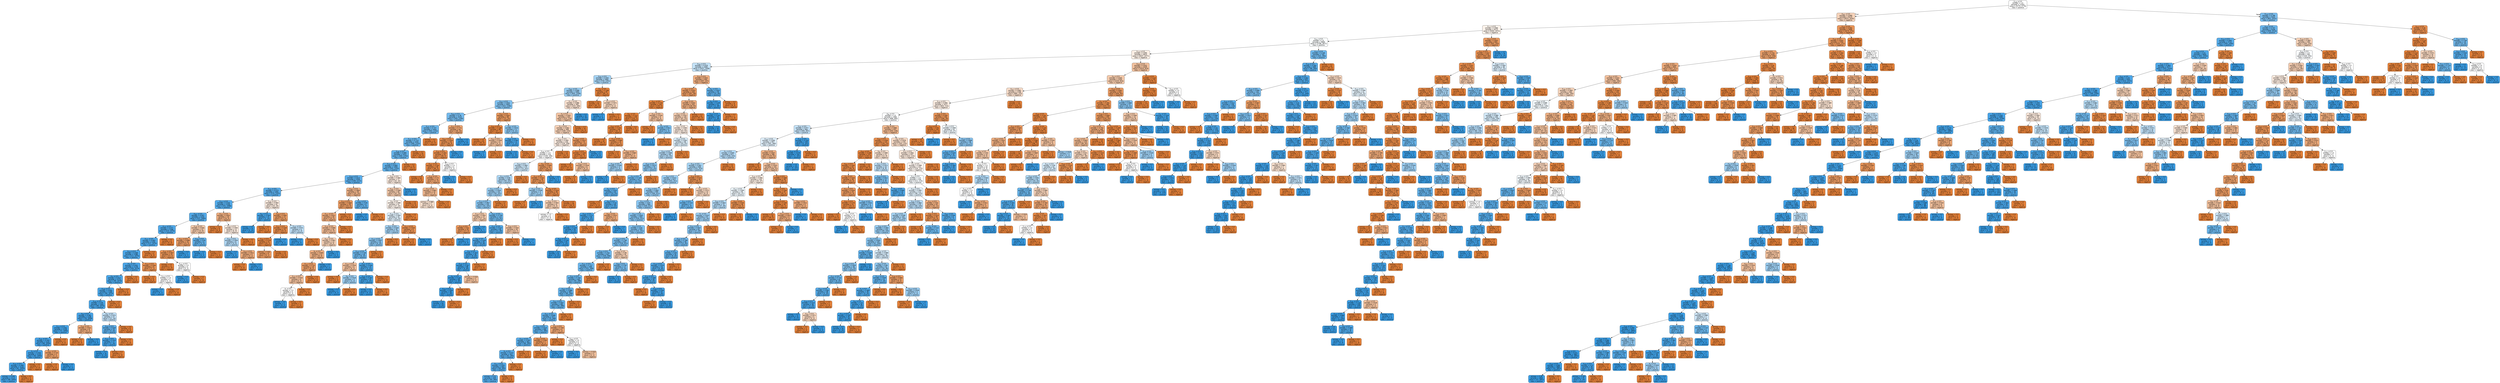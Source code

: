 digraph Tree {
node [shape=box, style="filled, rounded", color="black", fontname=helvetica] ;
edge [fontname=helvetica] ;
0 [label=<X<SUB>144</SUB> &le; 0.5<br/>entropy = 1.0<br/>samples = 11551<br/>value = [5775, 5776]<br/>class = positive>, fillcolor="#ffffff"] ;
1 [label=<X<SUB>401</SUB> &le; 0.5<br/>entropy = 0.968<br/>samples = 8219<br/>value = [4974, 3245]<br/>class = negative>, fillcolor="#f6d3ba"] ;
0 -> 1 [labeldistance=2.5, labelangle=45, headlabel="True"] ;
2 [label=<X<SUB>137</SUB> &le; 0.5<br/>entropy = 0.998<br/>samples = 6273<br/>value = [3300, 2973]<br/>class = negative>, fillcolor="#fcf3eb"] ;
1 -> 2 ;
3 [label=<X<SUB>351</SUB> &le; 0.5<br/>entropy = 1.0<br/>samples = 5669<br/>value = [2798, 2871]<br/>class = positive>, fillcolor="#fafdfe"] ;
2 -> 3 ;
4 [label=<X<SUB>236</SUB> &le; 0.5<br/>entropy = 0.996<br/>samples = 4914<br/>value = [2637, 2277]<br/>class = negative>, fillcolor="#fbeee4"] ;
3 -> 4 ;
5 [label=<X<SUB>560</SUB> &le; 0.5<br/>entropy = 0.978<br/>samples = 2485<br/>value = [1027, 1458]<br/>class = positive>, fillcolor="#c4e2f7"] ;
4 -> 5 ;
6 [label=<X<SUB>490</SUB> &le; 0.5<br/>entropy = 0.935<br/>samples = 2081<br/>value = [730, 1351]<br/>class = positive>, fillcolor="#a4d2f3"] ;
5 -> 6 ;
7 [label=<X<SUB>482</SUB> &le; 0.5<br/>entropy = 0.908<br/>samples = 1994<br/>value = [645, 1349]<br/>class = positive>, fillcolor="#98ccf1"] ;
6 -> 7 ;
8 [label=<X<SUB>505</SUB> &le; 0.5<br/>entropy = 0.832<br/>samples = 1602<br/>value = [422, 1180]<br/>class = positive>, fillcolor="#80c0ee"] ;
7 -> 8 ;
9 [label=<X<SUB>428</SUB> &le; 0.5<br/>entropy = 0.78<br/>samples = 1516<br/>value = [350, 1166]<br/>class = positive>, fillcolor="#74baed"] ;
8 -> 9 ;
10 [label=<X<SUB>275</SUB> &le; 0.5<br/>entropy = 0.737<br/>samples = 1454<br/>value = [302, 1152]<br/>class = positive>, fillcolor="#6db7ec"] ;
9 -> 10 ;
11 [label=<X<SUB>177</SUB> &le; 0.5<br/>entropy = 0.713<br/>samples = 1432<br/>value = [280, 1152]<br/>class = positive>, fillcolor="#69b5eb"] ;
10 -> 11 ;
12 [label=<X<SUB>286</SUB> &le; 0.5<br/>entropy = 0.689<br/>samples = 1412<br/>value = [260, 1152]<br/>class = positive>, fillcolor="#66b3eb"] ;
11 -> 12 ;
13 [label=<X<SUB>334</SUB> &le; 0.5<br/>entropy = 0.665<br/>samples = 1393<br/>value = [241, 1152]<br/>class = positive>, fillcolor="#62b2ea"] ;
12 -> 13 ;
14 [label=<X<SUB>199</SUB> &le; 0.5<br/>entropy = 0.613<br/>samples = 1316<br/>value = [199, 1117]<br/>class = positive>, fillcolor="#5caeea"] ;
13 -> 14 ;
15 [label=<X<SUB>313</SUB> &le; 0.5<br/>entropy = 0.573<br/>samples = 1281<br/>value = [174, 1107]<br/>class = positive>, fillcolor="#58ace9"] ;
14 -> 15 ;
16 [label=<X<SUB>322</SUB> &le; 0.5<br/>entropy = 0.535<br/>samples = 1239<br/>value = [151, 1088]<br/>class = positive>, fillcolor="#54abe9"] ;
15 -> 16 ;
17 [label=<X<SUB>407</SUB> &le; 0.5<br/>entropy = 0.507<br/>samples = 1220<br/>value = [137, 1083]<br/>class = positive>, fillcolor="#52a9e8"] ;
16 -> 17 ;
18 [label=<X<SUB>131</SUB> &le; 0.5<br/>entropy = 0.477<br/>samples = 1198<br/>value = [123, 1075]<br/>class = positive>, fillcolor="#50a8e8"] ;
17 -> 18 ;
19 [label=<X<SUB>371</SUB> &le; 0.5<br/>entropy = 0.463<br/>samples = 1192<br/>value = [117, 1075]<br/>class = positive>, fillcolor="#4fa8e8"] ;
18 -> 19 ;
20 [label=<X<SUB>519</SUB> &le; 0.5<br/>entropy = 0.448<br/>samples = 1186<br/>value = [111, 1075]<br/>class = positive>, fillcolor="#4da7e8"] ;
19 -> 20 ;
21 [label=<X<SUB>74</SUB> &le; 0.5<br/>entropy = 0.431<br/>samples = 1178<br/>value = [104, 1074]<br/>class = positive>, fillcolor="#4ca6e8"] ;
20 -> 21 ;
22 [label=<X<SUB>55</SUB> &le; 0.5<br/>entropy = 0.417<br/>samples = 1173<br/>value = [99, 1074]<br/>class = positive>, fillcolor="#4ba6e7"] ;
21 -> 22 ;
23 [label=<X<SUB>298</SUB> &le; 0.5<br/>entropy = 0.404<br/>samples = 1168<br/>value = [94, 1074]<br/>class = positive>, fillcolor="#4aa6e7"] ;
22 -> 23 ;
24 [label=<X<SUB>544</SUB> &le; 0.5<br/>entropy = 0.39<br/>samples = 1163<br/>value = [89, 1074]<br/>class = positive>, fillcolor="#49a5e7"] ;
23 -> 24 ;
25 [label=<X<SUB>99</SUB> &le; 0.5<br/>entropy = 0.361<br/>samples = 1136<br/>value = [78, 1058]<br/>class = positive>, fillcolor="#48a4e7"] ;
24 -> 25 ;
26 [label=<X<SUB>113</SUB> &le; 0.5<br/>entropy = 0.342<br/>samples = 1128<br/>value = [72, 1056]<br/>class = positive>, fillcolor="#46a4e7"] ;
25 -> 26 ;
27 [label=<X<SUB>331</SUB> &le; 0.5<br/>entropy = 0.329<br/>samples = 1124<br/>value = [68, 1056]<br/>class = positive>, fillcolor="#46a3e7"] ;
26 -> 27 ;
28 [label=<X<SUB>5</SUB> &le; 0.5<br/>entropy = 0.316<br/>samples = 1119<br/>value = [64, 1055]<br/>class = positive>, fillcolor="#45a3e7"] ;
27 -> 28 ;
29 [label=<X<SUB>335</SUB> &le; 0.5<br/>entropy = 0.306<br/>samples = 1116<br/>value = [61, 1055]<br/>class = positive>, fillcolor="#44a3e7"] ;
28 -> 29 ;
30 [label=<entropy = 0.295<br/>samples = 1113<br/>value = [58, 1055]<br/>class = positive>, fillcolor="#44a2e6"] ;
29 -> 30 ;
31 [label=<entropy = 0.0<br/>samples = 3<br/>value = [3, 0]<br/>class = negative>, fillcolor="#e58139"] ;
29 -> 31 ;
32 [label=<entropy = 0.0<br/>samples = 3<br/>value = [3, 0]<br/>class = negative>, fillcolor="#e58139"] ;
28 -> 32 ;
33 [label=<X<SUB>427</SUB> &le; 0.5<br/>entropy = 0.722<br/>samples = 5<br/>value = [4, 1]<br/>class = negative>, fillcolor="#eca06a"] ;
27 -> 33 ;
34 [label=<entropy = 0.0<br/>samples = 4<br/>value = [4, 0]<br/>class = negative>, fillcolor="#e58139"] ;
33 -> 34 ;
35 [label=<entropy = 0.0<br/>samples = 1<br/>value = [0, 1]<br/>class = positive>, fillcolor="#399de5"] ;
33 -> 35 ;
36 [label=<entropy = 0.0<br/>samples = 4<br/>value = [4, 0]<br/>class = negative>, fillcolor="#e58139"] ;
26 -> 36 ;
37 [label=<X<SUB>360</SUB> &le; 0.5<br/>entropy = 0.811<br/>samples = 8<br/>value = [6, 2]<br/>class = negative>, fillcolor="#eeab7b"] ;
25 -> 37 ;
38 [label=<entropy = 0.0<br/>samples = 6<br/>value = [6, 0]<br/>class = negative>, fillcolor="#e58139"] ;
37 -> 38 ;
39 [label=<entropy = 0.0<br/>samples = 2<br/>value = [0, 2]<br/>class = positive>, fillcolor="#399de5"] ;
37 -> 39 ;
40 [label=<X<SUB>47</SUB> &le; 0.5<br/>entropy = 0.975<br/>samples = 27<br/>value = [11, 16]<br/>class = positive>, fillcolor="#c1e0f7"] ;
24 -> 40 ;
41 [label=<X<SUB>504</SUB> &le; 0.5<br/>entropy = 0.629<br/>samples = 19<br/>value = [3, 16]<br/>class = positive>, fillcolor="#5eafea"] ;
40 -> 41 ;
42 [label=<X<SUB>293</SUB> &le; 0.5<br/>entropy = 0.323<br/>samples = 17<br/>value = [1, 16]<br/>class = positive>, fillcolor="#45a3e7"] ;
41 -> 42 ;
43 [label=<entropy = 0.0<br/>samples = 16<br/>value = [0, 16]<br/>class = positive>, fillcolor="#399de5"] ;
42 -> 43 ;
44 [label=<entropy = 0.0<br/>samples = 1<br/>value = [1, 0]<br/>class = negative>, fillcolor="#e58139"] ;
42 -> 44 ;
45 [label=<entropy = 0.0<br/>samples = 2<br/>value = [2, 0]<br/>class = negative>, fillcolor="#e58139"] ;
41 -> 45 ;
46 [label=<entropy = 0.0<br/>samples = 8<br/>value = [8, 0]<br/>class = negative>, fillcolor="#e58139"] ;
40 -> 46 ;
47 [label=<entropy = 0.0<br/>samples = 5<br/>value = [5, 0]<br/>class = negative>, fillcolor="#e58139"] ;
23 -> 47 ;
48 [label=<entropy = 0.0<br/>samples = 5<br/>value = [5, 0]<br/>class = negative>, fillcolor="#e58139"] ;
22 -> 48 ;
49 [label=<entropy = 0.0<br/>samples = 5<br/>value = [5, 0]<br/>class = negative>, fillcolor="#e58139"] ;
21 -> 49 ;
50 [label=<X<SUB>129</SUB> &le; 0.5<br/>entropy = 0.544<br/>samples = 8<br/>value = [7, 1]<br/>class = negative>, fillcolor="#e99355"] ;
20 -> 50 ;
51 [label=<entropy = 0.0<br/>samples = 6<br/>value = [6, 0]<br/>class = negative>, fillcolor="#e58139"] ;
50 -> 51 ;
52 [label=<X<SUB>434</SUB> &le; 0.5<br/>entropy = 1.0<br/>samples = 2<br/>value = [1, 1]<br/>class = negative>, fillcolor="#ffffff"] ;
50 -> 52 ;
53 [label=<entropy = 0.0<br/>samples = 1<br/>value = [0, 1]<br/>class = positive>, fillcolor="#399de5"] ;
52 -> 53 ;
54 [label=<entropy = 0.0<br/>samples = 1<br/>value = [1, 0]<br/>class = negative>, fillcolor="#e58139"] ;
52 -> 54 ;
55 [label=<entropy = 0.0<br/>samples = 6<br/>value = [6, 0]<br/>class = negative>, fillcolor="#e58139"] ;
19 -> 55 ;
56 [label=<entropy = 0.0<br/>samples = 6<br/>value = [6, 0]<br/>class = negative>, fillcolor="#e58139"] ;
18 -> 56 ;
57 [label=<X<SUB>149</SUB> &le; 0.5<br/>entropy = 0.946<br/>samples = 22<br/>value = [14, 8]<br/>class = negative>, fillcolor="#f4c9aa"] ;
17 -> 57 ;
58 [label=<X<SUB>127</SUB> &le; 0.5<br/>entropy = 0.696<br/>samples = 16<br/>value = [13, 3]<br/>class = negative>, fillcolor="#eb9e67"] ;
57 -> 58 ;
59 [label=<X<SUB>161</SUB> &le; 0.5<br/>entropy = 0.567<br/>samples = 15<br/>value = [13, 2]<br/>class = negative>, fillcolor="#e99457"] ;
58 -> 59 ;
60 [label=<entropy = 0.0<br/>samples = 11<br/>value = [11, 0]<br/>class = negative>, fillcolor="#e58139"] ;
59 -> 60 ;
61 [label=<X<SUB>102</SUB> &le; 0.5<br/>entropy = 1.0<br/>samples = 4<br/>value = [2, 2]<br/>class = negative>, fillcolor="#ffffff"] ;
59 -> 61 ;
62 [label=<entropy = 0.0<br/>samples = 2<br/>value = [0, 2]<br/>class = positive>, fillcolor="#399de5"] ;
61 -> 62 ;
63 [label=<entropy = 0.0<br/>samples = 2<br/>value = [2, 0]<br/>class = negative>, fillcolor="#e58139"] ;
61 -> 63 ;
64 [label=<entropy = 0.0<br/>samples = 1<br/>value = [0, 1]<br/>class = positive>, fillcolor="#399de5"] ;
58 -> 64 ;
65 [label=<X<SUB>348</SUB> &le; 0.5<br/>entropy = 0.65<br/>samples = 6<br/>value = [1, 5]<br/>class = positive>, fillcolor="#61b1ea"] ;
57 -> 65 ;
66 [label=<entropy = 0.0<br/>samples = 5<br/>value = [0, 5]<br/>class = positive>, fillcolor="#399de5"] ;
65 -> 66 ;
67 [label=<entropy = 0.0<br/>samples = 1<br/>value = [1, 0]<br/>class = negative>, fillcolor="#e58139"] ;
65 -> 67 ;
68 [label=<X<SUB>121</SUB> &le; 0.5<br/>entropy = 0.831<br/>samples = 19<br/>value = [14, 5]<br/>class = negative>, fillcolor="#eeae80"] ;
16 -> 68 ;
69 [label=<entropy = 0.0<br/>samples = 8<br/>value = [8, 0]<br/>class = negative>, fillcolor="#e58139"] ;
68 -> 69 ;
70 [label=<X<SUB>269</SUB> &le; 0.5<br/>entropy = 0.994<br/>samples = 11<br/>value = [6, 5]<br/>class = negative>, fillcolor="#fbeade"] ;
68 -> 70 ;
71 [label=<X<SUB>545</SUB> &le; 0.5<br/>entropy = 0.954<br/>samples = 8<br/>value = [3, 5]<br/>class = positive>, fillcolor="#b0d8f5"] ;
70 -> 71 ;
72 [label=<entropy = 0.0<br/>samples = 4<br/>value = [0, 4]<br/>class = positive>, fillcolor="#399de5"] ;
71 -> 72 ;
73 [label=<X<SUB>429</SUB> &le; 0.5<br/>entropy = 0.811<br/>samples = 4<br/>value = [3, 1]<br/>class = negative>, fillcolor="#eeab7b"] ;
71 -> 73 ;
74 [label=<entropy = 0.0<br/>samples = 3<br/>value = [3, 0]<br/>class = negative>, fillcolor="#e58139"] ;
73 -> 74 ;
75 [label=<entropy = 0.0<br/>samples = 1<br/>value = [0, 1]<br/>class = positive>, fillcolor="#399de5"] ;
73 -> 75 ;
76 [label=<entropy = 0.0<br/>samples = 3<br/>value = [3, 0]<br/>class = negative>, fillcolor="#e58139"] ;
70 -> 76 ;
77 [label=<X<SUB>206</SUB> &le; 0.5<br/>entropy = 0.993<br/>samples = 42<br/>value = [23, 19]<br/>class = negative>, fillcolor="#fae9dd"] ;
15 -> 77 ;
78 [label=<X<SUB>82</SUB> &le; 0.5<br/>entropy = 0.353<br/>samples = 15<br/>value = [1, 14]<br/>class = positive>, fillcolor="#47a4e7"] ;
77 -> 78 ;
79 [label=<entropy = 0.0<br/>samples = 14<br/>value = [0, 14]<br/>class = positive>, fillcolor="#399de5"] ;
78 -> 79 ;
80 [label=<entropy = 0.0<br/>samples = 1<br/>value = [1, 0]<br/>class = negative>, fillcolor="#e58139"] ;
78 -> 80 ;
81 [label=<X<SUB>228</SUB> &le; 0.5<br/>entropy = 0.691<br/>samples = 27<br/>value = [22, 5]<br/>class = negative>, fillcolor="#eb9e66"] ;
77 -> 81 ;
82 [label=<X<SUB>532</SUB> &le; 0.5<br/>entropy = 0.439<br/>samples = 22<br/>value = [20, 2]<br/>class = negative>, fillcolor="#e88e4d"] ;
81 -> 82 ;
83 [label=<X<SUB>545</SUB> &le; 0.5<br/>entropy = 0.276<br/>samples = 21<br/>value = [20, 1]<br/>class = negative>, fillcolor="#e68743"] ;
82 -> 83 ;
84 [label=<entropy = 0.65<br/>samples = 6<br/>value = [5, 1]<br/>class = negative>, fillcolor="#ea9a61"] ;
83 -> 84 ;
85 [label=<entropy = 0.0<br/>samples = 15<br/>value = [15, 0]<br/>class = negative>, fillcolor="#e58139"] ;
83 -> 85 ;
86 [label=<entropy = 0.0<br/>samples = 1<br/>value = [0, 1]<br/>class = positive>, fillcolor="#399de5"] ;
82 -> 86 ;
87 [label=<X<SUB>292</SUB> &le; 0.5<br/>entropy = 0.971<br/>samples = 5<br/>value = [2, 3]<br/>class = positive>, fillcolor="#bddef6"] ;
81 -> 87 ;
88 [label=<entropy = 0.0<br/>samples = 3<br/>value = [0, 3]<br/>class = positive>, fillcolor="#399de5"] ;
87 -> 88 ;
89 [label=<entropy = 0.0<br/>samples = 2<br/>value = [2, 0]<br/>class = negative>, fillcolor="#e58139"] ;
87 -> 89 ;
90 [label=<X<SUB>385</SUB> &le; 0.5<br/>entropy = 0.863<br/>samples = 35<br/>value = [25, 10]<br/>class = negative>, fillcolor="#efb388"] ;
14 -> 90 ;
91 [label=<X<SUB>229</SUB> &le; 0.5<br/>entropy = 0.663<br/>samples = 29<br/>value = [24, 5]<br/>class = negative>, fillcolor="#ea9b62"] ;
90 -> 91 ;
92 [label=<X<SUB>311</SUB> &le; 0.5<br/>entropy = 0.811<br/>samples = 20<br/>value = [15, 5]<br/>class = negative>, fillcolor="#eeab7b"] ;
91 -> 92 ;
93 [label=<X<SUB>159</SUB> &le; 0.5<br/>entropy = 0.896<br/>samples = 16<br/>value = [11, 5]<br/>class = negative>, fillcolor="#f1ba93"] ;
92 -> 93 ;
94 [label=<X<SUB>427</SUB> &le; 0.5<br/>entropy = 0.961<br/>samples = 13<br/>value = [8, 5]<br/>class = negative>, fillcolor="#f5d0b5"] ;
93 -> 94 ;
95 [label=<X<SUB>6</SUB> &le; 0.5<br/>entropy = 0.845<br/>samples = 11<br/>value = [8, 3]<br/>class = negative>, fillcolor="#efb083"] ;
94 -> 95 ;
96 [label=<X<SUB>115</SUB> &le; 0.5<br/>entropy = 0.722<br/>samples = 10<br/>value = [8, 2]<br/>class = negative>, fillcolor="#eca06a"] ;
95 -> 96 ;
97 [label=<X<SUB>214</SUB> &le; 0.5<br/>entropy = 0.918<br/>samples = 6<br/>value = [4, 2]<br/>class = negative>, fillcolor="#f2c09c"] ;
96 -> 97 ;
98 [label=<X<SUB>5</SUB> &le; 0.5<br/>entropy = 1.0<br/>samples = 4<br/>value = [2, 2]<br/>class = negative>, fillcolor="#ffffff"] ;
97 -> 98 ;
99 [label=<entropy = 0.0<br/>samples = 2<br/>value = [0, 2]<br/>class = positive>, fillcolor="#399de5"] ;
98 -> 99 ;
100 [label=<entropy = 0.0<br/>samples = 2<br/>value = [2, 0]<br/>class = negative>, fillcolor="#e58139"] ;
98 -> 100 ;
101 [label=<entropy = 0.0<br/>samples = 2<br/>value = [2, 0]<br/>class = negative>, fillcolor="#e58139"] ;
97 -> 101 ;
102 [label=<entropy = 0.0<br/>samples = 4<br/>value = [4, 0]<br/>class = negative>, fillcolor="#e58139"] ;
96 -> 102 ;
103 [label=<entropy = 0.0<br/>samples = 1<br/>value = [0, 1]<br/>class = positive>, fillcolor="#399de5"] ;
95 -> 103 ;
104 [label=<entropy = 0.0<br/>samples = 2<br/>value = [0, 2]<br/>class = positive>, fillcolor="#399de5"] ;
94 -> 104 ;
105 [label=<entropy = 0.0<br/>samples = 3<br/>value = [3, 0]<br/>class = negative>, fillcolor="#e58139"] ;
93 -> 105 ;
106 [label=<entropy = 0.0<br/>samples = 4<br/>value = [4, 0]<br/>class = negative>, fillcolor="#e58139"] ;
92 -> 106 ;
107 [label=<entropy = 0.0<br/>samples = 9<br/>value = [9, 0]<br/>class = negative>, fillcolor="#e58139"] ;
91 -> 107 ;
108 [label=<X<SUB>405</SUB> &le; 0.5<br/>entropy = 0.65<br/>samples = 6<br/>value = [1, 5]<br/>class = positive>, fillcolor="#61b1ea"] ;
90 -> 108 ;
109 [label=<entropy = 0.0<br/>samples = 5<br/>value = [0, 5]<br/>class = positive>, fillcolor="#399de5"] ;
108 -> 109 ;
110 [label=<entropy = 0.0<br/>samples = 1<br/>value = [1, 0]<br/>class = negative>, fillcolor="#e58139"] ;
108 -> 110 ;
111 [label=<X<SUB>464</SUB> &le; 0.5<br/>entropy = 0.994<br/>samples = 77<br/>value = [42, 35]<br/>class = negative>, fillcolor="#fbeade"] ;
13 -> 111 ;
112 [label=<X<SUB>501</SUB> &le; 0.5<br/>entropy = 0.946<br/>samples = 66<br/>value = [42, 24]<br/>class = negative>, fillcolor="#f4c9aa"] ;
111 -> 112 ;
113 [label=<X<SUB>96</SUB> &le; 0.5<br/>entropy = 0.998<br/>samples = 51<br/>value = [27, 24]<br/>class = negative>, fillcolor="#fcf1e9"] ;
112 -> 113 ;
114 [label=<X<SUB>166</SUB> &le; 0.5<br/>entropy = 0.994<br/>samples = 44<br/>value = [20, 24]<br/>class = positive>, fillcolor="#deeffb"] ;
113 -> 114 ;
115 [label=<X<SUB>471</SUB> &le; 0.5<br/>entropy = 0.928<br/>samples = 35<br/>value = [12, 23]<br/>class = positive>, fillcolor="#a0d0f3"] ;
114 -> 115 ;
116 [label=<X<SUB>154</SUB> &le; 0.5<br/>entropy = 0.857<br/>samples = 32<br/>value = [9, 23]<br/>class = positive>, fillcolor="#86c3ef"] ;
115 -> 116 ;
117 [label=<X<SUB>530</SUB> &le; 0.5<br/>entropy = 0.736<br/>samples = 29<br/>value = [6, 23]<br/>class = positive>, fillcolor="#6db7ec"] ;
116 -> 117 ;
118 [label=<X<SUB>336</SUB> &le; 0.5<br/>entropy = 0.918<br/>samples = 6<br/>value = [4, 2]<br/>class = negative>, fillcolor="#f2c09c"] ;
117 -> 118 ;
119 [label=<entropy = 0.0<br/>samples = 3<br/>value = [3, 0]<br/>class = negative>, fillcolor="#e58139"] ;
118 -> 119 ;
120 [label=<X<SUB>84</SUB> &le; 0.5<br/>entropy = 0.918<br/>samples = 3<br/>value = [1, 2]<br/>class = positive>, fillcolor="#9ccef2"] ;
118 -> 120 ;
121 [label=<entropy = 0.0<br/>samples = 2<br/>value = [0, 2]<br/>class = positive>, fillcolor="#399de5"] ;
120 -> 121 ;
122 [label=<entropy = 0.0<br/>samples = 1<br/>value = [1, 0]<br/>class = negative>, fillcolor="#e58139"] ;
120 -> 122 ;
123 [label=<X<SUB>272</SUB> &le; 0.5<br/>entropy = 0.426<br/>samples = 23<br/>value = [2, 21]<br/>class = positive>, fillcolor="#4ca6e7"] ;
117 -> 123 ;
124 [label=<X<SUB>434</SUB> &le; 0.5<br/>entropy = 0.267<br/>samples = 22<br/>value = [1, 21]<br/>class = positive>, fillcolor="#42a2e6"] ;
123 -> 124 ;
125 [label=<entropy = 0.0<br/>samples = 21<br/>value = [0, 21]<br/>class = positive>, fillcolor="#399de5"] ;
124 -> 125 ;
126 [label=<entropy = 0.0<br/>samples = 1<br/>value = [1, 0]<br/>class = negative>, fillcolor="#e58139"] ;
124 -> 126 ;
127 [label=<entropy = 0.0<br/>samples = 1<br/>value = [1, 0]<br/>class = negative>, fillcolor="#e58139"] ;
123 -> 127 ;
128 [label=<entropy = 0.0<br/>samples = 3<br/>value = [3, 0]<br/>class = negative>, fillcolor="#e58139"] ;
116 -> 128 ;
129 [label=<entropy = 0.0<br/>samples = 3<br/>value = [3, 0]<br/>class = negative>, fillcolor="#e58139"] ;
115 -> 129 ;
130 [label=<X<SUB>277</SUB> &le; 0.5<br/>entropy = 0.503<br/>samples = 9<br/>value = [8, 1]<br/>class = negative>, fillcolor="#e89152"] ;
114 -> 130 ;
131 [label=<entropy = 0.0<br/>samples = 8<br/>value = [8, 0]<br/>class = negative>, fillcolor="#e58139"] ;
130 -> 131 ;
132 [label=<entropy = 0.0<br/>samples = 1<br/>value = [0, 1]<br/>class = positive>, fillcolor="#399de5"] ;
130 -> 132 ;
133 [label=<entropy = 0.0<br/>samples = 7<br/>value = [7, 0]<br/>class = negative>, fillcolor="#e58139"] ;
113 -> 133 ;
134 [label=<entropy = 0.0<br/>samples = 15<br/>value = [15, 0]<br/>class = negative>, fillcolor="#e58139"] ;
112 -> 134 ;
135 [label=<entropy = 0.0<br/>samples = 11<br/>value = [0, 11]<br/>class = positive>, fillcolor="#399de5"] ;
111 -> 135 ;
136 [label=<entropy = 0.0<br/>samples = 19<br/>value = [19, 0]<br/>class = negative>, fillcolor="#e58139"] ;
12 -> 136 ;
137 [label=<entropy = 0.0<br/>samples = 20<br/>value = [20, 0]<br/>class = negative>, fillcolor="#e58139"] ;
11 -> 137 ;
138 [label=<entropy = 0.0<br/>samples = 22<br/>value = [22, 0]<br/>class = negative>, fillcolor="#e58139"] ;
10 -> 138 ;
139 [label=<X<SUB>175</SUB> &le; 0.5<br/>entropy = 0.771<br/>samples = 62<br/>value = [48, 14]<br/>class = negative>, fillcolor="#eda673"] ;
9 -> 139 ;
140 [label=<X<SUB>456</SUB> &le; 0.5<br/>entropy = 0.503<br/>samples = 54<br/>value = [48, 6]<br/>class = negative>, fillcolor="#e89152"] ;
139 -> 140 ;
141 [label=<X<SUB>195</SUB> &le; 0.5<br/>entropy = 0.451<br/>samples = 53<br/>value = [48, 5]<br/>class = negative>, fillcolor="#e88e4e"] ;
140 -> 141 ;
142 [label=<X<SUB>547</SUB> &le; 0.5<br/>entropy = 0.332<br/>samples = 49<br/>value = [46, 3]<br/>class = negative>, fillcolor="#e78946"] ;
141 -> 142 ;
143 [label=<entropy = 0.0<br/>samples = 35<br/>value = [35, 0]<br/>class = negative>, fillcolor="#e58139"] ;
142 -> 143 ;
144 [label=<X<SUB>190</SUB> &le; 0.5<br/>entropy = 0.75<br/>samples = 14<br/>value = [11, 3]<br/>class = negative>, fillcolor="#eca36f"] ;
142 -> 144 ;
145 [label=<X<SUB>79</SUB> &le; 0.5<br/>entropy = 0.881<br/>samples = 10<br/>value = [7, 3]<br/>class = negative>, fillcolor="#f0b78e"] ;
144 -> 145 ;
146 [label=<entropy = 0.985<br/>samples = 7<br/>value = [4, 3]<br/>class = negative>, fillcolor="#f8e0ce"] ;
145 -> 146 ;
147 [label=<entropy = 0.0<br/>samples = 3<br/>value = [3, 0]<br/>class = negative>, fillcolor="#e58139"] ;
145 -> 147 ;
148 [label=<entropy = 0.0<br/>samples = 4<br/>value = [4, 0]<br/>class = negative>, fillcolor="#e58139"] ;
144 -> 148 ;
149 [label=<X<SUB>248</SUB> &le; 0.5<br/>entropy = 1.0<br/>samples = 4<br/>value = [2, 2]<br/>class = negative>, fillcolor="#ffffff"] ;
141 -> 149 ;
150 [label=<entropy = 0.0<br/>samples = 2<br/>value = [0, 2]<br/>class = positive>, fillcolor="#399de5"] ;
149 -> 150 ;
151 [label=<entropy = 0.0<br/>samples = 2<br/>value = [2, 0]<br/>class = negative>, fillcolor="#e58139"] ;
149 -> 151 ;
152 [label=<entropy = 0.0<br/>samples = 1<br/>value = [0, 1]<br/>class = positive>, fillcolor="#399de5"] ;
140 -> 152 ;
153 [label=<entropy = 0.0<br/>samples = 8<br/>value = [0, 8]<br/>class = positive>, fillcolor="#399de5"] ;
139 -> 153 ;
154 [label=<X<SUB>203</SUB> &le; 0.5<br/>entropy = 0.641<br/>samples = 86<br/>value = [72, 14]<br/>class = negative>, fillcolor="#ea9a5f"] ;
8 -> 154 ;
155 [label=<X<SUB>464</SUB> &le; 0.5<br/>entropy = 0.189<br/>samples = 69<br/>value = [67, 2]<br/>class = negative>, fillcolor="#e6853f"] ;
154 -> 155 ;
156 [label=<entropy = 0.0<br/>samples = 63<br/>value = [63, 0]<br/>class = negative>, fillcolor="#e58139"] ;
155 -> 156 ;
157 [label=<X<SUB>410</SUB> &le; 0.5<br/>entropy = 0.918<br/>samples = 6<br/>value = [4, 2]<br/>class = negative>, fillcolor="#f2c09c"] ;
155 -> 157 ;
158 [label=<entropy = 0.0<br/>samples = 2<br/>value = [0, 2]<br/>class = positive>, fillcolor="#399de5"] ;
157 -> 158 ;
159 [label=<entropy = 0.0<br/>samples = 4<br/>value = [4, 0]<br/>class = negative>, fillcolor="#e58139"] ;
157 -> 159 ;
160 [label=<X<SUB>405</SUB> &le; 0.5<br/>entropy = 0.874<br/>samples = 17<br/>value = [5, 12]<br/>class = positive>, fillcolor="#8bc6f0"] ;
154 -> 160 ;
161 [label=<X<SUB>496</SUB> &le; 0.5<br/>entropy = 0.391<br/>samples = 13<br/>value = [1, 12]<br/>class = positive>, fillcolor="#49a5e7"] ;
160 -> 161 ;
162 [label=<entropy = 0.0<br/>samples = 12<br/>value = [0, 12]<br/>class = positive>, fillcolor="#399de5"] ;
161 -> 162 ;
163 [label=<entropy = 0.0<br/>samples = 1<br/>value = [1, 0]<br/>class = negative>, fillcolor="#e58139"] ;
161 -> 163 ;
164 [label=<entropy = 0.0<br/>samples = 4<br/>value = [4, 0]<br/>class = negative>, fillcolor="#e58139"] ;
160 -> 164 ;
165 [label=<X<SUB>117</SUB> &le; 0.5<br/>entropy = 0.986<br/>samples = 392<br/>value = [223, 169]<br/>class = negative>, fillcolor="#f9e0cf"] ;
7 -> 165 ;
166 [label=<X<SUB>9</SUB> &le; 0.5<br/>entropy = 0.932<br/>samples = 342<br/>value = [223, 119]<br/>class = negative>, fillcolor="#f3c4a3"] ;
165 -> 166 ;
167 [label=<X<SUB>19</SUB> &le; 0.5<br/>entropy = 0.962<br/>samples = 308<br/>value = [189, 119]<br/>class = negative>, fillcolor="#f5d0b6"] ;
166 -> 167 ;
168 [label=<X<SUB>416</SUB> &le; 0.5<br/>entropy = 0.995<br/>samples = 236<br/>value = [128, 108]<br/>class = negative>, fillcolor="#fbebe0"] ;
167 -> 168 ;
169 [label=<X<SUB>306</SUB> &le; 0.5<br/>entropy = 1.0<br/>samples = 216<br/>value = [108, 108]<br/>class = negative>, fillcolor="#ffffff"] ;
168 -> 169 ;
170 [label=<X<SUB>428</SUB> &le; 0.5<br/>entropy = 0.983<br/>samples = 175<br/>value = [74, 101]<br/>class = positive>, fillcolor="#cae5f8"] ;
169 -> 170 ;
171 [label=<X<SUB>127</SUB> &le; 0.5<br/>entropy = 0.95<br/>samples = 160<br/>value = [59, 101]<br/>class = positive>, fillcolor="#add6f4"] ;
170 -> 171 ;
172 [label=<X<SUB>371</SUB> &le; 0.5<br/>entropy = 0.916<br/>samples = 151<br/>value = [50, 101]<br/>class = positive>, fillcolor="#9bcef2"] ;
171 -> 172 ;
173 [label=<X<SUB>129</SUB> &le; 0.5<br/>entropy = 0.867<br/>samples = 142<br/>value = [41, 101]<br/>class = positive>, fillcolor="#89c5f0"] ;
172 -> 173 ;
174 [label=<X<SUB>158</SUB> &le; 0.5<br/>entropy = 0.951<br/>samples = 27<br/>value = [17, 10]<br/>class = negative>, fillcolor="#f4cbad"] ;
173 -> 174 ;
175 [label=<X<SUB>334</SUB> &le; 0.5<br/>entropy = 0.61<br/>samples = 20<br/>value = [17, 3]<br/>class = negative>, fillcolor="#ea975c"] ;
174 -> 175 ;
176 [label=<entropy = 0.0<br/>samples = 17<br/>value = [17, 0]<br/>class = negative>, fillcolor="#e58139"] ;
175 -> 176 ;
177 [label=<entropy = 0.0<br/>samples = 3<br/>value = [0, 3]<br/>class = positive>, fillcolor="#399de5"] ;
175 -> 177 ;
178 [label=<entropy = 0.0<br/>samples = 7<br/>value = [0, 7]<br/>class = positive>, fillcolor="#399de5"] ;
174 -> 178 ;
179 [label=<X<SUB>425</SUB> &le; 0.5<br/>entropy = 0.739<br/>samples = 115<br/>value = [24, 91]<br/>class = positive>, fillcolor="#6db7ec"] ;
173 -> 179 ;
180 [label=<X<SUB>197</SUB> &le; 0.5<br/>entropy = 0.517<br/>samples = 95<br/>value = [11, 84]<br/>class = positive>, fillcolor="#53aae8"] ;
179 -> 180 ;
181 [label=<X<SUB>69</SUB> &le; 0.5<br/>entropy = 0.426<br/>samples = 92<br/>value = [8, 84]<br/>class = positive>, fillcolor="#4ca6e7"] ;
180 -> 181 ;
182 [label=<X<SUB>34</SUB> &le; 0.5<br/>entropy = 0.353<br/>samples = 90<br/>value = [6, 84]<br/>class = positive>, fillcolor="#47a4e7"] ;
181 -> 182 ;
183 [label=<X<SUB>539</SUB> &le; 0.5<br/>entropy = 0.267<br/>samples = 88<br/>value = [4, 84]<br/>class = positive>, fillcolor="#42a2e6"] ;
182 -> 183 ;
184 [label=<X<SUB>83</SUB> &le; 0.5<br/>entropy = 0.161<br/>samples = 85<br/>value = [2, 83]<br/>class = positive>, fillcolor="#3e9fe6"] ;
183 -> 184 ;
185 [label=<X<SUB>358</SUB> &le; 0.5<br/>entropy = 0.093<br/>samples = 84<br/>value = [1, 83]<br/>class = positive>, fillcolor="#3b9ee5"] ;
184 -> 185 ;
186 [label=<entropy = 0.0<br/>samples = 83<br/>value = [0, 83]<br/>class = positive>, fillcolor="#399de5"] ;
185 -> 186 ;
187 [label=<entropy = 0.0<br/>samples = 1<br/>value = [1, 0]<br/>class = negative>, fillcolor="#e58139"] ;
185 -> 187 ;
188 [label=<entropy = 0.0<br/>samples = 1<br/>value = [1, 0]<br/>class = negative>, fillcolor="#e58139"] ;
184 -> 188 ;
189 [label=<entropy = 0.918<br/>samples = 3<br/>value = [2, 1]<br/>class = negative>, fillcolor="#f2c09c"] ;
183 -> 189 ;
190 [label=<entropy = 0.0<br/>samples = 2<br/>value = [2, 0]<br/>class = negative>, fillcolor="#e58139"] ;
182 -> 190 ;
191 [label=<entropy = 0.0<br/>samples = 2<br/>value = [2, 0]<br/>class = negative>, fillcolor="#e58139"] ;
181 -> 191 ;
192 [label=<entropy = 0.0<br/>samples = 3<br/>value = [3, 0]<br/>class = negative>, fillcolor="#e58139"] ;
180 -> 192 ;
193 [label=<X<SUB>286</SUB> &le; 0.5<br/>entropy = 0.934<br/>samples = 20<br/>value = [13, 7]<br/>class = negative>, fillcolor="#f3c5a4"] ;
179 -> 193 ;
194 [label=<entropy = 0.0<br/>samples = 13<br/>value = [13, 0]<br/>class = negative>, fillcolor="#e58139"] ;
193 -> 194 ;
195 [label=<entropy = 0.0<br/>samples = 7<br/>value = [0, 7]<br/>class = positive>, fillcolor="#399de5"] ;
193 -> 195 ;
196 [label=<entropy = 0.0<br/>samples = 9<br/>value = [9, 0]<br/>class = negative>, fillcolor="#e58139"] ;
172 -> 196 ;
197 [label=<entropy = 0.0<br/>samples = 9<br/>value = [9, 0]<br/>class = negative>, fillcolor="#e58139"] ;
171 -> 197 ;
198 [label=<entropy = 0.0<br/>samples = 15<br/>value = [15, 0]<br/>class = negative>, fillcolor="#e58139"] ;
170 -> 198 ;
199 [label=<X<SUB>91</SUB> &le; 0.5<br/>entropy = 0.659<br/>samples = 41<br/>value = [34, 7]<br/>class = negative>, fillcolor="#ea9b62"] ;
169 -> 199 ;
200 [label=<X<SUB>210</SUB> &le; 0.5<br/>entropy = 0.552<br/>samples = 39<br/>value = [34, 5]<br/>class = negative>, fillcolor="#e99456"] ;
199 -> 200 ;
201 [label=<X<SUB>344</SUB> &le; 0.5<br/>entropy = 0.918<br/>samples = 3<br/>value = [1, 2]<br/>class = positive>, fillcolor="#9ccef2"] ;
200 -> 201 ;
202 [label=<entropy = 0.0<br/>samples = 1<br/>value = [1, 0]<br/>class = negative>, fillcolor="#e58139"] ;
201 -> 202 ;
203 [label=<entropy = 0.0<br/>samples = 2<br/>value = [0, 2]<br/>class = positive>, fillcolor="#399de5"] ;
201 -> 203 ;
204 [label=<X<SUB>96</SUB> &le; 0.5<br/>entropy = 0.414<br/>samples = 36<br/>value = [33, 3]<br/>class = negative>, fillcolor="#e78c4b"] ;
200 -> 204 ;
205 [label=<X<SUB>441</SUB> &le; 0.5<br/>entropy = 0.954<br/>samples = 8<br/>value = [5, 3]<br/>class = negative>, fillcolor="#f5cdb0"] ;
204 -> 205 ;
206 [label=<entropy = 1.0<br/>samples = 6<br/>value = [3, 3]<br/>class = negative>, fillcolor="#ffffff"] ;
205 -> 206 ;
207 [label=<entropy = 0.0<br/>samples = 2<br/>value = [2, 0]<br/>class = negative>, fillcolor="#e58139"] ;
205 -> 207 ;
208 [label=<entropy = 0.0<br/>samples = 28<br/>value = [28, 0]<br/>class = negative>, fillcolor="#e58139"] ;
204 -> 208 ;
209 [label=<entropy = 0.0<br/>samples = 2<br/>value = [0, 2]<br/>class = positive>, fillcolor="#399de5"] ;
199 -> 209 ;
210 [label=<entropy = 0.0<br/>samples = 20<br/>value = [20, 0]<br/>class = negative>, fillcolor="#e58139"] ;
168 -> 210 ;
211 [label=<X<SUB>529</SUB> &le; 0.5<br/>entropy = 0.617<br/>samples = 72<br/>value = [61, 11]<br/>class = negative>, fillcolor="#ea985d"] ;
167 -> 211 ;
212 [label=<X<SUB>175</SUB> &le; 0.5<br/>entropy = 0.203<br/>samples = 63<br/>value = [61, 2]<br/>class = negative>, fillcolor="#e6853f"] ;
211 -> 212 ;
213 [label=<entropy = 0.0<br/>samples = 57<br/>value = [57, 0]<br/>class = negative>, fillcolor="#e58139"] ;
212 -> 213 ;
214 [label=<X<SUB>206</SUB> &le; 0.5<br/>entropy = 0.918<br/>samples = 6<br/>value = [4, 2]<br/>class = negative>, fillcolor="#f2c09c"] ;
212 -> 214 ;
215 [label=<entropy = 0.0<br/>samples = 4<br/>value = [4, 0]<br/>class = negative>, fillcolor="#e58139"] ;
214 -> 215 ;
216 [label=<entropy = 0.0<br/>samples = 2<br/>value = [0, 2]<br/>class = positive>, fillcolor="#399de5"] ;
214 -> 216 ;
217 [label=<entropy = 0.0<br/>samples = 9<br/>value = [0, 9]<br/>class = positive>, fillcolor="#399de5"] ;
211 -> 217 ;
218 [label=<entropy = 0.0<br/>samples = 34<br/>value = [34, 0]<br/>class = negative>, fillcolor="#e58139"] ;
166 -> 218 ;
219 [label=<entropy = 0.0<br/>samples = 50<br/>value = [0, 50]<br/>class = positive>, fillcolor="#399de5"] ;
165 -> 219 ;
220 [label=<X<SUB>72</SUB> &le; 0.5<br/>entropy = 0.158<br/>samples = 87<br/>value = [85, 2]<br/>class = negative>, fillcolor="#e6843e"] ;
6 -> 220 ;
221 [label=<entropy = 0.0<br/>samples = 82<br/>value = [82, 0]<br/>class = negative>, fillcolor="#e58139"] ;
220 -> 221 ;
222 [label=<X<SUB>138</SUB> &le; 0.5<br/>entropy = 0.971<br/>samples = 5<br/>value = [3, 2]<br/>class = negative>, fillcolor="#f6d5bd"] ;
220 -> 222 ;
223 [label=<entropy = 0.0<br/>samples = 2<br/>value = [0, 2]<br/>class = positive>, fillcolor="#399de5"] ;
222 -> 223 ;
224 [label=<entropy = 0.0<br/>samples = 3<br/>value = [3, 0]<br/>class = negative>, fillcolor="#e58139"] ;
222 -> 224 ;
225 [label=<X<SUB>558</SUB> &le; 0.5<br/>entropy = 0.834<br/>samples = 404<br/>value = [297, 107]<br/>class = negative>, fillcolor="#eeae80"] ;
5 -> 225 ;
226 [label=<X<SUB>410</SUB> &le; 0.5<br/>entropy = 0.653<br/>samples = 345<br/>value = [287, 58]<br/>class = negative>, fillcolor="#ea9a61"] ;
225 -> 226 ;
227 [label=<X<SUB>413</SUB> &le; 0.5<br/>entropy = 0.218<br/>samples = 144<br/>value = [139, 5]<br/>class = negative>, fillcolor="#e68640"] ;
226 -> 227 ;
228 [label=<X<SUB>47</SUB> &le; 0.5<br/>entropy = 0.111<br/>samples = 135<br/>value = [133, 2]<br/>class = negative>, fillcolor="#e5833c"] ;
227 -> 228 ;
229 [label=<X<SUB>482</SUB> &le; 0.5<br/>entropy = 0.201<br/>samples = 64<br/>value = [62, 2]<br/>class = negative>, fillcolor="#e6853f"] ;
228 -> 229 ;
230 [label=<entropy = 0.0<br/>samples = 45<br/>value = [45, 0]<br/>class = negative>, fillcolor="#e58139"] ;
229 -> 230 ;
231 [label=<X<SUB>129</SUB> &le; 0.5<br/>entropy = 0.485<br/>samples = 19<br/>value = [17, 2]<br/>class = negative>, fillcolor="#e89050"] ;
229 -> 231 ;
232 [label=<entropy = 0.0<br/>samples = 12<br/>value = [12, 0]<br/>class = negative>, fillcolor="#e58139"] ;
231 -> 232 ;
233 [label=<X<SUB>263</SUB> &le; 0.5<br/>entropy = 0.863<br/>samples = 7<br/>value = [5, 2]<br/>class = negative>, fillcolor="#efb388"] ;
231 -> 233 ;
234 [label=<X<SUB>360</SUB> &le; 0.5<br/>entropy = 0.918<br/>samples = 3<br/>value = [1, 2]<br/>class = positive>, fillcolor="#9ccef2"] ;
233 -> 234 ;
235 [label=<entropy = 0.0<br/>samples = 2<br/>value = [0, 2]<br/>class = positive>, fillcolor="#399de5"] ;
234 -> 235 ;
236 [label=<entropy = 0.0<br/>samples = 1<br/>value = [1, 0]<br/>class = negative>, fillcolor="#e58139"] ;
234 -> 236 ;
237 [label=<entropy = 0.0<br/>samples = 4<br/>value = [4, 0]<br/>class = negative>, fillcolor="#e58139"] ;
233 -> 237 ;
238 [label=<entropy = 0.0<br/>samples = 71<br/>value = [71, 0]<br/>class = negative>, fillcolor="#e58139"] ;
228 -> 238 ;
239 [label=<X<SUB>216</SUB> &le; 0.5<br/>entropy = 0.918<br/>samples = 9<br/>value = [6, 3]<br/>class = negative>, fillcolor="#f2c09c"] ;
227 -> 239 ;
240 [label=<entropy = 0.0<br/>samples = 5<br/>value = [5, 0]<br/>class = negative>, fillcolor="#e58139"] ;
239 -> 240 ;
241 [label=<X<SUB>14</SUB> &le; 0.5<br/>entropy = 0.811<br/>samples = 4<br/>value = [1, 3]<br/>class = positive>, fillcolor="#7bbeee"] ;
239 -> 241 ;
242 [label=<entropy = 0.0<br/>samples = 3<br/>value = [0, 3]<br/>class = positive>, fillcolor="#399de5"] ;
241 -> 242 ;
243 [label=<entropy = 0.0<br/>samples = 1<br/>value = [1, 0]<br/>class = negative>, fillcolor="#e58139"] ;
241 -> 243 ;
244 [label=<X<SUB>288</SUB> &le; 0.5<br/>entropy = 0.832<br/>samples = 201<br/>value = [148, 53]<br/>class = negative>, fillcolor="#eeae80"] ;
226 -> 244 ;
245 [label=<X<SUB>311</SUB> &le; 0.5<br/>entropy = 0.957<br/>samples = 140<br/>value = [87, 53]<br/>class = negative>, fillcolor="#f5ceb2"] ;
244 -> 245 ;
246 [label=<X<SUB>251</SUB> &le; 0.5<br/>entropy = 0.995<br/>samples = 116<br/>value = [63, 53]<br/>class = negative>, fillcolor="#fbebe0"] ;
245 -> 246 ;
247 [label=<X<SUB>199</SUB> &le; 0.5<br/>entropy = 0.992<br/>samples = 96<br/>value = [43, 53]<br/>class = positive>, fillcolor="#daedfa"] ;
246 -> 247 ;
248 [label=<X<SUB>206</SUB> &le; 0.5<br/>entropy = 0.956<br/>samples = 85<br/>value = [32, 53]<br/>class = positive>, fillcolor="#b1d8f5"] ;
247 -> 248 ;
249 [label=<X<SUB>544</SUB> &le; 0.5<br/>entropy = 0.873<br/>samples = 75<br/>value = [22, 53]<br/>class = positive>, fillcolor="#8bc6f0"] ;
248 -> 249 ;
250 [label=<X<SUB>79</SUB> &le; 0.5<br/>entropy = 0.739<br/>samples = 67<br/>value = [14, 53]<br/>class = positive>, fillcolor="#6db7ec"] ;
249 -> 250 ;
251 [label=<X<SUB>47</SUB> &le; 0.5<br/>entropy = 0.631<br/>samples = 63<br/>value = [10, 53]<br/>class = positive>, fillcolor="#5eafea"] ;
250 -> 251 ;
252 [label=<entropy = 0.0<br/>samples = 3<br/>value = [3, 0]<br/>class = negative>, fillcolor="#e58139"] ;
251 -> 252 ;
253 [label=<X<SUB>99</SUB> &le; 0.5<br/>entropy = 0.52<br/>samples = 60<br/>value = [7, 53]<br/>class = positive>, fillcolor="#53aae8"] ;
251 -> 253 ;
254 [label=<X<SUB>295</SUB> &le; 0.5<br/>entropy = 0.371<br/>samples = 56<br/>value = [4, 52]<br/>class = positive>, fillcolor="#48a5e7"] ;
253 -> 254 ;
255 [label=<X<SUB>194</SUB> &le; 0.5<br/>entropy = 0.229<br/>samples = 54<br/>value = [2, 52]<br/>class = positive>, fillcolor="#41a1e6"] ;
254 -> 255 ;
256 [label=<X<SUB>429</SUB> &le; 0.5<br/>entropy = 0.135<br/>samples = 53<br/>value = [1, 52]<br/>class = positive>, fillcolor="#3d9fe6"] ;
255 -> 256 ;
257 [label=<entropy = 0.0<br/>samples = 52<br/>value = [0, 52]<br/>class = positive>, fillcolor="#399de5"] ;
256 -> 257 ;
258 [label=<entropy = 0.0<br/>samples = 1<br/>value = [1, 0]<br/>class = negative>, fillcolor="#e58139"] ;
256 -> 258 ;
259 [label=<entropy = 0.0<br/>samples = 1<br/>value = [1, 0]<br/>class = negative>, fillcolor="#e58139"] ;
255 -> 259 ;
260 [label=<entropy = 0.0<br/>samples = 2<br/>value = [2, 0]<br/>class = negative>, fillcolor="#e58139"] ;
254 -> 260 ;
261 [label=<X<SUB>483</SUB> &le; 0.5<br/>entropy = 0.811<br/>samples = 4<br/>value = [3, 1]<br/>class = negative>, fillcolor="#eeab7b"] ;
253 -> 261 ;
262 [label=<entropy = 0.0<br/>samples = 3<br/>value = [3, 0]<br/>class = negative>, fillcolor="#e58139"] ;
261 -> 262 ;
263 [label=<entropy = 0.0<br/>samples = 1<br/>value = [0, 1]<br/>class = positive>, fillcolor="#399de5"] ;
261 -> 263 ;
264 [label=<entropy = 0.0<br/>samples = 4<br/>value = [4, 0]<br/>class = negative>, fillcolor="#e58139"] ;
250 -> 264 ;
265 [label=<entropy = 0.0<br/>samples = 8<br/>value = [8, 0]<br/>class = negative>, fillcolor="#e58139"] ;
249 -> 265 ;
266 [label=<entropy = 0.0<br/>samples = 10<br/>value = [10, 0]<br/>class = negative>, fillcolor="#e58139"] ;
248 -> 266 ;
267 [label=<entropy = 0.0<br/>samples = 11<br/>value = [11, 0]<br/>class = negative>, fillcolor="#e58139"] ;
247 -> 267 ;
268 [label=<entropy = 0.0<br/>samples = 20<br/>value = [20, 0]<br/>class = negative>, fillcolor="#e58139"] ;
246 -> 268 ;
269 [label=<entropy = 0.0<br/>samples = 24<br/>value = [24, 0]<br/>class = negative>, fillcolor="#e58139"] ;
245 -> 269 ;
270 [label=<entropy = 0.0<br/>samples = 61<br/>value = [61, 0]<br/>class = negative>, fillcolor="#e58139"] ;
244 -> 270 ;
271 [label=<X<SUB>47</SUB> &le; 0.5<br/>entropy = 0.657<br/>samples = 59<br/>value = [10, 49]<br/>class = positive>, fillcolor="#61b1ea"] ;
225 -> 271 ;
272 [label=<X<SUB>44</SUB> &le; 0.5<br/>entropy = 0.239<br/>samples = 51<br/>value = [2, 49]<br/>class = positive>, fillcolor="#41a1e6"] ;
271 -> 272 ;
273 [label=<X<SUB>430</SUB> &le; 0.5<br/>entropy = 0.141<br/>samples = 50<br/>value = [1, 49]<br/>class = positive>, fillcolor="#3d9fe6"] ;
272 -> 273 ;
274 [label=<entropy = 0.0<br/>samples = 49<br/>value = [0, 49]<br/>class = positive>, fillcolor="#399de5"] ;
273 -> 274 ;
275 [label=<entropy = 0.0<br/>samples = 1<br/>value = [1, 0]<br/>class = negative>, fillcolor="#e58139"] ;
273 -> 275 ;
276 [label=<entropy = 0.0<br/>samples = 1<br/>value = [1, 0]<br/>class = negative>, fillcolor="#e58139"] ;
272 -> 276 ;
277 [label=<entropy = 0.0<br/>samples = 8<br/>value = [8, 0]<br/>class = negative>, fillcolor="#e58139"] ;
271 -> 277 ;
278 [label=<X<SUB>459</SUB> &le; 0.5<br/>entropy = 0.922<br/>samples = 2429<br/>value = [1610, 819]<br/>class = negative>, fillcolor="#f2c19e"] ;
4 -> 278 ;
279 [label=<X<SUB>39</SUB> &le; 0.5<br/>entropy = 0.945<br/>samples = 2250<br/>value = [1434, 816]<br/>class = negative>, fillcolor="#f4c9aa"] ;
278 -> 279 ;
280 [label=<X<SUB>477</SUB> &le; 0.5<br/>entropy = 0.983<br/>samples = 1708<br/>value = [985, 723]<br/>class = negative>, fillcolor="#f8ddca"] ;
279 -> 280 ;
281 [label=<X<SUB>334</SUB> &le; 0.5<br/>entropy = 0.995<br/>samples = 1577<br/>value = [854, 723]<br/>class = negative>, fillcolor="#fbece1"] ;
280 -> 281 ;
282 [label=<X<SUB>96</SUB> &le; 0.5<br/>entropy = 1.0<br/>samples = 1383<br/>value = [688, 695]<br/>class = positive>, fillcolor="#fdfeff"] ;
281 -> 282 ;
283 [label=<X<SUB>383</SUB> &le; 0.5<br/>entropy = 0.977<br/>samples = 962<br/>value = [395, 567]<br/>class = positive>, fillcolor="#c3e1f7"] ;
282 -> 283 ;
284 [label=<X<SUB>316</SUB> &le; 0.5<br/>entropy = 0.994<br/>samples = 857<br/>value = [391, 466]<br/>class = positive>, fillcolor="#dfeffb"] ;
283 -> 284 ;
285 [label=<X<SUB>37</SUB> &le; 0.5<br/>entropy = 0.959<br/>samples = 671<br/>value = [256, 415]<br/>class = positive>, fillcolor="#b3d9f5"] ;
284 -> 285 ;
286 [label=<X<SUB>544</SUB> &le; 0.5<br/>entropy = 0.941<br/>samples = 646<br/>value = [231, 415]<br/>class = positive>, fillcolor="#a7d4f3"] ;
285 -> 286 ;
287 [label=<X<SUB>18</SUB> &le; 0.5<br/>entropy = 0.913<br/>samples = 612<br/>value = [201, 411]<br/>class = positive>, fillcolor="#9acdf2"] ;
286 -> 287 ;
288 [label=<X<SUB>365</SUB> &le; 0.5<br/>entropy = 0.892<br/>samples = 595<br/>value = [184, 411]<br/>class = positive>, fillcolor="#92c9f1"] ;
287 -> 288 ;
289 [label=<X<SUB>157</SUB> &le; 0.5<br/>entropy = 0.87<br/>samples = 580<br/>value = [169, 411]<br/>class = positive>, fillcolor="#8ac5f0"] ;
288 -> 289 ;
290 [label=<X<SUB>500</SUB> &le; 0.5<br/>entropy = 0.845<br/>samples = 565<br/>value = [154, 411]<br/>class = positive>, fillcolor="#83c2ef"] ;
289 -> 290 ;
291 [label=<X<SUB>308</SUB> &le; 0.5<br/>entropy = 0.82<br/>samples = 552<br/>value = [141, 411]<br/>class = positive>, fillcolor="#7dbfee"] ;
290 -> 291 ;
292 [label=<X<SUB>228</SUB> &le; 0.5<br/>entropy = 0.796<br/>samples = 541<br/>value = [130, 411]<br/>class = positive>, fillcolor="#78bced"] ;
291 -> 292 ;
293 [label=<X<SUB>395</SUB> &le; 0.5<br/>entropy = 0.751<br/>samples = 507<br/>value = [109, 398]<br/>class = positive>, fillcolor="#6fb8ec"] ;
292 -> 293 ;
294 [label=<X<SUB>531</SUB> &le; 0.5<br/>entropy = 0.727<br/>samples = 499<br/>value = [101, 398]<br/>class = positive>, fillcolor="#6bb6ec"] ;
293 -> 294 ;
295 [label=<X<SUB>297</SUB> &le; 0.5<br/>entropy = 0.704<br/>samples = 492<br/>value = [94, 398]<br/>class = positive>, fillcolor="#68b4eb"] ;
294 -> 295 ;
296 [label=<X<SUB>493</SUB> &le; 0.5<br/>entropy = 0.686<br/>samples = 487<br/>value = [89, 398]<br/>class = positive>, fillcolor="#65b3eb"] ;
295 -> 296 ;
297 [label=<X<SUB>422</SUB> &le; 0.5<br/>entropy = 0.667<br/>samples = 482<br/>value = [84, 398]<br/>class = positive>, fillcolor="#63b2ea"] ;
296 -> 297 ;
298 [label=<X<SUB>471</SUB> &le; 0.5<br/>entropy = 0.648<br/>samples = 477<br/>value = [79, 398]<br/>class = positive>, fillcolor="#60b0ea"] ;
297 -> 298 ;
299 [label=<X<SUB>432</SUB> &le; 0.5<br/>entropy = 0.619<br/>samples = 468<br/>value = [72, 396]<br/>class = positive>, fillcolor="#5dafea"] ;
298 -> 299 ;
300 [label=<X<SUB>152</SUB> &le; 0.5<br/>entropy = 0.592<br/>samples = 461<br/>value = [66, 395]<br/>class = positive>, fillcolor="#5aade9"] ;
299 -> 300 ;
301 [label=<X<SUB>9</SUB> &le; 0.5<br/>entropy = 0.573<br/>samples = 457<br/>value = [62, 395]<br/>class = positive>, fillcolor="#58ace9"] ;
300 -> 301 ;
302 [label=<X<SUB>521</SUB> &le; 0.5<br/>entropy = 0.552<br/>samples = 453<br/>value = [58, 395]<br/>class = positive>, fillcolor="#56abe9"] ;
301 -> 302 ;
303 [label=<entropy = 0.53<br/>samples = 449<br/>value = [54, 395]<br/>class = positive>, fillcolor="#54aae9"] ;
302 -> 303 ;
304 [label=<entropy = 0.0<br/>samples = 4<br/>value = [4, 0]<br/>class = negative>, fillcolor="#e58139"] ;
302 -> 304 ;
305 [label=<entropy = 0.0<br/>samples = 4<br/>value = [4, 0]<br/>class = negative>, fillcolor="#e58139"] ;
301 -> 305 ;
306 [label=<entropy = 0.0<br/>samples = 4<br/>value = [4, 0]<br/>class = negative>, fillcolor="#e58139"] ;
300 -> 306 ;
307 [label=<X<SUB>352</SUB> &le; 0.5<br/>entropy = 0.592<br/>samples = 7<br/>value = [6, 1]<br/>class = negative>, fillcolor="#e9965a"] ;
299 -> 307 ;
308 [label=<entropy = 0.0<br/>samples = 6<br/>value = [6, 0]<br/>class = negative>, fillcolor="#e58139"] ;
307 -> 308 ;
309 [label=<entropy = 0.0<br/>samples = 1<br/>value = [0, 1]<br/>class = positive>, fillcolor="#399de5"] ;
307 -> 309 ;
310 [label=<X<SUB>240</SUB> &le; 0.5<br/>entropy = 0.764<br/>samples = 9<br/>value = [7, 2]<br/>class = negative>, fillcolor="#eca572"] ;
298 -> 310 ;
311 [label=<entropy = 0.0<br/>samples = 5<br/>value = [5, 0]<br/>class = negative>, fillcolor="#e58139"] ;
310 -> 311 ;
312 [label=<X<SUB>464</SUB> &le; 0.5<br/>entropy = 1.0<br/>samples = 4<br/>value = [2, 2]<br/>class = negative>, fillcolor="#ffffff"] ;
310 -> 312 ;
313 [label=<entropy = 0.0<br/>samples = 1<br/>value = [0, 1]<br/>class = positive>, fillcolor="#399de5"] ;
312 -> 313 ;
314 [label=<entropy = 0.918<br/>samples = 3<br/>value = [2, 1]<br/>class = negative>, fillcolor="#f2c09c"] ;
312 -> 314 ;
315 [label=<entropy = 0.0<br/>samples = 5<br/>value = [5, 0]<br/>class = negative>, fillcolor="#e58139"] ;
297 -> 315 ;
316 [label=<entropy = 0.0<br/>samples = 5<br/>value = [5, 0]<br/>class = negative>, fillcolor="#e58139"] ;
296 -> 316 ;
317 [label=<entropy = 0.0<br/>samples = 5<br/>value = [5, 0]<br/>class = negative>, fillcolor="#e58139"] ;
295 -> 317 ;
318 [label=<entropy = 0.0<br/>samples = 7<br/>value = [7, 0]<br/>class = negative>, fillcolor="#e58139"] ;
294 -> 318 ;
319 [label=<entropy = 0.0<br/>samples = 8<br/>value = [8, 0]<br/>class = negative>, fillcolor="#e58139"] ;
293 -> 319 ;
320 [label=<X<SUB>545</SUB> &le; 0.5<br/>entropy = 0.96<br/>samples = 34<br/>value = [21, 13]<br/>class = negative>, fillcolor="#f5cfb4"] ;
292 -> 320 ;
321 [label=<X<SUB>494</SUB> &le; 0.5<br/>entropy = 0.787<br/>samples = 17<br/>value = [4, 13]<br/>class = positive>, fillcolor="#76bbed"] ;
320 -> 321 ;
322 [label=<entropy = 0.0<br/>samples = 13<br/>value = [0, 13]<br/>class = positive>, fillcolor="#399de5"] ;
321 -> 322 ;
323 [label=<entropy = 0.0<br/>samples = 4<br/>value = [4, 0]<br/>class = negative>, fillcolor="#e58139"] ;
321 -> 323 ;
324 [label=<entropy = 0.0<br/>samples = 17<br/>value = [17, 0]<br/>class = negative>, fillcolor="#e58139"] ;
320 -> 324 ;
325 [label=<entropy = 0.0<br/>samples = 11<br/>value = [11, 0]<br/>class = negative>, fillcolor="#e58139"] ;
291 -> 325 ;
326 [label=<entropy = 0.0<br/>samples = 13<br/>value = [13, 0]<br/>class = negative>, fillcolor="#e58139"] ;
290 -> 326 ;
327 [label=<entropy = 0.0<br/>samples = 15<br/>value = [15, 0]<br/>class = negative>, fillcolor="#e58139"] ;
289 -> 327 ;
328 [label=<entropy = 0.0<br/>samples = 15<br/>value = [15, 0]<br/>class = negative>, fillcolor="#e58139"] ;
288 -> 328 ;
329 [label=<entropy = 0.0<br/>samples = 17<br/>value = [17, 0]<br/>class = negative>, fillcolor="#e58139"] ;
287 -> 329 ;
330 [label=<X<SUB>106</SUB> &le; 0.5<br/>entropy = 0.523<br/>samples = 34<br/>value = [30, 4]<br/>class = negative>, fillcolor="#e89253"] ;
286 -> 330 ;
331 [label=<entropy = 0.0<br/>samples = 24<br/>value = [24, 0]<br/>class = negative>, fillcolor="#e58139"] ;
330 -> 331 ;
332 [label=<X<SUB>356</SUB> &le; 0.5<br/>entropy = 0.971<br/>samples = 10<br/>value = [6, 4]<br/>class = negative>, fillcolor="#f6d5bd"] ;
330 -> 332 ;
333 [label=<X<SUB>212</SUB> &le; 0.5<br/>entropy = 0.722<br/>samples = 5<br/>value = [1, 4]<br/>class = positive>, fillcolor="#6ab6ec"] ;
332 -> 333 ;
334 [label=<entropy = 0.0<br/>samples = 4<br/>value = [0, 4]<br/>class = positive>, fillcolor="#399de5"] ;
333 -> 334 ;
335 [label=<entropy = 0.0<br/>samples = 1<br/>value = [1, 0]<br/>class = negative>, fillcolor="#e58139"] ;
333 -> 335 ;
336 [label=<entropy = 0.0<br/>samples = 5<br/>value = [5, 0]<br/>class = negative>, fillcolor="#e58139"] ;
332 -> 336 ;
337 [label=<entropy = 0.0<br/>samples = 25<br/>value = [25, 0]<br/>class = negative>, fillcolor="#e58139"] ;
285 -> 337 ;
338 [label=<X<SUB>545</SUB> &le; 0.5<br/>entropy = 0.847<br/>samples = 186<br/>value = [135, 51]<br/>class = negative>, fillcolor="#efb184"] ;
284 -> 338 ;
339 [label=<entropy = 0.0<br/>samples = 35<br/>value = [35, 0]<br/>class = negative>, fillcolor="#e58139"] ;
338 -> 339 ;
340 [label=<X<SUB>268</SUB> &le; 0.5<br/>entropy = 0.923<br/>samples = 151<br/>value = [100, 51]<br/>class = negative>, fillcolor="#f2c19e"] ;
338 -> 340 ;
341 [label=<X<SUB>549</SUB> &le; 0.5<br/>entropy = 0.996<br/>samples = 102<br/>value = [55, 47]<br/>class = negative>, fillcolor="#fbede2"] ;
340 -> 341 ;
342 [label=<X<SUB>327</SUB> &le; 0.5<br/>entropy = 0.999<br/>samples = 90<br/>value = [43, 47]<br/>class = positive>, fillcolor="#eef7fd"] ;
341 -> 342 ;
343 [label=<X<SUB>409</SUB> &le; 0.5<br/>entropy = 0.954<br/>samples = 72<br/>value = [27, 45]<br/>class = positive>, fillcolor="#b0d8f5"] ;
342 -> 343 ;
344 [label=<X<SUB>1</SUB> &le; 0.5<br/>entropy = 0.913<br/>samples = 67<br/>value = [22, 45]<br/>class = positive>, fillcolor="#9acdf2"] ;
343 -> 344 ;
345 [label=<X<SUB>292</SUB> &le; 0.5<br/>entropy = 0.847<br/>samples = 62<br/>value = [17, 45]<br/>class = positive>, fillcolor="#84c2ef"] ;
344 -> 345 ;
346 [label=<X<SUB>543</SUB> &le; 0.5<br/>entropy = 0.768<br/>samples = 58<br/>value = [13, 45]<br/>class = positive>, fillcolor="#72b9ed"] ;
345 -> 346 ;
347 [label=<X<SUB>107</SUB> &le; 0.5<br/>entropy = 0.65<br/>samples = 54<br/>value = [9, 45]<br/>class = positive>, fillcolor="#61b1ea"] ;
346 -> 347 ;
348 [label=<X<SUB>338</SUB> &le; 0.5<br/>entropy = 0.523<br/>samples = 51<br/>value = [6, 45]<br/>class = positive>, fillcolor="#53aae8"] ;
347 -> 348 ;
349 [label=<X<SUB>154</SUB> &le; 0.5<br/>entropy = 0.408<br/>samples = 49<br/>value = [4, 45]<br/>class = positive>, fillcolor="#4ba6e7"] ;
348 -> 349 ;
350 [label=<entropy = 0.0<br/>samples = 2<br/>value = [2, 0]<br/>class = negative>, fillcolor="#e58139"] ;
349 -> 350 ;
351 [label=<X<SUB>348</SUB> &le; 0.5<br/>entropy = 0.254<br/>samples = 47<br/>value = [2, 45]<br/>class = positive>, fillcolor="#42a1e6"] ;
349 -> 351 ;
352 [label=<entropy = 0.0<br/>samples = 2<br/>value = [2, 0]<br/>class = negative>, fillcolor="#e58139"] ;
351 -> 352 ;
353 [label=<entropy = 0.0<br/>samples = 45<br/>value = [0, 45]<br/>class = positive>, fillcolor="#399de5"] ;
351 -> 353 ;
354 [label=<entropy = 0.0<br/>samples = 2<br/>value = [2, 0]<br/>class = negative>, fillcolor="#e58139"] ;
348 -> 354 ;
355 [label=<entropy = 0.0<br/>samples = 3<br/>value = [3, 0]<br/>class = negative>, fillcolor="#e58139"] ;
347 -> 355 ;
356 [label=<entropy = 0.0<br/>samples = 4<br/>value = [4, 0]<br/>class = negative>, fillcolor="#e58139"] ;
346 -> 356 ;
357 [label=<entropy = 0.0<br/>samples = 4<br/>value = [4, 0]<br/>class = negative>, fillcolor="#e58139"] ;
345 -> 357 ;
358 [label=<entropy = 0.0<br/>samples = 5<br/>value = [5, 0]<br/>class = negative>, fillcolor="#e58139"] ;
344 -> 358 ;
359 [label=<entropy = 0.0<br/>samples = 5<br/>value = [5, 0]<br/>class = negative>, fillcolor="#e58139"] ;
343 -> 359 ;
360 [label=<X<SUB>201</SUB> &le; 0.5<br/>entropy = 0.503<br/>samples = 18<br/>value = [16, 2]<br/>class = negative>, fillcolor="#e89152"] ;
342 -> 360 ;
361 [label=<entropy = 0.0<br/>samples = 16<br/>value = [16, 0]<br/>class = negative>, fillcolor="#e58139"] ;
360 -> 361 ;
362 [label=<entropy = 0.0<br/>samples = 2<br/>value = [0, 2]<br/>class = positive>, fillcolor="#399de5"] ;
360 -> 362 ;
363 [label=<entropy = 0.0<br/>samples = 12<br/>value = [12, 0]<br/>class = negative>, fillcolor="#e58139"] ;
341 -> 363 ;
364 [label=<X<SUB>218</SUB> &le; 0.5<br/>entropy = 0.408<br/>samples = 49<br/>value = [45, 4]<br/>class = negative>, fillcolor="#e78c4b"] ;
340 -> 364 ;
365 [label=<X<SUB>557</SUB> &le; 0.5<br/>entropy = 0.254<br/>samples = 47<br/>value = [45, 2]<br/>class = negative>, fillcolor="#e68742"] ;
364 -> 365 ;
366 [label=<X<SUB>333</SUB> &le; 0.5<br/>entropy = 0.159<br/>samples = 43<br/>value = [42, 1]<br/>class = negative>, fillcolor="#e6843e"] ;
365 -> 366 ;
367 [label=<entropy = 0.0<br/>samples = 39<br/>value = [39, 0]<br/>class = negative>, fillcolor="#e58139"] ;
366 -> 367 ;
368 [label=<X<SUB>129</SUB> &le; 0.5<br/>entropy = 0.811<br/>samples = 4<br/>value = [3, 1]<br/>class = negative>, fillcolor="#eeab7b"] ;
366 -> 368 ;
369 [label=<entropy = 0.0<br/>samples = 3<br/>value = [3, 0]<br/>class = negative>, fillcolor="#e58139"] ;
368 -> 369 ;
370 [label=<entropy = 0.0<br/>samples = 1<br/>value = [0, 1]<br/>class = positive>, fillcolor="#399de5"] ;
368 -> 370 ;
371 [label=<X<SUB>482</SUB> &le; 0.5<br/>entropy = 0.811<br/>samples = 4<br/>value = [3, 1]<br/>class = negative>, fillcolor="#eeab7b"] ;
365 -> 371 ;
372 [label=<entropy = 0.0<br/>samples = 1<br/>value = [0, 1]<br/>class = positive>, fillcolor="#399de5"] ;
371 -> 372 ;
373 [label=<entropy = 0.0<br/>samples = 3<br/>value = [3, 0]<br/>class = negative>, fillcolor="#e58139"] ;
371 -> 373 ;
374 [label=<entropy = 0.0<br/>samples = 2<br/>value = [0, 2]<br/>class = positive>, fillcolor="#399de5"] ;
364 -> 374 ;
375 [label=<X<SUB>170</SUB> &le; 0.5<br/>entropy = 0.233<br/>samples = 105<br/>value = [4, 101]<br/>class = positive>, fillcolor="#41a1e6"] ;
283 -> 375 ;
376 [label=<X<SUB>286</SUB> &le; 0.5<br/>entropy = 0.079<br/>samples = 102<br/>value = [1, 101]<br/>class = positive>, fillcolor="#3b9ee5"] ;
375 -> 376 ;
377 [label=<entropy = 0.0<br/>samples = 101<br/>value = [0, 101]<br/>class = positive>, fillcolor="#399de5"] ;
376 -> 377 ;
378 [label=<entropy = 0.0<br/>samples = 1<br/>value = [1, 0]<br/>class = negative>, fillcolor="#e58139"] ;
376 -> 378 ;
379 [label=<entropy = 0.0<br/>samples = 3<br/>value = [3, 0]<br/>class = negative>, fillcolor="#e58139"] ;
375 -> 379 ;
380 [label=<X<SUB>40</SUB> &le; 0.5<br/>entropy = 0.886<br/>samples = 421<br/>value = [293, 128]<br/>class = negative>, fillcolor="#f0b88f"] ;
282 -> 380 ;
381 [label=<X<SUB>245</SUB> &le; 0.5<br/>entropy = 0.439<br/>samples = 143<br/>value = [130, 13]<br/>class = negative>, fillcolor="#e88e4d"] ;
380 -> 381 ;
382 [label=<X<SUB>482</SUB> &le; 0.5<br/>entropy = 0.208<br/>samples = 122<br/>value = [118, 4]<br/>class = negative>, fillcolor="#e68540"] ;
381 -> 382 ;
383 [label=<X<SUB>463</SUB> &le; 0.5<br/>entropy = 0.345<br/>samples = 62<br/>value = [58, 4]<br/>class = negative>, fillcolor="#e78a47"] ;
382 -> 383 ;
384 [label=<X<SUB>19</SUB> &le; 0.5<br/>entropy = 0.503<br/>samples = 36<br/>value = [32, 4]<br/>class = negative>, fillcolor="#e89152"] ;
383 -> 384 ;
385 [label=<X<SUB>210</SUB> &le; 0.5<br/>entropy = 0.634<br/>samples = 25<br/>value = [21, 4]<br/>class = negative>, fillcolor="#ea995f"] ;
384 -> 385 ;
386 [label=<X<SUB>442</SUB> &le; 0.5<br/>entropy = 0.276<br/>samples = 21<br/>value = [20, 1]<br/>class = negative>, fillcolor="#e68743"] ;
385 -> 386 ;
387 [label=<entropy = 0.0<br/>samples = 19<br/>value = [19, 0]<br/>class = negative>, fillcolor="#e58139"] ;
386 -> 387 ;
388 [label=<X<SUB>127</SUB> &le; 0.5<br/>entropy = 1.0<br/>samples = 2<br/>value = [1, 1]<br/>class = negative>, fillcolor="#ffffff"] ;
386 -> 388 ;
389 [label=<entropy = 0.0<br/>samples = 1<br/>value = [0, 1]<br/>class = positive>, fillcolor="#399de5"] ;
388 -> 389 ;
390 [label=<entropy = 0.0<br/>samples = 1<br/>value = [1, 0]<br/>class = negative>, fillcolor="#e58139"] ;
388 -> 390 ;
391 [label=<X<SUB>389</SUB> &le; 0.5<br/>entropy = 0.811<br/>samples = 4<br/>value = [1, 3]<br/>class = positive>, fillcolor="#7bbeee"] ;
385 -> 391 ;
392 [label=<entropy = 0.0<br/>samples = 3<br/>value = [0, 3]<br/>class = positive>, fillcolor="#399de5"] ;
391 -> 392 ;
393 [label=<entropy = 0.0<br/>samples = 1<br/>value = [1, 0]<br/>class = negative>, fillcolor="#e58139"] ;
391 -> 393 ;
394 [label=<entropy = 0.0<br/>samples = 11<br/>value = [11, 0]<br/>class = negative>, fillcolor="#e58139"] ;
384 -> 394 ;
395 [label=<entropy = 0.0<br/>samples = 26<br/>value = [26, 0]<br/>class = negative>, fillcolor="#e58139"] ;
383 -> 395 ;
396 [label=<entropy = 0.0<br/>samples = 60<br/>value = [60, 0]<br/>class = negative>, fillcolor="#e58139"] ;
382 -> 396 ;
397 [label=<X<SUB>90</SUB> &le; 0.5<br/>entropy = 0.985<br/>samples = 21<br/>value = [12, 9]<br/>class = negative>, fillcolor="#f8e0ce"] ;
381 -> 397 ;
398 [label=<X<SUB>177</SUB> &le; 0.5<br/>entropy = 0.971<br/>samples = 15<br/>value = [6, 9]<br/>class = positive>, fillcolor="#bddef6"] ;
397 -> 398 ;
399 [label=<X<SUB>129</SUB> &le; 0.5<br/>entropy = 0.811<br/>samples = 12<br/>value = [3, 9]<br/>class = positive>, fillcolor="#7bbeee"] ;
398 -> 399 ;
400 [label=<entropy = 0.0<br/>samples = 2<br/>value = [2, 0]<br/>class = negative>, fillcolor="#e58139"] ;
399 -> 400 ;
401 [label=<X<SUB>352</SUB> &le; 0.5<br/>entropy = 0.469<br/>samples = 10<br/>value = [1, 9]<br/>class = positive>, fillcolor="#4fa8e8"] ;
399 -> 401 ;
402 [label=<entropy = 0.0<br/>samples = 9<br/>value = [0, 9]<br/>class = positive>, fillcolor="#399de5"] ;
401 -> 402 ;
403 [label=<entropy = 0.0<br/>samples = 1<br/>value = [1, 0]<br/>class = negative>, fillcolor="#e58139"] ;
401 -> 403 ;
404 [label=<entropy = 0.0<br/>samples = 3<br/>value = [3, 0]<br/>class = negative>, fillcolor="#e58139"] ;
398 -> 404 ;
405 [label=<entropy = 0.0<br/>samples = 6<br/>value = [6, 0]<br/>class = negative>, fillcolor="#e58139"] ;
397 -> 405 ;
406 [label=<X<SUB>45</SUB> &le; 0.5<br/>entropy = 0.978<br/>samples = 278<br/>value = [163, 115]<br/>class = negative>, fillcolor="#f7dac5"] ;
380 -> 406 ;
407 [label=<X<SUB>552</SUB> &le; 0.5<br/>entropy = 0.992<br/>samples = 257<br/>value = [142, 115]<br/>class = negative>, fillcolor="#fae7d9"] ;
406 -> 407 ;
408 [label=<X<SUB>59</SUB> &le; 0.5<br/>entropy = 0.998<br/>samples = 241<br/>value = [126, 115]<br/>class = negative>, fillcolor="#fdf4ee"] ;
407 -> 408 ;
409 [label=<X<SUB>228</SUB> &le; 0.5<br/>entropy = 1.0<br/>samples = 226<br/>value = [111, 115]<br/>class = positive>, fillcolor="#f8fcfe"] ;
408 -> 409 ;
410 [label=<X<SUB>166</SUB> &le; 0.5<br/>entropy = 0.995<br/>samples = 213<br/>value = [98, 115]<br/>class = positive>, fillcolor="#e2f1fb"] ;
409 -> 410 ;
411 [label=<X<SUB>262</SUB> &le; 0.5<br/>entropy = 0.964<br/>samples = 170<br/>value = [66, 104]<br/>class = positive>, fillcolor="#b7dbf6"] ;
410 -> 411 ;
412 [label=<X<SUB>18</SUB> &le; 0.5<br/>entropy = 0.938<br/>samples = 161<br/>value = [57, 104]<br/>class = positive>, fillcolor="#a6d3f3"] ;
411 -> 412 ;
413 [label=<X<SUB>466</SUB> &le; 0.5<br/>entropy = 0.905<br/>samples = 153<br/>value = [49, 104]<br/>class = positive>, fillcolor="#96cbf1"] ;
412 -> 413 ;
414 [label=<X<SUB>79</SUB> &le; 0.5<br/>entropy = 0.859<br/>samples = 145<br/>value = [41, 104]<br/>class = positive>, fillcolor="#87c4ef"] ;
413 -> 414 ;
415 [label=<X<SUB>22</SUB> &le; 0.5<br/>entropy = 0.635<br/>samples = 81<br/>value = [13, 68]<br/>class = positive>, fillcolor="#5fb0ea"] ;
414 -> 415 ;
416 [label=<X<SUB>269</SUB> &le; 0.5<br/>entropy = 0.859<br/>samples = 46<br/>value = [13, 33]<br/>class = positive>, fillcolor="#87c4ef"] ;
415 -> 416 ;
417 [label=<X<SUB>377</SUB> &le; 0.5<br/>entropy = 0.712<br/>samples = 41<br/>value = [8, 33]<br/>class = positive>, fillcolor="#69b5eb"] ;
416 -> 417 ;
418 [label=<X<SUB>383</SUB> &le; 0.5<br/>entropy = 0.562<br/>samples = 38<br/>value = [5, 33]<br/>class = positive>, fillcolor="#57ace9"] ;
417 -> 418 ;
419 [label=<X<SUB>268</SUB> &le; 0.5<br/>entropy = 0.414<br/>samples = 36<br/>value = [3, 33]<br/>class = positive>, fillcolor="#4ba6e7"] ;
418 -> 419 ;
420 [label=<entropy = 0.0<br/>samples = 31<br/>value = [0, 31]<br/>class = positive>, fillcolor="#399de5"] ;
419 -> 420 ;
421 [label=<X<SUB>501</SUB> &le; 0.5<br/>entropy = 0.971<br/>samples = 5<br/>value = [3, 2]<br/>class = negative>, fillcolor="#f6d5bd"] ;
419 -> 421 ;
422 [label=<entropy = 0.0<br/>samples = 3<br/>value = [3, 0]<br/>class = negative>, fillcolor="#e58139"] ;
421 -> 422 ;
423 [label=<entropy = 0.0<br/>samples = 2<br/>value = [0, 2]<br/>class = positive>, fillcolor="#399de5"] ;
421 -> 423 ;
424 [label=<entropy = 0.0<br/>samples = 2<br/>value = [2, 0]<br/>class = negative>, fillcolor="#e58139"] ;
418 -> 424 ;
425 [label=<entropy = 0.0<br/>samples = 3<br/>value = [3, 0]<br/>class = negative>, fillcolor="#e58139"] ;
417 -> 425 ;
426 [label=<entropy = 0.0<br/>samples = 5<br/>value = [5, 0]<br/>class = negative>, fillcolor="#e58139"] ;
416 -> 426 ;
427 [label=<entropy = 0.0<br/>samples = 35<br/>value = [0, 35]<br/>class = positive>, fillcolor="#399de5"] ;
415 -> 427 ;
428 [label=<X<SUB>560</SUB> &le; 0.5<br/>entropy = 0.989<br/>samples = 64<br/>value = [28, 36]<br/>class = positive>, fillcolor="#d3e9f9"] ;
414 -> 428 ;
429 [label=<X<SUB>463</SUB> &le; 0.5<br/>entropy = 0.89<br/>samples = 52<br/>value = [16, 36]<br/>class = positive>, fillcolor="#91c9f1"] ;
428 -> 429 ;
430 [label=<X<SUB>524</SUB> &le; 0.5<br/>entropy = 0.659<br/>samples = 41<br/>value = [7, 34]<br/>class = positive>, fillcolor="#62b1ea"] ;
429 -> 430 ;
431 [label=<X<SUB>4</SUB> &le; 0.5<br/>entropy = 0.485<br/>samples = 38<br/>value = [4, 34]<br/>class = positive>, fillcolor="#50a9e8"] ;
430 -> 431 ;
432 [label=<X<SUB>90</SUB> &le; 0.5<br/>entropy = 0.31<br/>samples = 36<br/>value = [2, 34]<br/>class = positive>, fillcolor="#45a3e7"] ;
431 -> 432 ;
433 [label=<X<SUB>132</SUB> &le; 0.5<br/>entropy = 0.187<br/>samples = 35<br/>value = [1, 34]<br/>class = positive>, fillcolor="#3fa0e6"] ;
432 -> 433 ;
434 [label=<entropy = 0.0<br/>samples = 34<br/>value = [0, 34]<br/>class = positive>, fillcolor="#399de5"] ;
433 -> 434 ;
435 [label=<entropy = 0.0<br/>samples = 1<br/>value = [1, 0]<br/>class = negative>, fillcolor="#e58139"] ;
433 -> 435 ;
436 [label=<entropy = 0.0<br/>samples = 1<br/>value = [1, 0]<br/>class = negative>, fillcolor="#e58139"] ;
432 -> 436 ;
437 [label=<entropy = 0.0<br/>samples = 2<br/>value = [2, 0]<br/>class = negative>, fillcolor="#e58139"] ;
431 -> 437 ;
438 [label=<entropy = 0.0<br/>samples = 3<br/>value = [3, 0]<br/>class = negative>, fillcolor="#e58139"] ;
430 -> 438 ;
439 [label=<X<SUB>399</SUB> &le; 0.5<br/>entropy = 0.684<br/>samples = 11<br/>value = [9, 2]<br/>class = negative>, fillcolor="#eb9d65"] ;
429 -> 439 ;
440 [label=<entropy = 0.0<br/>samples = 8<br/>value = [8, 0]<br/>class = negative>, fillcolor="#e58139"] ;
439 -> 440 ;
441 [label=<X<SUB>434</SUB> &le; 0.5<br/>entropy = 0.918<br/>samples = 3<br/>value = [1, 2]<br/>class = positive>, fillcolor="#9ccef2"] ;
439 -> 441 ;
442 [label=<entropy = 0.0<br/>samples = 1<br/>value = [1, 0]<br/>class = negative>, fillcolor="#e58139"] ;
441 -> 442 ;
443 [label=<entropy = 0.0<br/>samples = 2<br/>value = [0, 2]<br/>class = positive>, fillcolor="#399de5"] ;
441 -> 443 ;
444 [label=<entropy = 0.0<br/>samples = 12<br/>value = [12, 0]<br/>class = negative>, fillcolor="#e58139"] ;
428 -> 444 ;
445 [label=<entropy = 0.0<br/>samples = 8<br/>value = [8, 0]<br/>class = negative>, fillcolor="#e58139"] ;
413 -> 445 ;
446 [label=<entropy = 0.0<br/>samples = 8<br/>value = [8, 0]<br/>class = negative>, fillcolor="#e58139"] ;
412 -> 446 ;
447 [label=<entropy = 0.0<br/>samples = 9<br/>value = [9, 0]<br/>class = negative>, fillcolor="#e58139"] ;
411 -> 447 ;
448 [label=<X<SUB>111</SUB> &le; 0.5<br/>entropy = 0.82<br/>samples = 43<br/>value = [32, 11]<br/>class = negative>, fillcolor="#eeac7d"] ;
410 -> 448 ;
449 [label=<X<SUB>292</SUB> &le; 0.5<br/>entropy = 0.513<br/>samples = 35<br/>value = [31, 4]<br/>class = negative>, fillcolor="#e89153"] ;
448 -> 449 ;
450 [label=<entropy = 0.0<br/>samples = 30<br/>value = [30, 0]<br/>class = negative>, fillcolor="#e58139"] ;
449 -> 450 ;
451 [label=<X<SUB>31</SUB> &le; 0.5<br/>entropy = 0.722<br/>samples = 5<br/>value = [1, 4]<br/>class = positive>, fillcolor="#6ab6ec"] ;
449 -> 451 ;
452 [label=<entropy = 0.0<br/>samples = 4<br/>value = [0, 4]<br/>class = positive>, fillcolor="#399de5"] ;
451 -> 452 ;
453 [label=<entropy = 0.0<br/>samples = 1<br/>value = [1, 0]<br/>class = negative>, fillcolor="#e58139"] ;
451 -> 453 ;
454 [label=<X<SUB>482</SUB> &le; 0.5<br/>entropy = 0.544<br/>samples = 8<br/>value = [1, 7]<br/>class = positive>, fillcolor="#55abe9"] ;
448 -> 454 ;
455 [label=<entropy = 0.0<br/>samples = 7<br/>value = [0, 7]<br/>class = positive>, fillcolor="#399de5"] ;
454 -> 455 ;
456 [label=<entropy = 0.0<br/>samples = 1<br/>value = [1, 0]<br/>class = negative>, fillcolor="#e58139"] ;
454 -> 456 ;
457 [label=<entropy = 0.0<br/>samples = 13<br/>value = [13, 0]<br/>class = negative>, fillcolor="#e58139"] ;
409 -> 457 ;
458 [label=<entropy = 0.0<br/>samples = 15<br/>value = [15, 0]<br/>class = negative>, fillcolor="#e58139"] ;
408 -> 458 ;
459 [label=<entropy = 0.0<br/>samples = 16<br/>value = [16, 0]<br/>class = negative>, fillcolor="#e58139"] ;
407 -> 459 ;
460 [label=<entropy = 0.0<br/>samples = 21<br/>value = [21, 0]<br/>class = negative>, fillcolor="#e58139"] ;
406 -> 460 ;
461 [label=<X<SUB>292</SUB> &le; 0.5<br/>entropy = 0.595<br/>samples = 194<br/>value = [166, 28]<br/>class = negative>, fillcolor="#e9965a"] ;
281 -> 461 ;
462 [label=<X<SUB>28</SUB> &le; 0.5<br/>entropy = 0.06<br/>samples = 142<br/>value = [141, 1]<br/>class = negative>, fillcolor="#e5823a"] ;
461 -> 462 ;
463 [label=<entropy = 0.0<br/>samples = 141<br/>value = [141, 0]<br/>class = negative>, fillcolor="#e58139"] ;
462 -> 463 ;
464 [label=<entropy = 0.0<br/>samples = 1<br/>value = [0, 1]<br/>class = positive>, fillcolor="#399de5"] ;
462 -> 464 ;
465 [label=<X<SUB>216</SUB> &le; 0.5<br/>entropy = 0.999<br/>samples = 52<br/>value = [25, 27]<br/>class = positive>, fillcolor="#f0f8fd"] ;
461 -> 465 ;
466 [label=<entropy = 0.0<br/>samples = 14<br/>value = [14, 0]<br/>class = negative>, fillcolor="#e58139"] ;
465 -> 466 ;
467 [label=<X<SUB>159</SUB> &le; 0.5<br/>entropy = 0.868<br/>samples = 38<br/>value = [11, 27]<br/>class = positive>, fillcolor="#8ac5f0"] ;
465 -> 467 ;
468 [label=<X<SUB>177</SUB> &le; 0.5<br/>entropy = 0.625<br/>samples = 32<br/>value = [5, 27]<br/>class = positive>, fillcolor="#5eafea"] ;
467 -> 468 ;
469 [label=<X<SUB>289</SUB> &le; 0.5<br/>entropy = 0.362<br/>samples = 29<br/>value = [2, 27]<br/>class = positive>, fillcolor="#48a4e7"] ;
468 -> 469 ;
470 [label=<entropy = 0.0<br/>samples = 27<br/>value = [0, 27]<br/>class = positive>, fillcolor="#399de5"] ;
469 -> 470 ;
471 [label=<entropy = 0.0<br/>samples = 2<br/>value = [2, 0]<br/>class = negative>, fillcolor="#e58139"] ;
469 -> 471 ;
472 [label=<entropy = 0.0<br/>samples = 3<br/>value = [3, 0]<br/>class = negative>, fillcolor="#e58139"] ;
468 -> 472 ;
473 [label=<entropy = 0.0<br/>samples = 6<br/>value = [6, 0]<br/>class = negative>, fillcolor="#e58139"] ;
467 -> 473 ;
474 [label=<entropy = 0.0<br/>samples = 131<br/>value = [131, 0]<br/>class = negative>, fillcolor="#e58139"] ;
280 -> 474 ;
475 [label=<X<SUB>239</SUB> &le; 0.5<br/>entropy = 0.661<br/>samples = 542<br/>value = [449, 93]<br/>class = negative>, fillcolor="#ea9b62"] ;
279 -> 475 ;
476 [label=<X<SUB>52</SUB> &le; 0.5<br/>entropy = 0.491<br/>samples = 485<br/>value = [433, 52]<br/>class = negative>, fillcolor="#e89051"] ;
475 -> 476 ;
477 [label=<X<SUB>206</SUB> &le; 0.5<br/>entropy = 0.241<br/>samples = 226<br/>value = [217, 9]<br/>class = negative>, fillcolor="#e68641"] ;
476 -> 477 ;
478 [label=<X<SUB>210</SUB> &le; 0.5<br/>entropy = 0.625<br/>samples = 32<br/>value = [27, 5]<br/>class = negative>, fillcolor="#ea985e"] ;
477 -> 478 ;
479 [label=<X<SUB>318</SUB> &le; 0.5<br/>entropy = 0.831<br/>samples = 19<br/>value = [14, 5]<br/>class = negative>, fillcolor="#eeae80"] ;
478 -> 479 ;
480 [label=<X<SUB>96</SUB> &le; 0.5<br/>entropy = 0.94<br/>samples = 14<br/>value = [9, 5]<br/>class = negative>, fillcolor="#f3c7a7"] ;
479 -> 480 ;
481 [label=<X<SUB>337</SUB> &le; 0.5<br/>entropy = 1.0<br/>samples = 10<br/>value = [5, 5]<br/>class = negative>, fillcolor="#ffffff"] ;
480 -> 481 ;
482 [label=<X<SUB>7</SUB> &le; 0.5<br/>entropy = 0.954<br/>samples = 8<br/>value = [3, 5]<br/>class = positive>, fillcolor="#b0d8f5"] ;
481 -> 482 ;
483 [label=<X<SUB>229</SUB> &le; 0.5<br/>entropy = 1.0<br/>samples = 6<br/>value = [3, 3]<br/>class = negative>, fillcolor="#ffffff"] ;
482 -> 483 ;
484 [label=<entropy = 0.0<br/>samples = 2<br/>value = [0, 2]<br/>class = positive>, fillcolor="#399de5"] ;
483 -> 484 ;
485 [label=<X<SUB>57</SUB> &le; 0.5<br/>entropy = 0.811<br/>samples = 4<br/>value = [3, 1]<br/>class = negative>, fillcolor="#eeab7b"] ;
483 -> 485 ;
486 [label=<entropy = 0.0<br/>samples = 3<br/>value = [3, 0]<br/>class = negative>, fillcolor="#e58139"] ;
485 -> 486 ;
487 [label=<entropy = 0.0<br/>samples = 1<br/>value = [0, 1]<br/>class = positive>, fillcolor="#399de5"] ;
485 -> 487 ;
488 [label=<entropy = 0.0<br/>samples = 2<br/>value = [0, 2]<br/>class = positive>, fillcolor="#399de5"] ;
482 -> 488 ;
489 [label=<entropy = 0.0<br/>samples = 2<br/>value = [2, 0]<br/>class = negative>, fillcolor="#e58139"] ;
481 -> 489 ;
490 [label=<entropy = 0.0<br/>samples = 4<br/>value = [4, 0]<br/>class = negative>, fillcolor="#e58139"] ;
480 -> 490 ;
491 [label=<entropy = 0.0<br/>samples = 5<br/>value = [5, 0]<br/>class = negative>, fillcolor="#e58139"] ;
479 -> 491 ;
492 [label=<entropy = 0.0<br/>samples = 13<br/>value = [13, 0]<br/>class = negative>, fillcolor="#e58139"] ;
478 -> 492 ;
493 [label=<X<SUB>271</SUB> &le; 0.5<br/>entropy = 0.145<br/>samples = 194<br/>value = [190, 4]<br/>class = negative>, fillcolor="#e6843d"] ;
477 -> 493 ;
494 [label=<X<SUB>86</SUB> &le; 0.5<br/>entropy = 0.085<br/>samples = 188<br/>value = [186, 2]<br/>class = negative>, fillcolor="#e5823b"] ;
493 -> 494 ;
495 [label=<entropy = 0.0<br/>samples = 181<br/>value = [181, 0]<br/>class = negative>, fillcolor="#e58139"] ;
494 -> 495 ;
496 [label=<X<SUB>350</SUB> &le; 0.5<br/>entropy = 0.863<br/>samples = 7<br/>value = [5, 2]<br/>class = negative>, fillcolor="#efb388"] ;
494 -> 496 ;
497 [label=<entropy = 0.0<br/>samples = 5<br/>value = [5, 0]<br/>class = negative>, fillcolor="#e58139"] ;
496 -> 497 ;
498 [label=<entropy = 0.0<br/>samples = 2<br/>value = [0, 2]<br/>class = positive>, fillcolor="#399de5"] ;
496 -> 498 ;
499 [label=<X<SUB>410</SUB> &le; 0.5<br/>entropy = 0.918<br/>samples = 6<br/>value = [4, 2]<br/>class = negative>, fillcolor="#f2c09c"] ;
493 -> 499 ;
500 [label=<entropy = 0.0<br/>samples = 3<br/>value = [3, 0]<br/>class = negative>, fillcolor="#e58139"] ;
499 -> 500 ;
501 [label=<entropy = 0.918<br/>samples = 3<br/>value = [1, 2]<br/>class = positive>, fillcolor="#9ccef2"] ;
499 -> 501 ;
502 [label=<X<SUB>306</SUB> &le; 0.5<br/>entropy = 0.649<br/>samples = 259<br/>value = [216, 43]<br/>class = negative>, fillcolor="#ea9a60"] ;
476 -> 502 ;
503 [label=<X<SUB>19</SUB> &le; 0.5<br/>entropy = 0.792<br/>samples = 168<br/>value = [128, 40]<br/>class = negative>, fillcolor="#eda877"] ;
502 -> 503 ;
504 [label=<X<SUB>32</SUB> &le; 0.5<br/>entropy = 0.893<br/>samples = 129<br/>value = [89, 40]<br/>class = negative>, fillcolor="#f1ba92"] ;
503 -> 504 ;
505 [label=<X<SUB>560</SUB> &le; 0.5<br/>entropy = 0.971<br/>samples = 95<br/>value = [57, 38]<br/>class = negative>, fillcolor="#f6d5bd"] ;
504 -> 505 ;
506 [label=<X<SUB>327</SUB> &le; 0.5<br/>entropy = 0.99<br/>samples = 61<br/>value = [27, 34]<br/>class = positive>, fillcolor="#d6ebfa"] ;
505 -> 506 ;
507 [label=<X<SUB>360</SUB> &le; 0.5<br/>entropy = 0.951<br/>samples = 54<br/>value = [20, 34]<br/>class = positive>, fillcolor="#add7f4"] ;
506 -> 507 ;
508 [label=<X<SUB>248</SUB> &le; 0.5<br/>entropy = 0.709<br/>samples = 31<br/>value = [6, 25]<br/>class = positive>, fillcolor="#69b5eb"] ;
507 -> 508 ;
509 [label=<X<SUB>199</SUB> &le; 0.5<br/>entropy = 0.491<br/>samples = 28<br/>value = [3, 25]<br/>class = positive>, fillcolor="#51a9e8"] ;
508 -> 509 ;
510 [label=<X<SUB>84</SUB> &le; 0.5<br/>entropy = 0.242<br/>samples = 25<br/>value = [1, 24]<br/>class = positive>, fillcolor="#41a1e6"] ;
509 -> 510 ;
511 [label=<entropy = 0.0<br/>samples = 24<br/>value = [0, 24]<br/>class = positive>, fillcolor="#399de5"] ;
510 -> 511 ;
512 [label=<entropy = 0.0<br/>samples = 1<br/>value = [1, 0]<br/>class = negative>, fillcolor="#e58139"] ;
510 -> 512 ;
513 [label=<entropy = 0.918<br/>samples = 3<br/>value = [2, 1]<br/>class = negative>, fillcolor="#f2c09c"] ;
509 -> 513 ;
514 [label=<entropy = 0.0<br/>samples = 3<br/>value = [3, 0]<br/>class = negative>, fillcolor="#e58139"] ;
508 -> 514 ;
515 [label=<X<SUB>185</SUB> &le; 0.5<br/>entropy = 0.966<br/>samples = 23<br/>value = [14, 9]<br/>class = negative>, fillcolor="#f6d2b8"] ;
507 -> 515 ;
516 [label=<X<SUB>407</SUB> &le; 0.5<br/>entropy = 0.764<br/>samples = 18<br/>value = [14, 4]<br/>class = negative>, fillcolor="#eca572"] ;
515 -> 516 ;
517 [label=<X<SUB>27</SUB> &le; 0.5<br/>entropy = 0.353<br/>samples = 15<br/>value = [14, 1]<br/>class = negative>, fillcolor="#e78a47"] ;
516 -> 517 ;
518 [label=<X<SUB>179</SUB> &le; 0.5<br/>entropy = 1.0<br/>samples = 2<br/>value = [1, 1]<br/>class = negative>, fillcolor="#ffffff"] ;
517 -> 518 ;
519 [label=<entropy = 0.0<br/>samples = 1<br/>value = [0, 1]<br/>class = positive>, fillcolor="#399de5"] ;
518 -> 519 ;
520 [label=<entropy = 0.0<br/>samples = 1<br/>value = [1, 0]<br/>class = negative>, fillcolor="#e58139"] ;
518 -> 520 ;
521 [label=<entropy = 0.0<br/>samples = 13<br/>value = [13, 0]<br/>class = negative>, fillcolor="#e58139"] ;
517 -> 521 ;
522 [label=<entropy = 0.0<br/>samples = 3<br/>value = [0, 3]<br/>class = positive>, fillcolor="#399de5"] ;
516 -> 522 ;
523 [label=<entropy = 0.0<br/>samples = 5<br/>value = [0, 5]<br/>class = positive>, fillcolor="#399de5"] ;
515 -> 523 ;
524 [label=<entropy = 0.0<br/>samples = 7<br/>value = [7, 0]<br/>class = negative>, fillcolor="#e58139"] ;
506 -> 524 ;
525 [label=<X<SUB>208</SUB> &le; 0.5<br/>entropy = 0.523<br/>samples = 34<br/>value = [30, 4]<br/>class = negative>, fillcolor="#e89253"] ;
505 -> 525 ;
526 [label=<entropy = 0.0<br/>samples = 30<br/>value = [30, 0]<br/>class = negative>, fillcolor="#e58139"] ;
525 -> 526 ;
527 [label=<entropy = 0.0<br/>samples = 4<br/>value = [0, 4]<br/>class = positive>, fillcolor="#399de5"] ;
525 -> 527 ;
528 [label=<X<SUB>415</SUB> &le; 0.5<br/>entropy = 0.323<br/>samples = 34<br/>value = [32, 2]<br/>class = negative>, fillcolor="#e78945"] ;
504 -> 528 ;
529 [label=<entropy = 0.0<br/>samples = 32<br/>value = [32, 0]<br/>class = negative>, fillcolor="#e58139"] ;
528 -> 529 ;
530 [label=<entropy = 0.0<br/>samples = 2<br/>value = [0, 2]<br/>class = positive>, fillcolor="#399de5"] ;
528 -> 530 ;
531 [label=<entropy = 0.0<br/>samples = 39<br/>value = [39, 0]<br/>class = negative>, fillcolor="#e58139"] ;
503 -> 531 ;
532 [label=<X<SUB>50</SUB> &le; 0.5<br/>entropy = 0.209<br/>samples = 91<br/>value = [88, 3]<br/>class = negative>, fillcolor="#e68540"] ;
502 -> 532 ;
533 [label=<X<SUB>166</SUB> &le; 0.5<br/>entropy = 0.092<br/>samples = 85<br/>value = [84, 1]<br/>class = negative>, fillcolor="#e5823b"] ;
532 -> 533 ;
534 [label=<entropy = 0.0<br/>samples = 75<br/>value = [75, 0]<br/>class = negative>, fillcolor="#e58139"] ;
533 -> 534 ;
535 [label=<X<SUB>62</SUB> &le; 0.5<br/>entropy = 0.469<br/>samples = 10<br/>value = [9, 1]<br/>class = negative>, fillcolor="#e88f4f"] ;
533 -> 535 ;
536 [label=<entropy = 0.0<br/>samples = 8<br/>value = [8, 0]<br/>class = negative>, fillcolor="#e58139"] ;
535 -> 536 ;
537 [label=<X<SUB>474</SUB> &le; 0.5<br/>entropy = 1.0<br/>samples = 2<br/>value = [1, 1]<br/>class = negative>, fillcolor="#ffffff"] ;
535 -> 537 ;
538 [label=<entropy = 0.0<br/>samples = 1<br/>value = [0, 1]<br/>class = positive>, fillcolor="#399de5"] ;
537 -> 538 ;
539 [label=<entropy = 0.0<br/>samples = 1<br/>value = [1, 0]<br/>class = negative>, fillcolor="#e58139"] ;
537 -> 539 ;
540 [label=<X<SUB>207</SUB> &le; 0.5<br/>entropy = 0.918<br/>samples = 6<br/>value = [4, 2]<br/>class = negative>, fillcolor="#f2c09c"] ;
532 -> 540 ;
541 [label=<X<SUB>248</SUB> &le; 0.5<br/>entropy = 0.918<br/>samples = 3<br/>value = [1, 2]<br/>class = positive>, fillcolor="#9ccef2"] ;
540 -> 541 ;
542 [label=<entropy = 0.0<br/>samples = 2<br/>value = [0, 2]<br/>class = positive>, fillcolor="#399de5"] ;
541 -> 542 ;
543 [label=<entropy = 0.0<br/>samples = 1<br/>value = [1, 0]<br/>class = negative>, fillcolor="#e58139"] ;
541 -> 543 ;
544 [label=<entropy = 0.0<br/>samples = 3<br/>value = [3, 0]<br/>class = negative>, fillcolor="#e58139"] ;
540 -> 544 ;
545 [label=<X<SUB>464</SUB> &le; 0.5<br/>entropy = 0.856<br/>samples = 57<br/>value = [16, 41]<br/>class = positive>, fillcolor="#86c3ef"] ;
475 -> 545 ;
546 [label=<X<SUB>383</SUB> &le; 0.5<br/>entropy = 0.946<br/>samples = 22<br/>value = [14, 8]<br/>class = negative>, fillcolor="#f4c9aa"] ;
545 -> 546 ;
547 [label=<X<SUB>114</SUB> &le; 0.5<br/>entropy = 0.353<br/>samples = 15<br/>value = [14, 1]<br/>class = negative>, fillcolor="#e78a47"] ;
546 -> 547 ;
548 [label=<entropy = 0.0<br/>samples = 14<br/>value = [14, 0]<br/>class = negative>, fillcolor="#e58139"] ;
547 -> 548 ;
549 [label=<entropy = 0.0<br/>samples = 1<br/>value = [0, 1]<br/>class = positive>, fillcolor="#399de5"] ;
547 -> 549 ;
550 [label=<entropy = 0.0<br/>samples = 7<br/>value = [0, 7]<br/>class = positive>, fillcolor="#399de5"] ;
546 -> 550 ;
551 [label=<X<SUB>37</SUB> &le; 0.5<br/>entropy = 0.316<br/>samples = 35<br/>value = [2, 33]<br/>class = positive>, fillcolor="#45a3e7"] ;
545 -> 551 ;
552 [label=<entropy = 0.0<br/>samples = 33<br/>value = [0, 33]<br/>class = positive>, fillcolor="#399de5"] ;
551 -> 552 ;
553 [label=<entropy = 0.0<br/>samples = 2<br/>value = [2, 0]<br/>class = negative>, fillcolor="#e58139"] ;
551 -> 553 ;
554 [label=<X<SUB>116</SUB> &le; 0.5<br/>entropy = 0.123<br/>samples = 179<br/>value = [176, 3]<br/>class = negative>, fillcolor="#e5833c"] ;
278 -> 554 ;
555 [label=<X<SUB>171</SUB> &le; 0.5<br/>entropy = 0.051<br/>samples = 175<br/>value = [174, 1]<br/>class = negative>, fillcolor="#e5823a"] ;
554 -> 555 ;
556 [label=<entropy = 0.0<br/>samples = 174<br/>value = [174, 0]<br/>class = negative>, fillcolor="#e58139"] ;
555 -> 556 ;
557 [label=<entropy = 0.0<br/>samples = 1<br/>value = [0, 1]<br/>class = positive>, fillcolor="#399de5"] ;
555 -> 557 ;
558 [label=<X<SUB>229</SUB> &le; 0.5<br/>entropy = 1.0<br/>samples = 4<br/>value = [2, 2]<br/>class = negative>, fillcolor="#ffffff"] ;
554 -> 558 ;
559 [label=<entropy = 0.0<br/>samples = 2<br/>value = [0, 2]<br/>class = positive>, fillcolor="#399de5"] ;
558 -> 559 ;
560 [label=<entropy = 0.0<br/>samples = 2<br/>value = [2, 0]<br/>class = negative>, fillcolor="#e58139"] ;
558 -> 560 ;
561 [label=<X<SUB>249</SUB> &le; 0.5<br/>entropy = 0.748<br/>samples = 755<br/>value = [161, 594]<br/>class = positive>, fillcolor="#6fb8ec"] ;
3 -> 561 ;
562 [label=<X<SUB>316</SUB> &le; 0.5<br/>entropy = 0.582<br/>samples = 690<br/>value = [96, 594]<br/>class = positive>, fillcolor="#59ade9"] ;
561 -> 562 ;
563 [label=<X<SUB>200</SUB> &le; 0.5<br/>entropy = 0.462<br/>samples = 633<br/>value = [62, 571]<br/>class = positive>, fillcolor="#4ea8e8"] ;
562 -> 563 ;
564 [label=<X<SUB>318</SUB> &le; 0.5<br/>entropy = 0.806<br/>samples = 162<br/>value = [40, 122]<br/>class = positive>, fillcolor="#7abdee"] ;
563 -> 564 ;
565 [label=<X<SUB>438</SUB> &le; 0.5<br/>entropy = 0.613<br/>samples = 139<br/>value = [21, 118]<br/>class = positive>, fillcolor="#5caeea"] ;
564 -> 565 ;
566 [label=<X<SUB>236</SUB> &le; 0.5<br/>entropy = 0.508<br/>samples = 133<br/>value = [15, 118]<br/>class = positive>, fillcolor="#52a9e8"] ;
565 -> 566 ;
567 [label=<entropy = 0.0<br/>samples = 4<br/>value = [4, 0]<br/>class = negative>, fillcolor="#e58139"] ;
566 -> 567 ;
568 [label=<X<SUB>289</SUB> &le; 0.5<br/>entropy = 0.42<br/>samples = 129<br/>value = [11, 118]<br/>class = positive>, fillcolor="#4ba6e7"] ;
566 -> 568 ;
569 [label=<X<SUB>225</SUB> &le; 0.5<br/>entropy = 0.311<br/>samples = 125<br/>value = [7, 118]<br/>class = positive>, fillcolor="#45a3e7"] ;
568 -> 569 ;
570 [label=<X<SUB>246</SUB> &le; 0.5<br/>entropy = 0.211<br/>samples = 120<br/>value = [4, 116]<br/>class = positive>, fillcolor="#40a0e6"] ;
569 -> 570 ;
571 [label=<X<SUB>433</SUB> &le; 0.5<br/>entropy = 0.124<br/>samples = 118<br/>value = [2, 116]<br/>class = positive>, fillcolor="#3c9fe5"] ;
570 -> 571 ;
572 [label=<X<SUB>308</SUB> &le; 0.5<br/>entropy = 0.071<br/>samples = 117<br/>value = [1, 116]<br/>class = positive>, fillcolor="#3b9ee5"] ;
571 -> 572 ;
573 [label=<entropy = 0.0<br/>samples = 116<br/>value = [0, 116]<br/>class = positive>, fillcolor="#399de5"] ;
572 -> 573 ;
574 [label=<entropy = 0.0<br/>samples = 1<br/>value = [1, 0]<br/>class = negative>, fillcolor="#e58139"] ;
572 -> 574 ;
575 [label=<entropy = 0.0<br/>samples = 1<br/>value = [1, 0]<br/>class = negative>, fillcolor="#e58139"] ;
571 -> 575 ;
576 [label=<entropy = 0.0<br/>samples = 2<br/>value = [2, 0]<br/>class = negative>, fillcolor="#e58139"] ;
570 -> 576 ;
577 [label=<X<SUB>510</SUB> &le; 0.5<br/>entropy = 0.971<br/>samples = 5<br/>value = [3, 2]<br/>class = negative>, fillcolor="#f6d5bd"] ;
569 -> 577 ;
578 [label=<entropy = 0.0<br/>samples = 2<br/>value = [2, 0]<br/>class = negative>, fillcolor="#e58139"] ;
577 -> 578 ;
579 [label=<X<SUB>509</SUB> &le; 0.5<br/>entropy = 0.918<br/>samples = 3<br/>value = [1, 2]<br/>class = positive>, fillcolor="#9ccef2"] ;
577 -> 579 ;
580 [label=<entropy = 0.0<br/>samples = 2<br/>value = [0, 2]<br/>class = positive>, fillcolor="#399de5"] ;
579 -> 580 ;
581 [label=<entropy = 0.0<br/>samples = 1<br/>value = [1, 0]<br/>class = negative>, fillcolor="#e58139"] ;
579 -> 581 ;
582 [label=<entropy = 0.0<br/>samples = 4<br/>value = [4, 0]<br/>class = negative>, fillcolor="#e58139"] ;
568 -> 582 ;
583 [label=<entropy = 0.0<br/>samples = 6<br/>value = [6, 0]<br/>class = negative>, fillcolor="#e58139"] ;
565 -> 583 ;
584 [label=<X<SUB>47</SUB> &le; 0.5<br/>entropy = 0.667<br/>samples = 23<br/>value = [19, 4]<br/>class = negative>, fillcolor="#ea9c63"] ;
564 -> 584 ;
585 [label=<X<SUB>459</SUB> &le; 0.5<br/>entropy = 0.811<br/>samples = 4<br/>value = [1, 3]<br/>class = positive>, fillcolor="#7bbeee"] ;
584 -> 585 ;
586 [label=<entropy = 0.0<br/>samples = 3<br/>value = [0, 3]<br/>class = positive>, fillcolor="#399de5"] ;
585 -> 586 ;
587 [label=<entropy = 0.0<br/>samples = 1<br/>value = [1, 0]<br/>class = negative>, fillcolor="#e58139"] ;
585 -> 587 ;
588 [label=<X<SUB>308</SUB> &le; 0.5<br/>entropy = 0.297<br/>samples = 19<br/>value = [18, 1]<br/>class = negative>, fillcolor="#e68844"] ;
584 -> 588 ;
589 [label=<entropy = 0.0<br/>samples = 18<br/>value = [18, 0]<br/>class = negative>, fillcolor="#e58139"] ;
588 -> 589 ;
590 [label=<entropy = 0.0<br/>samples = 1<br/>value = [0, 1]<br/>class = positive>, fillcolor="#399de5"] ;
588 -> 590 ;
591 [label=<X<SUB>510</SUB> &le; 0.5<br/>entropy = 0.272<br/>samples = 471<br/>value = [22, 449]<br/>class = positive>, fillcolor="#43a2e6"] ;
563 -> 591 ;
592 [label=<X<SUB>377</SUB> &le; 0.5<br/>entropy = 0.43<br/>samples = 250<br/>value = [22, 228]<br/>class = positive>, fillcolor="#4ca6e8"] ;
591 -> 592 ;
593 [label=<X<SUB>508</SUB> &le; 0.5<br/>entropy = 0.378<br/>samples = 246<br/>value = [18, 228]<br/>class = positive>, fillcolor="#49a5e7"] ;
592 -> 593 ;
594 [label=<entropy = 0.0<br/>samples = 3<br/>value = [3, 0]<br/>class = negative>, fillcolor="#e58139"] ;
593 -> 594 ;
595 [label=<X<SUB>268</SUB> &le; 0.5<br/>entropy = 0.334<br/>samples = 243<br/>value = [15, 228]<br/>class = positive>, fillcolor="#46a3e7"] ;
593 -> 595 ;
596 [label=<X<SUB>85</SUB> &le; 0.5<br/>entropy = 0.286<br/>samples = 240<br/>value = [12, 228]<br/>class = positive>, fillcolor="#43a2e6"] ;
595 -> 596 ;
597 [label=<X<SUB>318</SUB> &le; 0.5<br/>entropy = 0.233<br/>samples = 237<br/>value = [9, 228]<br/>class = positive>, fillcolor="#41a1e6"] ;
596 -> 597 ;
598 [label=<X<SUB>46</SUB> &le; 0.5<br/>entropy = 0.151<br/>samples = 230<br/>value = [5, 225]<br/>class = positive>, fillcolor="#3d9fe6"] ;
597 -> 598 ;
599 [label=<X<SUB>233</SUB> &le; 0.5<br/>entropy = 0.127<br/>samples = 229<br/>value = [4, 225]<br/>class = positive>, fillcolor="#3d9fe5"] ;
598 -> 599 ;
600 [label=<X<SUB>212</SUB> &le; 0.5<br/>entropy = 0.101<br/>samples = 228<br/>value = [3, 225]<br/>class = positive>, fillcolor="#3c9ee5"] ;
599 -> 600 ;
601 [label=<X<SUB>322</SUB> &le; 0.5<br/>entropy = 0.073<br/>samples = 227<br/>value = [2, 225]<br/>class = positive>, fillcolor="#3b9ee5"] ;
600 -> 601 ;
602 [label=<X<SUB>264</SUB> &le; 0.5<br/>entropy = 0.041<br/>samples = 226<br/>value = [1, 225]<br/>class = positive>, fillcolor="#3a9de5"] ;
601 -> 602 ;
603 [label=<entropy = 0.0<br/>samples = 225<br/>value = [0, 225]<br/>class = positive>, fillcolor="#399de5"] ;
602 -> 603 ;
604 [label=<entropy = 0.0<br/>samples = 1<br/>value = [1, 0]<br/>class = negative>, fillcolor="#e58139"] ;
602 -> 604 ;
605 [label=<entropy = 0.0<br/>samples = 1<br/>value = [1, 0]<br/>class = negative>, fillcolor="#e58139"] ;
601 -> 605 ;
606 [label=<entropy = 0.0<br/>samples = 1<br/>value = [1, 0]<br/>class = negative>, fillcolor="#e58139"] ;
600 -> 606 ;
607 [label=<entropy = 0.0<br/>samples = 1<br/>value = [1, 0]<br/>class = negative>, fillcolor="#e58139"] ;
599 -> 607 ;
608 [label=<entropy = 0.0<br/>samples = 1<br/>value = [1, 0]<br/>class = negative>, fillcolor="#e58139"] ;
598 -> 608 ;
609 [label=<X<SUB>410</SUB> &le; 0.5<br/>entropy = 0.985<br/>samples = 7<br/>value = [4, 3]<br/>class = negative>, fillcolor="#f8e0ce"] ;
597 -> 609 ;
610 [label=<entropy = 0.0<br/>samples = 2<br/>value = [2, 0]<br/>class = negative>, fillcolor="#e58139"] ;
609 -> 610 ;
611 [label=<X<SUB>277</SUB> &le; 0.5<br/>entropy = 0.971<br/>samples = 5<br/>value = [2, 3]<br/>class = positive>, fillcolor="#bddef6"] ;
609 -> 611 ;
612 [label=<entropy = 0.0<br/>samples = 2<br/>value = [2, 0]<br/>class = negative>, fillcolor="#e58139"] ;
611 -> 612 ;
613 [label=<entropy = 0.0<br/>samples = 3<br/>value = [0, 3]<br/>class = positive>, fillcolor="#399de5"] ;
611 -> 613 ;
614 [label=<entropy = 0.0<br/>samples = 3<br/>value = [3, 0]<br/>class = negative>, fillcolor="#e58139"] ;
596 -> 614 ;
615 [label=<entropy = 0.0<br/>samples = 3<br/>value = [3, 0]<br/>class = negative>, fillcolor="#e58139"] ;
595 -> 615 ;
616 [label=<entropy = 0.0<br/>samples = 4<br/>value = [4, 0]<br/>class = negative>, fillcolor="#e58139"] ;
592 -> 616 ;
617 [label=<entropy = 0.0<br/>samples = 221<br/>value = [0, 221]<br/>class = positive>, fillcolor="#399de5"] ;
591 -> 617 ;
618 [label=<X<SUB>229</SUB> &le; 0.5<br/>entropy = 0.973<br/>samples = 57<br/>value = [34, 23]<br/>class = negative>, fillcolor="#f7d6bf"] ;
562 -> 618 ;
619 [label=<X<SUB>333</SUB> &le; 0.5<br/>entropy = 0.337<br/>samples = 16<br/>value = [15, 1]<br/>class = negative>, fillcolor="#e78946"] ;
618 -> 619 ;
620 [label=<entropy = 0.0<br/>samples = 15<br/>value = [15, 0]<br/>class = negative>, fillcolor="#e58139"] ;
619 -> 620 ;
621 [label=<entropy = 0.0<br/>samples = 1<br/>value = [0, 1]<br/>class = positive>, fillcolor="#399de5"] ;
619 -> 621 ;
622 [label=<X<SUB>438</SUB> &le; 0.5<br/>entropy = 0.996<br/>samples = 41<br/>value = [19, 22]<br/>class = positive>, fillcolor="#e4f2fb"] ;
618 -> 622 ;
623 [label=<X<SUB>433</SUB> &le; 0.5<br/>entropy = 0.964<br/>samples = 36<br/>value = [14, 22]<br/>class = positive>, fillcolor="#b7dbf6"] ;
622 -> 623 ;
624 [label=<X<SUB>165</SUB> &le; 0.5<br/>entropy = 0.918<br/>samples = 33<br/>value = [11, 22]<br/>class = positive>, fillcolor="#9ccef2"] ;
623 -> 624 ;
625 [label=<X<SUB>81</SUB> &le; 0.5<br/>entropy = 0.764<br/>samples = 27<br/>value = [6, 21]<br/>class = positive>, fillcolor="#72b9ec"] ;
624 -> 625 ;
626 [label=<X<SUB>0</SUB> &le; 0.5<br/>entropy = 0.634<br/>samples = 25<br/>value = [4, 21]<br/>class = positive>, fillcolor="#5fb0ea"] ;
625 -> 626 ;
627 [label=<X<SUB>295</SUB> &le; 0.5<br/>entropy = 0.426<br/>samples = 23<br/>value = [2, 21]<br/>class = positive>, fillcolor="#4ca6e7"] ;
626 -> 627 ;
628 [label=<X<SUB>547</SUB> &le; 0.5<br/>entropy = 0.267<br/>samples = 22<br/>value = [1, 21]<br/>class = positive>, fillcolor="#42a2e6"] ;
627 -> 628 ;
629 [label=<entropy = 0.0<br/>samples = 21<br/>value = [0, 21]<br/>class = positive>, fillcolor="#399de5"] ;
628 -> 629 ;
630 [label=<entropy = 0.0<br/>samples = 1<br/>value = [1, 0]<br/>class = negative>, fillcolor="#e58139"] ;
628 -> 630 ;
631 [label=<entropy = 0.0<br/>samples = 1<br/>value = [1, 0]<br/>class = negative>, fillcolor="#e58139"] ;
627 -> 631 ;
632 [label=<entropy = 0.0<br/>samples = 2<br/>value = [2, 0]<br/>class = negative>, fillcolor="#e58139"] ;
626 -> 632 ;
633 [label=<entropy = 0.0<br/>samples = 2<br/>value = [2, 0]<br/>class = negative>, fillcolor="#e58139"] ;
625 -> 633 ;
634 [label=<X<SUB>6</SUB> &le; 0.5<br/>entropy = 0.65<br/>samples = 6<br/>value = [5, 1]<br/>class = negative>, fillcolor="#ea9a61"] ;
624 -> 634 ;
635 [label=<entropy = 0.0<br/>samples = 5<br/>value = [5, 0]<br/>class = negative>, fillcolor="#e58139"] ;
634 -> 635 ;
636 [label=<entropy = 0.0<br/>samples = 1<br/>value = [0, 1]<br/>class = positive>, fillcolor="#399de5"] ;
634 -> 636 ;
637 [label=<entropy = 0.0<br/>samples = 3<br/>value = [3, 0]<br/>class = negative>, fillcolor="#e58139"] ;
623 -> 637 ;
638 [label=<entropy = 0.0<br/>samples = 5<br/>value = [5, 0]<br/>class = negative>, fillcolor="#e58139"] ;
622 -> 638 ;
639 [label=<entropy = 0.0<br/>samples = 65<br/>value = [65, 0]<br/>class = negative>, fillcolor="#e58139"] ;
561 -> 639 ;
640 [label=<X<SUB>222</SUB> &le; 0.5<br/>entropy = 0.655<br/>samples = 604<br/>value = [502, 102]<br/>class = negative>, fillcolor="#ea9b61"] ;
2 -> 640 ;
641 [label=<X<SUB>432</SUB> &le; 0.5<br/>entropy = 0.527<br/>samples = 570<br/>value = [502, 68]<br/>class = negative>, fillcolor="#e99254"] ;
640 -> 641 ;
642 [label=<X<SUB>170</SUB> &le; 0.5<br/>entropy = 0.431<br/>samples = 532<br/>value = [485, 47]<br/>class = negative>, fillcolor="#e88d4c"] ;
641 -> 642 ;
643 [label=<X<SUB>53</SUB> &le; 0.5<br/>entropy = 0.341<br/>samples = 488<br/>value = [457, 31]<br/>class = negative>, fillcolor="#e78a46"] ;
642 -> 643 ;
644 [label=<X<SUB>483</SUB> &le; 0.5<br/>entropy = 0.271<br/>samples = 474<br/>value = [452, 22]<br/>class = negative>, fillcolor="#e68743"] ;
643 -> 644 ;
645 [label=<X<SUB>19</SUB> &le; 0.5<br/>entropy = 0.219<br/>samples = 458<br/>value = [442, 16]<br/>class = negative>, fillcolor="#e68640"] ;
644 -> 645 ;
646 [label=<X<SUB>289</SUB> &le; 0.5<br/>entropy = 0.31<br/>samples = 288<br/>value = [272, 16]<br/>class = negative>, fillcolor="#e78845"] ;
645 -> 646 ;
647 [label=<X<SUB>270</SUB> &le; 0.5<br/>entropy = 0.423<br/>samples = 186<br/>value = [170, 16]<br/>class = negative>, fillcolor="#e78d4c"] ;
646 -> 647 ;
648 [label=<X<SUB>545</SUB> &le; 0.5<br/>entropy = 0.352<br/>samples = 181<br/>value = [169, 12]<br/>class = negative>, fillcolor="#e78a47"] ;
647 -> 648 ;
649 [label=<X<SUB>203</SUB> &le; 0.5<br/>entropy = 0.795<br/>samples = 25<br/>value = [19, 6]<br/>class = negative>, fillcolor="#eda978"] ;
648 -> 649 ;
650 [label=<X<SUB>522</SUB> &le; 0.5<br/>entropy = 0.286<br/>samples = 20<br/>value = [19, 1]<br/>class = negative>, fillcolor="#e68843"] ;
649 -> 650 ;
651 [label=<entropy = 0.0<br/>samples = 19<br/>value = [19, 0]<br/>class = negative>, fillcolor="#e58139"] ;
650 -> 651 ;
652 [label=<entropy = 0.0<br/>samples = 1<br/>value = [0, 1]<br/>class = positive>, fillcolor="#399de5"] ;
650 -> 652 ;
653 [label=<entropy = 0.0<br/>samples = 5<br/>value = [0, 5]<br/>class = positive>, fillcolor="#399de5"] ;
649 -> 653 ;
654 [label=<X<SUB>423</SUB> &le; 0.5<br/>entropy = 0.235<br/>samples = 156<br/>value = [150, 6]<br/>class = negative>, fillcolor="#e68641"] ;
648 -> 654 ;
655 [label=<X<SUB>502</SUB> &le; 0.5<br/>entropy = 0.175<br/>samples = 153<br/>value = [149, 4]<br/>class = negative>, fillcolor="#e6843e"] ;
654 -> 655 ;
656 [label=<X<SUB>318</SUB> &le; 0.5<br/>entropy = 0.14<br/>samples = 152<br/>value = [149, 3]<br/>class = negative>, fillcolor="#e6843d"] ;
655 -> 656 ;
657 [label=<entropy = 0.0<br/>samples = 109<br/>value = [109, 0]<br/>class = negative>, fillcolor="#e58139"] ;
656 -> 657 ;
658 [label=<X<SUB>353</SUB> &le; 0.5<br/>entropy = 0.365<br/>samples = 43<br/>value = [40, 3]<br/>class = negative>, fillcolor="#e78a48"] ;
656 -> 658 ;
659 [label=<X<SUB>177</SUB> &le; 0.5<br/>entropy = 0.276<br/>samples = 42<br/>value = [40, 2]<br/>class = negative>, fillcolor="#e68743"] ;
658 -> 659 ;
660 [label=<X<SUB>264</SUB> &le; 0.5<br/>entropy = 0.165<br/>samples = 41<br/>value = [40, 1]<br/>class = negative>, fillcolor="#e6843e"] ;
659 -> 660 ;
661 [label=<entropy = 0.0<br/>samples = 37<br/>value = [37, 0]<br/>class = negative>, fillcolor="#e58139"] ;
660 -> 661 ;
662 [label=<X<SUB>273</SUB> &le; 0.5<br/>entropy = 0.811<br/>samples = 4<br/>value = [3, 1]<br/>class = negative>, fillcolor="#eeab7b"] ;
660 -> 662 ;
663 [label=<entropy = 0.0<br/>samples = 3<br/>value = [3, 0]<br/>class = negative>, fillcolor="#e58139"] ;
662 -> 663 ;
664 [label=<entropy = 0.0<br/>samples = 1<br/>value = [0, 1]<br/>class = positive>, fillcolor="#399de5"] ;
662 -> 664 ;
665 [label=<entropy = 0.0<br/>samples = 1<br/>value = [0, 1]<br/>class = positive>, fillcolor="#399de5"] ;
659 -> 665 ;
666 [label=<entropy = 0.0<br/>samples = 1<br/>value = [0, 1]<br/>class = positive>, fillcolor="#399de5"] ;
658 -> 666 ;
667 [label=<entropy = 0.0<br/>samples = 1<br/>value = [0, 1]<br/>class = positive>, fillcolor="#399de5"] ;
655 -> 667 ;
668 [label=<X<SUB>79</SUB> &le; 0.5<br/>entropy = 0.918<br/>samples = 3<br/>value = [1, 2]<br/>class = positive>, fillcolor="#9ccef2"] ;
654 -> 668 ;
669 [label=<entropy = 0.0<br/>samples = 1<br/>value = [1, 0]<br/>class = negative>, fillcolor="#e58139"] ;
668 -> 669 ;
670 [label=<entropy = 0.0<br/>samples = 2<br/>value = [0, 2]<br/>class = positive>, fillcolor="#399de5"] ;
668 -> 670 ;
671 [label=<X<SUB>459</SUB> &le; 0.5<br/>entropy = 0.722<br/>samples = 5<br/>value = [1, 4]<br/>class = positive>, fillcolor="#6ab6ec"] ;
647 -> 671 ;
672 [label=<entropy = 0.0<br/>samples = 4<br/>value = [0, 4]<br/>class = positive>, fillcolor="#399de5"] ;
671 -> 672 ;
673 [label=<entropy = 0.0<br/>samples = 1<br/>value = [1, 0]<br/>class = negative>, fillcolor="#e58139"] ;
671 -> 673 ;
674 [label=<entropy = 0.0<br/>samples = 102<br/>value = [102, 0]<br/>class = negative>, fillcolor="#e58139"] ;
646 -> 674 ;
675 [label=<entropy = 0.0<br/>samples = 170<br/>value = [170, 0]<br/>class = negative>, fillcolor="#e58139"] ;
645 -> 675 ;
676 [label=<X<SUB>231</SUB> &le; 0.5<br/>entropy = 0.954<br/>samples = 16<br/>value = [10, 6]<br/>class = negative>, fillcolor="#f5cdb0"] ;
644 -> 676 ;
677 [label=<entropy = 0.0<br/>samples = 8<br/>value = [8, 0]<br/>class = negative>, fillcolor="#e58139"] ;
676 -> 677 ;
678 [label=<X<SUB>547</SUB> &le; 0.5<br/>entropy = 0.811<br/>samples = 8<br/>value = [2, 6]<br/>class = positive>, fillcolor="#7bbeee"] ;
676 -> 678 ;
679 [label=<entropy = 0.0<br/>samples = 2<br/>value = [2, 0]<br/>class = negative>, fillcolor="#e58139"] ;
678 -> 679 ;
680 [label=<entropy = 0.0<br/>samples = 6<br/>value = [0, 6]<br/>class = positive>, fillcolor="#399de5"] ;
678 -> 680 ;
681 [label=<X<SUB>526</SUB> &le; 0.5<br/>entropy = 0.94<br/>samples = 14<br/>value = [5, 9]<br/>class = positive>, fillcolor="#a7d3f3"] ;
643 -> 681 ;
682 [label=<entropy = 0.0<br/>samples = 5<br/>value = [5, 0]<br/>class = negative>, fillcolor="#e58139"] ;
681 -> 682 ;
683 [label=<entropy = 0.0<br/>samples = 9<br/>value = [0, 9]<br/>class = positive>, fillcolor="#399de5"] ;
681 -> 683 ;
684 [label=<X<SUB>203</SUB> &le; 0.5<br/>entropy = 0.946<br/>samples = 44<br/>value = [28, 16]<br/>class = negative>, fillcolor="#f4c9aa"] ;
642 -> 684 ;
685 [label=<entropy = 0.0<br/>samples = 23<br/>value = [23, 0]<br/>class = negative>, fillcolor="#e58139"] ;
684 -> 685 ;
686 [label=<X<SUB>1</SUB> &le; 0.5<br/>entropy = 0.792<br/>samples = 21<br/>value = [5, 16]<br/>class = positive>, fillcolor="#77bced"] ;
684 -> 686 ;
687 [label=<entropy = 0.0<br/>samples = 16<br/>value = [0, 16]<br/>class = positive>, fillcolor="#399de5"] ;
686 -> 687 ;
688 [label=<entropy = 0.0<br/>samples = 5<br/>value = [5, 0]<br/>class = negative>, fillcolor="#e58139"] ;
686 -> 688 ;
689 [label=<X<SUB>248</SUB> &le; 0.5<br/>entropy = 0.992<br/>samples = 38<br/>value = [17, 21]<br/>class = positive>, fillcolor="#d9ecfa"] ;
641 -> 689 ;
690 [label=<X<SUB>308</SUB> &le; 0.5<br/>entropy = 0.353<br/>samples = 15<br/>value = [14, 1]<br/>class = negative>, fillcolor="#e78a47"] ;
689 -> 690 ;
691 [label=<entropy = 0.0<br/>samples = 14<br/>value = [14, 0]<br/>class = negative>, fillcolor="#e58139"] ;
690 -> 691 ;
692 [label=<entropy = 0.0<br/>samples = 1<br/>value = [0, 1]<br/>class = positive>, fillcolor="#399de5"] ;
690 -> 692 ;
693 [label=<X<SUB>269</SUB> &le; 0.5<br/>entropy = 0.559<br/>samples = 23<br/>value = [3, 20]<br/>class = positive>, fillcolor="#57ace9"] ;
689 -> 693 ;
694 [label=<X<SUB>472</SUB> &le; 0.5<br/>entropy = 0.276<br/>samples = 21<br/>value = [1, 20]<br/>class = positive>, fillcolor="#43a2e6"] ;
693 -> 694 ;
695 [label=<entropy = 0.0<br/>samples = 1<br/>value = [1, 0]<br/>class = negative>, fillcolor="#e58139"] ;
694 -> 695 ;
696 [label=<entropy = 0.0<br/>samples = 20<br/>value = [0, 20]<br/>class = positive>, fillcolor="#399de5"] ;
694 -> 696 ;
697 [label=<entropy = 0.0<br/>samples = 2<br/>value = [2, 0]<br/>class = negative>, fillcolor="#e58139"] ;
693 -> 697 ;
698 [label=<entropy = 0.0<br/>samples = 34<br/>value = [0, 34]<br/>class = positive>, fillcolor="#399de5"] ;
640 -> 698 ;
699 [label=<X<SUB>354</SUB> &le; 0.5<br/>entropy = 0.584<br/>samples = 1946<br/>value = [1674, 272]<br/>class = negative>, fillcolor="#e99559"] ;
1 -> 699 ;
700 [label=<X<SUB>165</SUB> &le; 0.5<br/>entropy = 0.632<br/>samples = 1702<br/>value = [1431, 271]<br/>class = negative>, fillcolor="#ea995e"] ;
699 -> 700 ;
701 [label=<X<SUB>249</SUB> &le; 0.5<br/>entropy = 0.731<br/>samples = 1155<br/>value = [919, 236]<br/>class = negative>, fillcolor="#eca16c"] ;
700 -> 701 ;
702 [label=<X<SUB>197</SUB> &le; 0.5<br/>entropy = 0.818<br/>samples = 854<br/>value = [637, 217]<br/>class = negative>, fillcolor="#eeac7c"] ;
701 -> 702 ;
703 [label=<X<SUB>554</SUB> &le; 0.5<br/>entropy = 0.915<br/>samples = 594<br/>value = [398, 196]<br/>class = negative>, fillcolor="#f2bf9b"] ;
702 -> 703 ;
704 [label=<X<SUB>166</SUB> &le; 0.5<br/>entropy = 0.969<br/>samples = 464<br/>value = [280, 184]<br/>class = negative>, fillcolor="#f6d4bb"] ;
703 -> 704 ;
705 [label=<X<SUB>388</SUB> &le; 0.5<br/>entropy = 0.999<br/>samples = 271<br/>value = [131, 140]<br/>class = positive>, fillcolor="#f2f9fd"] ;
704 -> 705 ;
706 [label=<X<SUB>158</SUB> &le; 0.5<br/>entropy = 0.989<br/>samples = 248<br/>value = [109, 139]<br/>class = positive>, fillcolor="#d4eaf9"] ;
705 -> 706 ;
707 [label=<X<SUB>362</SUB> &le; 0.5<br/>entropy = 0.956<br/>samples = 212<br/>value = [80, 132]<br/>class = positive>, fillcolor="#b1d8f5"] ;
706 -> 707 ;
708 [label=<X<SUB>383</SUB> &le; 0.5<br/>entropy = 0.911<br/>samples = 196<br/>value = [64, 132]<br/>class = positive>, fillcolor="#99cdf2"] ;
707 -> 708 ;
709 [label=<X<SUB>149</SUB> &le; 0.5<br/>entropy = 0.869<br/>samples = 186<br/>value = [54, 132]<br/>class = positive>, fillcolor="#8ac5f0"] ;
708 -> 709 ;
710 [label=<X<SUB>39</SUB> &le; 0.5<br/>entropy = 0.818<br/>samples = 177<br/>value = [45, 132]<br/>class = positive>, fillcolor="#7cbeee"] ;
709 -> 710 ;
711 [label=<X<SUB>391</SUB> &le; 0.5<br/>entropy = 0.746<br/>samples = 165<br/>value = [35, 130]<br/>class = positive>, fillcolor="#6eb7ec"] ;
710 -> 711 ;
712 [label=<X<SUB>441</SUB> &le; 0.5<br/>entropy = 0.685<br/>samples = 159<br/>value = [29, 130]<br/>class = positive>, fillcolor="#65b3eb"] ;
711 -> 712 ;
713 [label=<X<SUB>343</SUB> &le; 0.5<br/>entropy = 0.624<br/>samples = 154<br/>value = [24, 130]<br/>class = positive>, fillcolor="#5eafea"] ;
712 -> 713 ;
714 [label=<X<SUB>86</SUB> &le; 0.5<br/>entropy = 0.555<br/>samples = 147<br/>value = [19, 128]<br/>class = positive>, fillcolor="#56ace9"] ;
713 -> 714 ;
715 [label=<X<SUB>71</SUB> &le; 0.5<br/>entropy = 0.503<br/>samples = 144<br/>value = [16, 128]<br/>class = positive>, fillcolor="#52a9e8"] ;
714 -> 715 ;
716 [label=<X<SUB>32</SUB> &le; 0.5<br/>entropy = 0.424<br/>samples = 139<br/>value = [12, 127]<br/>class = positive>, fillcolor="#4ca6e7"] ;
715 -> 716 ;
717 [label=<X<SUB>107</SUB> &le; 0.5<br/>entropy = 0.377<br/>samples = 137<br/>value = [10, 127]<br/>class = positive>, fillcolor="#49a5e7"] ;
716 -> 717 ;
718 [label=<X<SUB>445</SUB> &le; 0.5<br/>entropy = 0.324<br/>samples = 135<br/>value = [8, 127]<br/>class = positive>, fillcolor="#45a3e7"] ;
717 -> 718 ;
719 [label=<X<SUB>331</SUB> &le; 0.5<br/>entropy = 0.265<br/>samples = 133<br/>value = [6, 127]<br/>class = positive>, fillcolor="#42a2e6"] ;
718 -> 719 ;
720 [label=<X<SUB>436</SUB> &le; 0.5<br/>entropy = 0.197<br/>samples = 131<br/>value = [4, 127]<br/>class = positive>, fillcolor="#3fa0e6"] ;
719 -> 720 ;
721 [label=<X<SUB>181</SUB> &le; 0.5<br/>entropy = 0.116<br/>samples = 128<br/>value = [2, 126]<br/>class = positive>, fillcolor="#3c9fe5"] ;
720 -> 721 ;
722 [label=<X<SUB>235</SUB> &le; 0.5<br/>entropy = 0.066<br/>samples = 127<br/>value = [1, 126]<br/>class = positive>, fillcolor="#3b9ee5"] ;
721 -> 722 ;
723 [label=<entropy = 0.0<br/>samples = 117<br/>value = [0, 117]<br/>class = positive>, fillcolor="#399de5"] ;
722 -> 723 ;
724 [label=<X<SUB>96</SUB> &le; 0.5<br/>entropy = 0.469<br/>samples = 10<br/>value = [1, 9]<br/>class = positive>, fillcolor="#4fa8e8"] ;
722 -> 724 ;
725 [label=<entropy = 0.0<br/>samples = 9<br/>value = [0, 9]<br/>class = positive>, fillcolor="#399de5"] ;
724 -> 725 ;
726 [label=<entropy = 0.0<br/>samples = 1<br/>value = [1, 0]<br/>class = negative>, fillcolor="#e58139"] ;
724 -> 726 ;
727 [label=<entropy = 0.0<br/>samples = 1<br/>value = [1, 0]<br/>class = negative>, fillcolor="#e58139"] ;
721 -> 727 ;
728 [label=<X<SUB>332</SUB> &le; 0.5<br/>entropy = 0.918<br/>samples = 3<br/>value = [2, 1]<br/>class = negative>, fillcolor="#f2c09c"] ;
720 -> 728 ;
729 [label=<entropy = 0.0<br/>samples = 2<br/>value = [2, 0]<br/>class = negative>, fillcolor="#e58139"] ;
728 -> 729 ;
730 [label=<entropy = 0.0<br/>samples = 1<br/>value = [0, 1]<br/>class = positive>, fillcolor="#399de5"] ;
728 -> 730 ;
731 [label=<entropy = 0.0<br/>samples = 2<br/>value = [2, 0]<br/>class = negative>, fillcolor="#e58139"] ;
719 -> 731 ;
732 [label=<entropy = 0.0<br/>samples = 2<br/>value = [2, 0]<br/>class = negative>, fillcolor="#e58139"] ;
718 -> 732 ;
733 [label=<entropy = 0.0<br/>samples = 2<br/>value = [2, 0]<br/>class = negative>, fillcolor="#e58139"] ;
717 -> 733 ;
734 [label=<entropy = 0.0<br/>samples = 2<br/>value = [2, 0]<br/>class = negative>, fillcolor="#e58139"] ;
716 -> 734 ;
735 [label=<X<SUB>438</SUB> &le; 0.5<br/>entropy = 0.722<br/>samples = 5<br/>value = [4, 1]<br/>class = negative>, fillcolor="#eca06a"] ;
715 -> 735 ;
736 [label=<entropy = 0.0<br/>samples = 4<br/>value = [4, 0]<br/>class = negative>, fillcolor="#e58139"] ;
735 -> 736 ;
737 [label=<entropy = 0.0<br/>samples = 1<br/>value = [0, 1]<br/>class = positive>, fillcolor="#399de5"] ;
735 -> 737 ;
738 [label=<entropy = 0.0<br/>samples = 3<br/>value = [3, 0]<br/>class = negative>, fillcolor="#e58139"] ;
714 -> 738 ;
739 [label=<X<SUB>204</SUB> &le; 0.5<br/>entropy = 0.863<br/>samples = 7<br/>value = [5, 2]<br/>class = negative>, fillcolor="#efb388"] ;
713 -> 739 ;
740 [label=<entropy = 0.0<br/>samples = 5<br/>value = [5, 0]<br/>class = negative>, fillcolor="#e58139"] ;
739 -> 740 ;
741 [label=<entropy = 0.0<br/>samples = 2<br/>value = [0, 2]<br/>class = positive>, fillcolor="#399de5"] ;
739 -> 741 ;
742 [label=<entropy = 0.0<br/>samples = 5<br/>value = [5, 0]<br/>class = negative>, fillcolor="#e58139"] ;
712 -> 742 ;
743 [label=<entropy = 0.0<br/>samples = 6<br/>value = [6, 0]<br/>class = negative>, fillcolor="#e58139"] ;
711 -> 743 ;
744 [label=<X<SUB>545</SUB> &le; 0.5<br/>entropy = 0.65<br/>samples = 12<br/>value = [10, 2]<br/>class = negative>, fillcolor="#ea9a61"] ;
710 -> 744 ;
745 [label=<entropy = 0.0<br/>samples = 1<br/>value = [0, 1]<br/>class = positive>, fillcolor="#399de5"] ;
744 -> 745 ;
746 [label=<X<SUB>56</SUB> &le; 0.5<br/>entropy = 0.439<br/>samples = 11<br/>value = [10, 1]<br/>class = negative>, fillcolor="#e88e4d"] ;
744 -> 746 ;
747 [label=<entropy = 0.0<br/>samples = 9<br/>value = [9, 0]<br/>class = negative>, fillcolor="#e58139"] ;
746 -> 747 ;
748 [label=<entropy = 1.0<br/>samples = 2<br/>value = [1, 1]<br/>class = negative>, fillcolor="#ffffff"] ;
746 -> 748 ;
749 [label=<entropy = 0.0<br/>samples = 9<br/>value = [9, 0]<br/>class = negative>, fillcolor="#e58139"] ;
709 -> 749 ;
750 [label=<entropy = 0.0<br/>samples = 10<br/>value = [10, 0]<br/>class = negative>, fillcolor="#e58139"] ;
708 -> 750 ;
751 [label=<entropy = 0.0<br/>samples = 16<br/>value = [16, 0]<br/>class = negative>, fillcolor="#e58139"] ;
707 -> 751 ;
752 [label=<X<SUB>291</SUB> &le; 0.5<br/>entropy = 0.711<br/>samples = 36<br/>value = [29, 7]<br/>class = negative>, fillcolor="#eb9f69"] ;
706 -> 752 ;
753 [label=<X<SUB>28</SUB> &le; 0.5<br/>entropy = 0.216<br/>samples = 29<br/>value = [28, 1]<br/>class = negative>, fillcolor="#e68640"] ;
752 -> 753 ;
754 [label=<entropy = 0.0<br/>samples = 28<br/>value = [28, 0]<br/>class = negative>, fillcolor="#e58139"] ;
753 -> 754 ;
755 [label=<entropy = 0.0<br/>samples = 1<br/>value = [0, 1]<br/>class = positive>, fillcolor="#399de5"] ;
753 -> 755 ;
756 [label=<X<SUB>248</SUB> &le; 0.5<br/>entropy = 0.592<br/>samples = 7<br/>value = [1, 6]<br/>class = positive>, fillcolor="#5aade9"] ;
752 -> 756 ;
757 [label=<entropy = 0.0<br/>samples = 6<br/>value = [0, 6]<br/>class = positive>, fillcolor="#399de5"] ;
756 -> 757 ;
758 [label=<entropy = 0.0<br/>samples = 1<br/>value = [1, 0]<br/>class = negative>, fillcolor="#e58139"] ;
756 -> 758 ;
759 [label=<X<SUB>58</SUB> &le; 0.5<br/>entropy = 0.258<br/>samples = 23<br/>value = [22, 1]<br/>class = negative>, fillcolor="#e68742"] ;
705 -> 759 ;
760 [label=<entropy = 0.0<br/>samples = 22<br/>value = [22, 0]<br/>class = negative>, fillcolor="#e58139"] ;
759 -> 760 ;
761 [label=<entropy = 0.0<br/>samples = 1<br/>value = [0, 1]<br/>class = positive>, fillcolor="#399de5"] ;
759 -> 761 ;
762 [label=<X<SUB>477</SUB> &le; 0.5<br/>entropy = 0.774<br/>samples = 193<br/>value = [149, 44]<br/>class = negative>, fillcolor="#eda673"] ;
704 -> 762 ;
763 [label=<X<SUB>102</SUB> &le; 0.5<br/>entropy = 0.849<br/>samples = 160<br/>value = [116, 44]<br/>class = negative>, fillcolor="#efb184"] ;
762 -> 763 ;
764 [label=<X<SUB>244</SUB> &le; 0.5<br/>entropy = 0.921<br/>samples = 131<br/>value = [87, 44]<br/>class = negative>, fillcolor="#f2c19d"] ;
763 -> 764 ;
765 [label=<X<SUB>125</SUB> &le; 0.5<br/>entropy = 0.879<br/>samples = 124<br/>value = [87, 37]<br/>class = negative>, fillcolor="#f0b78d"] ;
764 -> 765 ;
766 [label=<X<SUB>96</SUB> &le; 0.5<br/>entropy = 0.831<br/>samples = 118<br/>value = [87, 31]<br/>class = negative>, fillcolor="#eeae80"] ;
765 -> 766 ;
767 [label=<X<SUB>528</SUB> &le; 0.5<br/>entropy = 0.965<br/>samples = 77<br/>value = [47, 30]<br/>class = negative>, fillcolor="#f6d1b7"] ;
766 -> 767 ;
768 [label=<X<SUB>344</SUB> &le; 0.5<br/>entropy = 0.999<br/>samples = 54<br/>value = [26, 28]<br/>class = positive>, fillcolor="#f1f8fd"] ;
767 -> 768 ;
769 [label=<X<SUB>136</SUB> &le; 0.5<br/>entropy = 0.663<br/>samples = 29<br/>value = [5, 24]<br/>class = positive>, fillcolor="#62b1ea"] ;
768 -> 769 ;
770 [label=<X<SUB>245</SUB> &le; 0.5<br/>entropy = 0.592<br/>samples = 28<br/>value = [4, 24]<br/>class = positive>, fillcolor="#5aade9"] ;
769 -> 770 ;
771 [label=<X<SUB>428</SUB> &le; 0.5<br/>entropy = 0.503<br/>samples = 27<br/>value = [3, 24]<br/>class = positive>, fillcolor="#52a9e8"] ;
770 -> 771 ;
772 [label=<X<SUB>93</SUB> &le; 0.5<br/>entropy = 0.391<br/>samples = 26<br/>value = [2, 24]<br/>class = positive>, fillcolor="#49a5e7"] ;
771 -> 772 ;
773 [label=<X<SUB>560</SUB> &le; 0.5<br/>entropy = 0.242<br/>samples = 25<br/>value = [1, 24]<br/>class = positive>, fillcolor="#41a1e6"] ;
772 -> 773 ;
774 [label=<entropy = 0.0<br/>samples = 24<br/>value = [0, 24]<br/>class = positive>, fillcolor="#399de5"] ;
773 -> 774 ;
775 [label=<entropy = 0.0<br/>samples = 1<br/>value = [1, 0]<br/>class = negative>, fillcolor="#e58139"] ;
773 -> 775 ;
776 [label=<entropy = 0.0<br/>samples = 1<br/>value = [1, 0]<br/>class = negative>, fillcolor="#e58139"] ;
772 -> 776 ;
777 [label=<entropy = 0.0<br/>samples = 1<br/>value = [1, 0]<br/>class = negative>, fillcolor="#e58139"] ;
771 -> 777 ;
778 [label=<entropy = 0.0<br/>samples = 1<br/>value = [1, 0]<br/>class = negative>, fillcolor="#e58139"] ;
770 -> 778 ;
779 [label=<entropy = 0.0<br/>samples = 1<br/>value = [1, 0]<br/>class = negative>, fillcolor="#e58139"] ;
769 -> 779 ;
780 [label=<X<SUB>1</SUB> &le; 0.5<br/>entropy = 0.634<br/>samples = 25<br/>value = [21, 4]<br/>class = negative>, fillcolor="#ea995f"] ;
768 -> 780 ;
781 [label=<entropy = 0.0<br/>samples = 20<br/>value = [20, 0]<br/>class = negative>, fillcolor="#e58139"] ;
780 -> 781 ;
782 [label=<X<SUB>278</SUB> &le; 0.5<br/>entropy = 0.722<br/>samples = 5<br/>value = [1, 4]<br/>class = positive>, fillcolor="#6ab6ec"] ;
780 -> 782 ;
783 [label=<entropy = 0.0<br/>samples = 4<br/>value = [0, 4]<br/>class = positive>, fillcolor="#399de5"] ;
782 -> 783 ;
784 [label=<entropy = 0.0<br/>samples = 1<br/>value = [1, 0]<br/>class = negative>, fillcolor="#e58139"] ;
782 -> 784 ;
785 [label=<X<SUB>503</SUB> &le; 0.5<br/>entropy = 0.426<br/>samples = 23<br/>value = [21, 2]<br/>class = negative>, fillcolor="#e78d4c"] ;
767 -> 785 ;
786 [label=<entropy = 0.0<br/>samples = 19<br/>value = [19, 0]<br/>class = negative>, fillcolor="#e58139"] ;
785 -> 786 ;
787 [label=<X<SUB>377</SUB> &le; 0.5<br/>entropy = 1.0<br/>samples = 4<br/>value = [2, 2]<br/>class = negative>, fillcolor="#ffffff"] ;
785 -> 787 ;
788 [label=<entropy = 0.0<br/>samples = 2<br/>value = [0, 2]<br/>class = positive>, fillcolor="#399de5"] ;
787 -> 788 ;
789 [label=<entropy = 0.0<br/>samples = 2<br/>value = [2, 0]<br/>class = negative>, fillcolor="#e58139"] ;
787 -> 789 ;
790 [label=<X<SUB>243</SUB> &le; 0.5<br/>entropy = 0.165<br/>samples = 41<br/>value = [40, 1]<br/>class = negative>, fillcolor="#e6843e"] ;
766 -> 790 ;
791 [label=<entropy = 0.0<br/>samples = 40<br/>value = [40, 0]<br/>class = negative>, fillcolor="#e58139"] ;
790 -> 791 ;
792 [label=<entropy = 0.0<br/>samples = 1<br/>value = [0, 1]<br/>class = positive>, fillcolor="#399de5"] ;
790 -> 792 ;
793 [label=<entropy = 0.0<br/>samples = 6<br/>value = [0, 6]<br/>class = positive>, fillcolor="#399de5"] ;
765 -> 793 ;
794 [label=<entropy = 0.0<br/>samples = 7<br/>value = [0, 7]<br/>class = positive>, fillcolor="#399de5"] ;
764 -> 794 ;
795 [label=<entropy = 0.0<br/>samples = 29<br/>value = [29, 0]<br/>class = negative>, fillcolor="#e58139"] ;
763 -> 795 ;
796 [label=<entropy = 0.0<br/>samples = 33<br/>value = [33, 0]<br/>class = negative>, fillcolor="#e58139"] ;
762 -> 796 ;
797 [label=<X<SUB>476</SUB> &le; 0.5<br/>entropy = 0.444<br/>samples = 130<br/>value = [118, 12]<br/>class = negative>, fillcolor="#e88e4d"] ;
703 -> 797 ;
798 [label=<X<SUB>50</SUB> &le; 0.5<br/>entropy = 0.285<br/>samples = 121<br/>value = [115, 6]<br/>class = negative>, fillcolor="#e68843"] ;
797 -> 798 ;
799 [label=<X<SUB>71</SUB> &le; 0.5<br/>entropy = 0.135<br/>samples = 106<br/>value = [104, 2]<br/>class = negative>, fillcolor="#e6833d"] ;
798 -> 799 ;
800 [label=<entropy = 0.0<br/>samples = 101<br/>value = [101, 0]<br/>class = negative>, fillcolor="#e58139"] ;
799 -> 800 ;
801 [label=<X<SUB>180</SUB> &le; 0.5<br/>entropy = 0.971<br/>samples = 5<br/>value = [3, 2]<br/>class = negative>, fillcolor="#f6d5bd"] ;
799 -> 801 ;
802 [label=<entropy = 0.0<br/>samples = 3<br/>value = [3, 0]<br/>class = negative>, fillcolor="#e58139"] ;
801 -> 802 ;
803 [label=<entropy = 0.0<br/>samples = 2<br/>value = [0, 2]<br/>class = positive>, fillcolor="#399de5"] ;
801 -> 803 ;
804 [label=<X<SUB>154</SUB> &le; 0.5<br/>entropy = 0.837<br/>samples = 15<br/>value = [11, 4]<br/>class = negative>, fillcolor="#eeaf81"] ;
798 -> 804 ;
805 [label=<X<SUB>547</SUB> &le; 0.5<br/>entropy = 1.0<br/>samples = 8<br/>value = [4, 4]<br/>class = negative>, fillcolor="#ffffff"] ;
804 -> 805 ;
806 [label=<X<SUB>316</SUB> &le; 0.5<br/>entropy = 0.722<br/>samples = 5<br/>value = [1, 4]<br/>class = positive>, fillcolor="#6ab6ec"] ;
805 -> 806 ;
807 [label=<entropy = 0.0<br/>samples = 4<br/>value = [0, 4]<br/>class = positive>, fillcolor="#399de5"] ;
806 -> 807 ;
808 [label=<entropy = 0.0<br/>samples = 1<br/>value = [1, 0]<br/>class = negative>, fillcolor="#e58139"] ;
806 -> 808 ;
809 [label=<entropy = 0.0<br/>samples = 3<br/>value = [3, 0]<br/>class = negative>, fillcolor="#e58139"] ;
805 -> 809 ;
810 [label=<entropy = 0.0<br/>samples = 7<br/>value = [7, 0]<br/>class = negative>, fillcolor="#e58139"] ;
804 -> 810 ;
811 [label=<X<SUB>206</SUB> &le; 0.5<br/>entropy = 0.918<br/>samples = 9<br/>value = [3, 6]<br/>class = positive>, fillcolor="#9ccef2"] ;
797 -> 811 ;
812 [label=<entropy = 0.0<br/>samples = 3<br/>value = [3, 0]<br/>class = negative>, fillcolor="#e58139"] ;
811 -> 812 ;
813 [label=<entropy = 0.0<br/>samples = 6<br/>value = [0, 6]<br/>class = positive>, fillcolor="#399de5"] ;
811 -> 813 ;
814 [label=<X<SUB>351</SUB> &le; 0.5<br/>entropy = 0.405<br/>samples = 260<br/>value = [239, 21]<br/>class = negative>, fillcolor="#e78c4a"] ;
702 -> 814 ;
815 [label=<X<SUB>195</SUB> &le; 0.5<br/>entropy = 0.098<br/>samples = 238<br/>value = [235, 3]<br/>class = negative>, fillcolor="#e5833c"] ;
814 -> 815 ;
816 [label=<entropy = 0.0<br/>samples = 202<br/>value = [202, 0]<br/>class = negative>, fillcolor="#e58139"] ;
815 -> 816 ;
817 [label=<X<SUB>316</SUB> &le; 0.5<br/>entropy = 0.414<br/>samples = 36<br/>value = [33, 3]<br/>class = negative>, fillcolor="#e78c4b"] ;
815 -> 817 ;
818 [label=<entropy = 0.0<br/>samples = 29<br/>value = [29, 0]<br/>class = negative>, fillcolor="#e58139"] ;
817 -> 818 ;
819 [label=<X<SUB>129</SUB> &le; 0.5<br/>entropy = 0.985<br/>samples = 7<br/>value = [4, 3]<br/>class = negative>, fillcolor="#f8e0ce"] ;
817 -> 819 ;
820 [label=<entropy = 0.0<br/>samples = 3<br/>value = [0, 3]<br/>class = positive>, fillcolor="#399de5"] ;
819 -> 820 ;
821 [label=<entropy = 0.0<br/>samples = 4<br/>value = [4, 0]<br/>class = negative>, fillcolor="#e58139"] ;
819 -> 821 ;
822 [label=<X<SUB>308</SUB> &le; 0.5<br/>entropy = 0.684<br/>samples = 22<br/>value = [4, 18]<br/>class = positive>, fillcolor="#65b3eb"] ;
814 -> 822 ;
823 [label=<X<SUB>105</SUB> &le; 0.5<br/>entropy = 0.297<br/>samples = 19<br/>value = [1, 18]<br/>class = positive>, fillcolor="#44a2e6"] ;
822 -> 823 ;
824 [label=<entropy = 0.0<br/>samples = 18<br/>value = [0, 18]<br/>class = positive>, fillcolor="#399de5"] ;
823 -> 824 ;
825 [label=<entropy = 0.0<br/>samples = 1<br/>value = [1, 0]<br/>class = negative>, fillcolor="#e58139"] ;
823 -> 825 ;
826 [label=<entropy = 0.0<br/>samples = 3<br/>value = [3, 0]<br/>class = negative>, fillcolor="#e58139"] ;
822 -> 826 ;
827 [label=<X<SUB>310</SUB> &le; 0.5<br/>entropy = 0.34<br/>samples = 301<br/>value = [282, 19]<br/>class = negative>, fillcolor="#e78946"] ;
701 -> 827 ;
828 [label=<X<SUB>164</SUB> &le; 0.5<br/>entropy = 0.091<br/>samples = 261<br/>value = [258, 3]<br/>class = negative>, fillcolor="#e5823b"] ;
827 -> 828 ;
829 [label=<X<SUB>422</SUB> &le; 0.5<br/>entropy = 0.038<br/>samples = 247<br/>value = [246, 1]<br/>class = negative>, fillcolor="#e5823a"] ;
828 -> 829 ;
830 [label=<entropy = 0.0<br/>samples = 238<br/>value = [238, 0]<br/>class = negative>, fillcolor="#e58139"] ;
829 -> 830 ;
831 [label=<X<SUB>511</SUB> &le; 0.5<br/>entropy = 0.503<br/>samples = 9<br/>value = [8, 1]<br/>class = negative>, fillcolor="#e89152"] ;
829 -> 831 ;
832 [label=<entropy = 0.0<br/>samples = 8<br/>value = [8, 0]<br/>class = negative>, fillcolor="#e58139"] ;
831 -> 832 ;
833 [label=<entropy = 0.0<br/>samples = 1<br/>value = [0, 1]<br/>class = positive>, fillcolor="#399de5"] ;
831 -> 833 ;
834 [label=<X<SUB>82</SUB> &le; 0.5<br/>entropy = 0.592<br/>samples = 14<br/>value = [12, 2]<br/>class = negative>, fillcolor="#e9965a"] ;
828 -> 834 ;
835 [label=<entropy = 0.0<br/>samples = 12<br/>value = [12, 0]<br/>class = negative>, fillcolor="#e58139"] ;
834 -> 835 ;
836 [label=<entropy = 0.0<br/>samples = 2<br/>value = [0, 2]<br/>class = positive>, fillcolor="#399de5"] ;
834 -> 836 ;
837 [label=<X<SUB>59</SUB> &le; 0.5<br/>entropy = 0.971<br/>samples = 40<br/>value = [24, 16]<br/>class = negative>, fillcolor="#f6d5bd"] ;
827 -> 837 ;
838 [label=<X<SUB>471</SUB> &le; 0.5<br/>entropy = 0.592<br/>samples = 28<br/>value = [24, 4]<br/>class = negative>, fillcolor="#e9965a"] ;
837 -> 838 ;
839 [label=<entropy = 0.0<br/>samples = 24<br/>value = [24, 0]<br/>class = negative>, fillcolor="#e58139"] ;
838 -> 839 ;
840 [label=<entropy = 0.0<br/>samples = 4<br/>value = [0, 4]<br/>class = positive>, fillcolor="#399de5"] ;
838 -> 840 ;
841 [label=<entropy = 0.0<br/>samples = 12<br/>value = [0, 12]<br/>class = positive>, fillcolor="#399de5"] ;
837 -> 841 ;
842 [label=<X<SUB>123</SUB> &le; 0.5<br/>entropy = 0.343<br/>samples = 547<br/>value = [512, 35]<br/>class = negative>, fillcolor="#e78a47"] ;
700 -> 842 ;
843 [label=<X<SUB>67</SUB> &le; 0.5<br/>entropy = 0.186<br/>samples = 387<br/>value = [376, 11]<br/>class = negative>, fillcolor="#e6853f"] ;
842 -> 843 ;
844 [label=<X<SUB>79</SUB> &le; 0.5<br/>entropy = 0.263<br/>samples = 247<br/>value = [236, 11]<br/>class = negative>, fillcolor="#e68742"] ;
843 -> 844 ;
845 [label=<X<SUB>198</SUB> &le; 0.5<br/>entropy = 0.347<br/>samples = 169<br/>value = [158, 11]<br/>class = negative>, fillcolor="#e78a47"] ;
844 -> 845 ;
846 [label=<X<SUB>47</SUB> &le; 0.5<br/>entropy = 0.284<br/>samples = 162<br/>value = [154, 8]<br/>class = negative>, fillcolor="#e68843"] ;
845 -> 846 ;
847 [label=<X<SUB>313</SUB> &le; 0.5<br/>entropy = 0.469<br/>samples = 70<br/>value = [63, 7]<br/>class = negative>, fillcolor="#e88f4f"] ;
846 -> 847 ;
848 [label=<X<SUB>504</SUB> &le; 0.5<br/>entropy = 0.669<br/>samples = 40<br/>value = [33, 7]<br/>class = negative>, fillcolor="#eb9c63"] ;
847 -> 848 ;
849 [label=<X<SUB>49</SUB> &le; 0.5<br/>entropy = 0.562<br/>samples = 38<br/>value = [33, 5]<br/>class = negative>, fillcolor="#e99457"] ;
848 -> 849 ;
850 [label=<X<SUB>482</SUB> &le; 0.5<br/>entropy = 0.831<br/>samples = 19<br/>value = [14, 5]<br/>class = negative>, fillcolor="#eeae80"] ;
849 -> 850 ;
851 [label=<X<SUB>39</SUB> &le; 0.5<br/>entropy = 0.918<br/>samples = 6<br/>value = [2, 4]<br/>class = positive>, fillcolor="#9ccef2"] ;
850 -> 851 ;
852 [label=<entropy = 0.0<br/>samples = 4<br/>value = [0, 4]<br/>class = positive>, fillcolor="#399de5"] ;
851 -> 852 ;
853 [label=<entropy = 0.0<br/>samples = 2<br/>value = [2, 0]<br/>class = negative>, fillcolor="#e58139"] ;
851 -> 853 ;
854 [label=<X<SUB>127</SUB> &le; 0.5<br/>entropy = 0.391<br/>samples = 13<br/>value = [12, 1]<br/>class = negative>, fillcolor="#e78c49"] ;
850 -> 854 ;
855 [label=<entropy = 0.0<br/>samples = 12<br/>value = [12, 0]<br/>class = negative>, fillcolor="#e58139"] ;
854 -> 855 ;
856 [label=<entropy = 0.0<br/>samples = 1<br/>value = [0, 1]<br/>class = positive>, fillcolor="#399de5"] ;
854 -> 856 ;
857 [label=<entropy = 0.0<br/>samples = 19<br/>value = [19, 0]<br/>class = negative>, fillcolor="#e58139"] ;
849 -> 857 ;
858 [label=<entropy = 0.0<br/>samples = 2<br/>value = [0, 2]<br/>class = positive>, fillcolor="#399de5"] ;
848 -> 858 ;
859 [label=<entropy = 0.0<br/>samples = 30<br/>value = [30, 0]<br/>class = negative>, fillcolor="#e58139"] ;
847 -> 859 ;
860 [label=<X<SUB>5</SUB> &le; 0.5<br/>entropy = 0.087<br/>samples = 92<br/>value = [91, 1]<br/>class = negative>, fillcolor="#e5823b"] ;
846 -> 860 ;
861 [label=<entropy = 0.0<br/>samples = 89<br/>value = [89, 0]<br/>class = negative>, fillcolor="#e58139"] ;
860 -> 861 ;
862 [label=<X<SUB>456</SUB> &le; 0.5<br/>entropy = 0.918<br/>samples = 3<br/>value = [2, 1]<br/>class = negative>, fillcolor="#f2c09c"] ;
860 -> 862 ;
863 [label=<entropy = 0.0<br/>samples = 1<br/>value = [0, 1]<br/>class = positive>, fillcolor="#399de5"] ;
862 -> 863 ;
864 [label=<entropy = 0.0<br/>samples = 2<br/>value = [2, 0]<br/>class = negative>, fillcolor="#e58139"] ;
862 -> 864 ;
865 [label=<X<SUB>389</SUB> &le; 0.5<br/>entropy = 0.985<br/>samples = 7<br/>value = [4, 3]<br/>class = negative>, fillcolor="#f8e0ce"] ;
845 -> 865 ;
866 [label=<entropy = 0.0<br/>samples = 3<br/>value = [3, 0]<br/>class = negative>, fillcolor="#e58139"] ;
865 -> 866 ;
867 [label=<X<SUB>163</SUB> &le; 0.5<br/>entropy = 0.811<br/>samples = 4<br/>value = [1, 3]<br/>class = positive>, fillcolor="#7bbeee"] ;
865 -> 867 ;
868 [label=<entropy = 0.0<br/>samples = 3<br/>value = [0, 3]<br/>class = positive>, fillcolor="#399de5"] ;
867 -> 868 ;
869 [label=<entropy = 0.0<br/>samples = 1<br/>value = [1, 0]<br/>class = negative>, fillcolor="#e58139"] ;
867 -> 869 ;
870 [label=<entropy = 0.0<br/>samples = 78<br/>value = [78, 0]<br/>class = negative>, fillcolor="#e58139"] ;
844 -> 870 ;
871 [label=<entropy = 0.0<br/>samples = 140<br/>value = [140, 0]<br/>class = negative>, fillcolor="#e58139"] ;
843 -> 871 ;
872 [label=<X<SUB>102</SUB> &le; 0.5<br/>entropy = 0.61<br/>samples = 160<br/>value = [136, 24]<br/>class = negative>, fillcolor="#ea975c"] ;
842 -> 872 ;
873 [label=<X<SUB>201</SUB> &le; 0.5<br/>entropy = 0.824<br/>samples = 93<br/>value = [69, 24]<br/>class = negative>, fillcolor="#eead7e"] ;
872 -> 873 ;
874 [label=<X<SUB>256</SUB> &le; 0.5<br/>entropy = 0.95<br/>samples = 65<br/>value = [41, 24]<br/>class = negative>, fillcolor="#f4cbad"] ;
873 -> 874 ;
875 [label=<X<SUB>166</SUB> &le; 0.5<br/>entropy = 0.856<br/>samples = 57<br/>value = [41, 16]<br/>class = negative>, fillcolor="#efb286"] ;
874 -> 875 ;
876 [label=<entropy = 0.0<br/>samples = 30<br/>value = [30, 0]<br/>class = negative>, fillcolor="#e58139"] ;
875 -> 876 ;
877 [label=<X<SUB>115</SUB> &le; 0.5<br/>entropy = 0.975<br/>samples = 27<br/>value = [11, 16]<br/>class = positive>, fillcolor="#c1e0f7"] ;
875 -> 877 ;
878 [label=<X<SUB>177</SUB> &le; 0.5<br/>entropy = 0.742<br/>samples = 19<br/>value = [4, 15]<br/>class = positive>, fillcolor="#6eb7ec"] ;
877 -> 878 ;
879 [label=<entropy = 0.0<br/>samples = 14<br/>value = [0, 14]<br/>class = positive>, fillcolor="#399de5"] ;
878 -> 879 ;
880 [label=<X<SUB>161</SUB> &le; 0.5<br/>entropy = 0.722<br/>samples = 5<br/>value = [4, 1]<br/>class = negative>, fillcolor="#eca06a"] ;
878 -> 880 ;
881 [label=<entropy = 0.0<br/>samples = 4<br/>value = [4, 0]<br/>class = negative>, fillcolor="#e58139"] ;
880 -> 881 ;
882 [label=<entropy = 0.0<br/>samples = 1<br/>value = [0, 1]<br/>class = positive>, fillcolor="#399de5"] ;
880 -> 882 ;
883 [label=<X<SUB>415</SUB> &le; 0.5<br/>entropy = 0.544<br/>samples = 8<br/>value = [7, 1]<br/>class = negative>, fillcolor="#e99355"] ;
877 -> 883 ;
884 [label=<entropy = 0.0<br/>samples = 7<br/>value = [7, 0]<br/>class = negative>, fillcolor="#e58139"] ;
883 -> 884 ;
885 [label=<entropy = 0.0<br/>samples = 1<br/>value = [0, 1]<br/>class = positive>, fillcolor="#399de5"] ;
883 -> 885 ;
886 [label=<entropy = 0.0<br/>samples = 8<br/>value = [0, 8]<br/>class = positive>, fillcolor="#399de5"] ;
874 -> 886 ;
887 [label=<entropy = 0.0<br/>samples = 28<br/>value = [28, 0]<br/>class = negative>, fillcolor="#e58139"] ;
873 -> 887 ;
888 [label=<entropy = 0.0<br/>samples = 67<br/>value = [67, 0]<br/>class = negative>, fillcolor="#e58139"] ;
872 -> 888 ;
889 [label=<X<SUB>234</SUB> &le; 0.5<br/>entropy = 0.038<br/>samples = 244<br/>value = [243, 1]<br/>class = negative>, fillcolor="#e5823a"] ;
699 -> 889 ;
890 [label=<entropy = 0.0<br/>samples = 242<br/>value = [242, 0]<br/>class = negative>, fillcolor="#e58139"] ;
889 -> 890 ;
891 [label=<X<SUB>508</SUB> &le; 0.5<br/>entropy = 1.0<br/>samples = 2<br/>value = [1, 1]<br/>class = negative>, fillcolor="#ffffff"] ;
889 -> 891 ;
892 [label=<entropy = 0.0<br/>samples = 1<br/>value = [0, 1]<br/>class = positive>, fillcolor="#399de5"] ;
891 -> 892 ;
893 [label=<entropy = 0.0<br/>samples = 1<br/>value = [1, 0]<br/>class = negative>, fillcolor="#e58139"] ;
891 -> 893 ;
894 [label=<X<SUB>554</SUB> &le; 0.5<br/>entropy = 0.796<br/>samples = 3332<br/>value = [801, 2531]<br/>class = positive>, fillcolor="#78bced"] ;
0 -> 894 [labeldistance=2.5, labelangle=-45, headlabel="False"] ;
895 [label=<X<SUB>505</SUB> &le; 0.5<br/>entropy = 0.707<br/>samples = 3109<br/>value = [599, 2510]<br/>class = positive>, fillcolor="#68b4eb"] ;
894 -> 895 ;
896 [label=<X<SUB>536</SUB> &le; 0.5<br/>entropy = 0.564<br/>samples = 2715<br/>value = [359, 2356]<br/>class = positive>, fillcolor="#57ace9"] ;
895 -> 896 ;
897 [label=<X<SUB>39</SUB> &le; 0.5<br/>entropy = 0.51<br/>samples = 2654<br/>value = [301, 2353]<br/>class = positive>, fillcolor="#52aae8"] ;
896 -> 897 ;
898 [label=<X<SUB>197</SUB> &le; 0.5<br/>entropy = 0.463<br/>samples = 2577<br/>value = [253, 2324]<br/>class = positive>, fillcolor="#4fa8e8"] ;
897 -> 898 ;
899 [label=<X<SUB>425</SUB> &le; 0.5<br/>entropy = 0.43<br/>samples = 2541<br/>value = [224, 2317]<br/>class = positive>, fillcolor="#4ca6e8"] ;
898 -> 899 ;
900 [label=<X<SUB>277</SUB> &le; 0.5<br/>entropy = 0.388<br/>samples = 2484<br/>value = [189, 2295]<br/>class = positive>, fillcolor="#49a5e7"] ;
899 -> 900 ;
901 [label=<X<SUB>408</SUB> &le; 0.5<br/>entropy = 0.355<br/>samples = 2414<br/>value = [162, 2252]<br/>class = positive>, fillcolor="#47a4e7"] ;
900 -> 901 ;
902 [label=<X<SUB>295</SUB> &le; 0.5<br/>entropy = 0.332<br/>samples = 2385<br/>value = [146, 2239]<br/>class = positive>, fillcolor="#46a3e7"] ;
901 -> 902 ;
903 [label=<X<SUB>187</SUB> &le; 0.5<br/>entropy = 0.274<br/>samples = 2062<br/>value = [97, 1965]<br/>class = positive>, fillcolor="#43a2e6"] ;
902 -> 903 ;
904 [label=<X<SUB>361</SUB> &le; 0.5<br/>entropy = 0.26<br/>samples = 2053<br/>value = [90, 1963]<br/>class = positive>, fillcolor="#42a1e6"] ;
903 -> 904 ;
905 [label=<X<SUB>490</SUB> &le; 0.5<br/>entropy = 0.234<br/>samples = 2014<br/>value = [77, 1937]<br/>class = positive>, fillcolor="#41a1e6"] ;
904 -> 905 ;
906 [label=<X<SUB>256</SUB> &le; 0.5<br/>entropy = 0.221<br/>samples = 2007<br/>value = [71, 1936]<br/>class = positive>, fillcolor="#40a1e6"] ;
905 -> 906 ;
907 [label=<X<SUB>556</SUB> &le; 0.5<br/>entropy = 0.209<br/>samples = 2001<br/>value = [66, 1935]<br/>class = positive>, fillcolor="#40a0e6"] ;
906 -> 907 ;
908 [label=<X<SUB>226</SUB> &le; 0.5<br/>entropy = 0.2<br/>samples = 1997<br/>value = [62, 1935]<br/>class = positive>, fillcolor="#3fa0e6"] ;
907 -> 908 ;
909 [label=<X<SUB>315</SUB> &le; 0.5<br/>entropy = 0.19<br/>samples = 1993<br/>value = [58, 1935]<br/>class = positive>, fillcolor="#3fa0e6"] ;
908 -> 909 ;
910 [label=<X<SUB>326</SUB> &le; 0.5<br/>entropy = 0.175<br/>samples = 1978<br/>value = [52, 1926]<br/>class = positive>, fillcolor="#3ea0e6"] ;
909 -> 910 ;
911 [label=<X<SUB>328</SUB> &le; 0.5<br/>entropy = 0.168<br/>samples = 1975<br/>value = [49, 1926]<br/>class = positive>, fillcolor="#3e9fe6"] ;
910 -> 911 ;
912 [label=<X<SUB>386</SUB> &le; 0.5<br/>entropy = 0.16<br/>samples = 1972<br/>value = [46, 1926]<br/>class = positive>, fillcolor="#3e9fe6"] ;
911 -> 912 ;
913 [label=<X<SUB>469</SUB> &le; 0.5<br/>entropy = 0.149<br/>samples = 1966<br/>value = [42, 1924]<br/>class = positive>, fillcolor="#3d9fe6"] ;
912 -> 913 ;
914 [label=<X<SUB>235</SUB> &le; 0.5<br/>entropy = 0.138<br/>samples = 1960<br/>value = [38, 1922]<br/>class = positive>, fillcolor="#3d9fe6"] ;
913 -> 914 ;
915 [label=<X<SUB>468</SUB> &le; 0.5<br/>entropy = 0.129<br/>samples = 1957<br/>value = [35, 1922]<br/>class = positive>, fillcolor="#3d9fe5"] ;
914 -> 915 ;
916 [label=<X<SUB>306</SUB> &le; 0.5<br/>entropy = 0.124<br/>samples = 1955<br/>value = [33, 1922]<br/>class = positive>, fillcolor="#3c9fe5"] ;
915 -> 916 ;
917 [label=<X<SUB>108</SUB> &le; 0.5<br/>entropy = 0.118<br/>samples = 1953<br/>value = [31, 1922]<br/>class = positive>, fillcolor="#3c9fe5"] ;
916 -> 917 ;
918 [label=<X<SUB>552</SUB> &le; 0.5<br/>entropy = 0.109<br/>samples = 1946<br/>value = [28, 1918]<br/>class = positive>, fillcolor="#3c9ee5"] ;
917 -> 918 ;
919 [label=<X<SUB>360</SUB> &le; 0.5<br/>entropy = 0.094<br/>samples = 1915<br/>value = [23, 1892]<br/>class = positive>, fillcolor="#3b9ee5"] ;
918 -> 919 ;
920 [label=<X<SUB>356</SUB> &le; 0.5<br/>entropy = 0.084<br/>samples = 1905<br/>value = [20, 1885]<br/>class = positive>, fillcolor="#3b9ee5"] ;
919 -> 920 ;
921 [label=<X<SUB>440</SUB> &le; 0.5<br/>entropy = 0.071<br/>samples = 1867<br/>value = [16, 1851]<br/>class = positive>, fillcolor="#3b9ee5"] ;
920 -> 921 ;
922 [label=<X<SUB>558</SUB> &le; 0.5<br/>entropy = 0.064<br/>samples = 1865<br/>value = [14, 1851]<br/>class = positive>, fillcolor="#3a9ee5"] ;
921 -> 922 ;
923 [label=<entropy = 0.06<br/>samples = 1864<br/>value = [13, 1851]<br/>class = positive>, fillcolor="#3a9ee5"] ;
922 -> 923 ;
924 [label=<entropy = 0.0<br/>samples = 1<br/>value = [1, 0]<br/>class = negative>, fillcolor="#e58139"] ;
922 -> 924 ;
925 [label=<entropy = 0.0<br/>samples = 2<br/>value = [2, 0]<br/>class = negative>, fillcolor="#e58139"] ;
921 -> 925 ;
926 [label=<X<SUB>475</SUB> &le; 0.5<br/>entropy = 0.485<br/>samples = 38<br/>value = [4, 34]<br/>class = positive>, fillcolor="#50a9e8"] ;
920 -> 926 ;
927 [label=<X<SUB>436</SUB> &le; 0.5<br/>entropy = 0.31<br/>samples = 36<br/>value = [2, 34]<br/>class = positive>, fillcolor="#45a3e7"] ;
926 -> 927 ;
928 [label=<entropy = 0.187<br/>samples = 35<br/>value = [1, 34]<br/>class = positive>, fillcolor="#3fa0e6"] ;
927 -> 928 ;
929 [label=<entropy = 0.0<br/>samples = 1<br/>value = [1, 0]<br/>class = negative>, fillcolor="#e58139"] ;
927 -> 929 ;
930 [label=<entropy = 0.0<br/>samples = 2<br/>value = [2, 0]<br/>class = negative>, fillcolor="#e58139"] ;
926 -> 930 ;
931 [label=<X<SUB>401</SUB> &le; 0.5<br/>entropy = 0.881<br/>samples = 10<br/>value = [3, 7]<br/>class = positive>, fillcolor="#8ec7f0"] ;
919 -> 931 ;
932 [label=<X<SUB>410</SUB> &le; 0.5<br/>entropy = 0.544<br/>samples = 8<br/>value = [1, 7]<br/>class = positive>, fillcolor="#55abe9"] ;
931 -> 932 ;
933 [label=<entropy = 0.0<br/>samples = 7<br/>value = [0, 7]<br/>class = positive>, fillcolor="#399de5"] ;
932 -> 933 ;
934 [label=<entropy = 0.0<br/>samples = 1<br/>value = [1, 0]<br/>class = negative>, fillcolor="#e58139"] ;
932 -> 934 ;
935 [label=<entropy = 0.0<br/>samples = 2<br/>value = [2, 0]<br/>class = negative>, fillcolor="#e58139"] ;
931 -> 935 ;
936 [label=<X<SUB>166</SUB> &le; 0.5<br/>entropy = 0.637<br/>samples = 31<br/>value = [5, 26]<br/>class = positive>, fillcolor="#5fb0ea"] ;
918 -> 936 ;
937 [label=<X<SUB>548</SUB> &le; 0.5<br/>entropy = 0.381<br/>samples = 27<br/>value = [2, 25]<br/>class = positive>, fillcolor="#49a5e7"] ;
936 -> 937 ;
938 [label=<X<SUB>47</SUB> &le; 0.5<br/>entropy = 0.235<br/>samples = 26<br/>value = [1, 25]<br/>class = positive>, fillcolor="#41a1e6"] ;
937 -> 938 ;
939 [label=<X<SUB>0</SUB> &le; 0.5<br/>entropy = 0.918<br/>samples = 3<br/>value = [1, 2]<br/>class = positive>, fillcolor="#9ccef2"] ;
938 -> 939 ;
940 [label=<entropy = 0.0<br/>samples = 1<br/>value = [1, 0]<br/>class = negative>, fillcolor="#e58139"] ;
939 -> 940 ;
941 [label=<entropy = 0.0<br/>samples = 2<br/>value = [0, 2]<br/>class = positive>, fillcolor="#399de5"] ;
939 -> 941 ;
942 [label=<entropy = 0.0<br/>samples = 23<br/>value = [0, 23]<br/>class = positive>, fillcolor="#399de5"] ;
938 -> 942 ;
943 [label=<entropy = 0.0<br/>samples = 1<br/>value = [1, 0]<br/>class = negative>, fillcolor="#e58139"] ;
937 -> 943 ;
944 [label=<X<SUB>336</SUB> &le; 0.5<br/>entropy = 0.811<br/>samples = 4<br/>value = [3, 1]<br/>class = negative>, fillcolor="#eeab7b"] ;
936 -> 944 ;
945 [label=<entropy = 0.0<br/>samples = 3<br/>value = [3, 0]<br/>class = negative>, fillcolor="#e58139"] ;
944 -> 945 ;
946 [label=<entropy = 0.0<br/>samples = 1<br/>value = [0, 1]<br/>class = positive>, fillcolor="#399de5"] ;
944 -> 946 ;
947 [label=<X<SUB>332</SUB> &le; 0.5<br/>entropy = 0.985<br/>samples = 7<br/>value = [3, 4]<br/>class = positive>, fillcolor="#cee6f8"] ;
917 -> 947 ;
948 [label=<X<SUB>19</SUB> &le; 0.5<br/>entropy = 0.722<br/>samples = 5<br/>value = [1, 4]<br/>class = positive>, fillcolor="#6ab6ec"] ;
947 -> 948 ;
949 [label=<entropy = 0.0<br/>samples = 4<br/>value = [0, 4]<br/>class = positive>, fillcolor="#399de5"] ;
948 -> 949 ;
950 [label=<entropy = 0.0<br/>samples = 1<br/>value = [1, 0]<br/>class = negative>, fillcolor="#e58139"] ;
948 -> 950 ;
951 [label=<entropy = 0.0<br/>samples = 2<br/>value = [2, 0]<br/>class = negative>, fillcolor="#e58139"] ;
947 -> 951 ;
952 [label=<entropy = 0.0<br/>samples = 2<br/>value = [2, 0]<br/>class = negative>, fillcolor="#e58139"] ;
916 -> 952 ;
953 [label=<entropy = 0.0<br/>samples = 2<br/>value = [2, 0]<br/>class = negative>, fillcolor="#e58139"] ;
915 -> 953 ;
954 [label=<entropy = 0.0<br/>samples = 3<br/>value = [3, 0]<br/>class = negative>, fillcolor="#e58139"] ;
914 -> 954 ;
955 [label=<X<SUB>403</SUB> &le; 0.5<br/>entropy = 0.918<br/>samples = 6<br/>value = [4, 2]<br/>class = negative>, fillcolor="#f2c09c"] ;
913 -> 955 ;
956 [label=<entropy = 0.0<br/>samples = 4<br/>value = [4, 0]<br/>class = negative>, fillcolor="#e58139"] ;
955 -> 956 ;
957 [label=<entropy = 0.0<br/>samples = 2<br/>value = [0, 2]<br/>class = positive>, fillcolor="#399de5"] ;
955 -> 957 ;
958 [label=<X<SUB>19</SUB> &le; 0.5<br/>entropy = 0.918<br/>samples = 6<br/>value = [4, 2]<br/>class = negative>, fillcolor="#f2c09c"] ;
912 -> 958 ;
959 [label=<X<SUB>166</SUB> &le; 0.5<br/>entropy = 0.918<br/>samples = 3<br/>value = [1, 2]<br/>class = positive>, fillcolor="#9ccef2"] ;
958 -> 959 ;
960 [label=<entropy = 0.0<br/>samples = 2<br/>value = [0, 2]<br/>class = positive>, fillcolor="#399de5"] ;
959 -> 960 ;
961 [label=<entropy = 0.0<br/>samples = 1<br/>value = [1, 0]<br/>class = negative>, fillcolor="#e58139"] ;
959 -> 961 ;
962 [label=<entropy = 0.0<br/>samples = 3<br/>value = [3, 0]<br/>class = negative>, fillcolor="#e58139"] ;
958 -> 962 ;
963 [label=<entropy = 0.0<br/>samples = 3<br/>value = [3, 0]<br/>class = negative>, fillcolor="#e58139"] ;
911 -> 963 ;
964 [label=<entropy = 0.0<br/>samples = 3<br/>value = [3, 0]<br/>class = negative>, fillcolor="#e58139"] ;
910 -> 964 ;
965 [label=<X<SUB>274</SUB> &le; 0.5<br/>entropy = 0.971<br/>samples = 15<br/>value = [6, 9]<br/>class = positive>, fillcolor="#bddef6"] ;
909 -> 965 ;
966 [label=<X<SUB>392</SUB> &le; 0.5<br/>entropy = 0.811<br/>samples = 8<br/>value = [6, 2]<br/>class = negative>, fillcolor="#eeab7b"] ;
965 -> 966 ;
967 [label=<entropy = 0.0<br/>samples = 6<br/>value = [6, 0]<br/>class = negative>, fillcolor="#e58139"] ;
966 -> 967 ;
968 [label=<entropy = 0.0<br/>samples = 2<br/>value = [0, 2]<br/>class = positive>, fillcolor="#399de5"] ;
966 -> 968 ;
969 [label=<entropy = 0.0<br/>samples = 7<br/>value = [0, 7]<br/>class = positive>, fillcolor="#399de5"] ;
965 -> 969 ;
970 [label=<entropy = 0.0<br/>samples = 4<br/>value = [4, 0]<br/>class = negative>, fillcolor="#e58139"] ;
908 -> 970 ;
971 [label=<entropy = 0.0<br/>samples = 4<br/>value = [4, 0]<br/>class = negative>, fillcolor="#e58139"] ;
907 -> 971 ;
972 [label=<X<SUB>278</SUB> &le; 0.5<br/>entropy = 0.65<br/>samples = 6<br/>value = [5, 1]<br/>class = negative>, fillcolor="#ea9a61"] ;
906 -> 972 ;
973 [label=<entropy = 0.0<br/>samples = 5<br/>value = [5, 0]<br/>class = negative>, fillcolor="#e58139"] ;
972 -> 973 ;
974 [label=<entropy = 0.0<br/>samples = 1<br/>value = [0, 1]<br/>class = positive>, fillcolor="#399de5"] ;
972 -> 974 ;
975 [label=<X<SUB>215</SUB> &le; 0.5<br/>entropy = 0.592<br/>samples = 7<br/>value = [6, 1]<br/>class = negative>, fillcolor="#e9965a"] ;
905 -> 975 ;
976 [label=<entropy = 0.0<br/>samples = 6<br/>value = [6, 0]<br/>class = negative>, fillcolor="#e58139"] ;
975 -> 976 ;
977 [label=<entropy = 0.0<br/>samples = 1<br/>value = [0, 1]<br/>class = positive>, fillcolor="#399de5"] ;
975 -> 977 ;
978 [label=<X<SUB>229</SUB> &le; 0.5<br/>entropy = 0.918<br/>samples = 39<br/>value = [13, 26]<br/>class = positive>, fillcolor="#9ccef2"] ;
904 -> 978 ;
979 [label=<X<SUB>281</SUB> &le; 0.5<br/>entropy = 0.381<br/>samples = 27<br/>value = [2, 25]<br/>class = positive>, fillcolor="#49a5e7"] ;
978 -> 979 ;
980 [label=<entropy = 0.0<br/>samples = 2<br/>value = [2, 0]<br/>class = negative>, fillcolor="#e58139"] ;
979 -> 980 ;
981 [label=<entropy = 0.0<br/>samples = 25<br/>value = [0, 25]<br/>class = positive>, fillcolor="#399de5"] ;
979 -> 981 ;
982 [label=<X<SUB>318</SUB> &le; 0.5<br/>entropy = 0.414<br/>samples = 12<br/>value = [11, 1]<br/>class = negative>, fillcolor="#e78c4b"] ;
978 -> 982 ;
983 [label=<entropy = 0.0<br/>samples = 11<br/>value = [11, 0]<br/>class = negative>, fillcolor="#e58139"] ;
982 -> 983 ;
984 [label=<entropy = 0.0<br/>samples = 1<br/>value = [0, 1]<br/>class = positive>, fillcolor="#399de5"] ;
982 -> 984 ;
985 [label=<X<SUB>430</SUB> &le; 0.5<br/>entropy = 0.764<br/>samples = 9<br/>value = [7, 2]<br/>class = negative>, fillcolor="#eca572"] ;
903 -> 985 ;
986 [label=<entropy = 0.0<br/>samples = 7<br/>value = [7, 0]<br/>class = negative>, fillcolor="#e58139"] ;
985 -> 986 ;
987 [label=<entropy = 0.0<br/>samples = 2<br/>value = [0, 2]<br/>class = positive>, fillcolor="#399de5"] ;
985 -> 987 ;
988 [label=<X<SUB>166</SUB> &le; 0.5<br/>entropy = 0.614<br/>samples = 323<br/>value = [49, 274]<br/>class = positive>, fillcolor="#5cafea"] ;
902 -> 988 ;
989 [label=<X<SUB>474</SUB> &le; 0.5<br/>entropy = 0.456<br/>samples = 302<br/>value = [29, 273]<br/>class = positive>, fillcolor="#4ea7e8"] ;
988 -> 989 ;
990 [label=<X<SUB>199</SUB> &le; 0.5<br/>entropy = 0.711<br/>samples = 113<br/>value = [22, 91]<br/>class = positive>, fillcolor="#69b5eb"] ;
989 -> 990 ;
991 [label=<X<SUB>482</SUB> &le; 0.5<br/>entropy = 0.544<br/>samples = 104<br/>value = [13, 91]<br/>class = positive>, fillcolor="#55abe9"] ;
990 -> 991 ;
992 [label=<X<SUB>13</SUB> &le; 0.5<br/>entropy = 0.408<br/>samples = 98<br/>value = [8, 90]<br/>class = positive>, fillcolor="#4ba6e7"] ;
991 -> 992 ;
993 [label=<X<SUB>114</SUB> &le; 0.5<br/>entropy = 0.297<br/>samples = 95<br/>value = [5, 90]<br/>class = positive>, fillcolor="#44a2e6"] ;
992 -> 993 ;
994 [label=<X<SUB>241</SUB> &le; 0.5<br/>entropy = 0.089<br/>samples = 89<br/>value = [1, 88]<br/>class = positive>, fillcolor="#3b9ee5"] ;
993 -> 994 ;
995 [label=<entropy = 0.0<br/>samples = 88<br/>value = [0, 88]<br/>class = positive>, fillcolor="#399de5"] ;
994 -> 995 ;
996 [label=<entropy = 0.0<br/>samples = 1<br/>value = [1, 0]<br/>class = negative>, fillcolor="#e58139"] ;
994 -> 996 ;
997 [label=<X<SUB>538</SUB> &le; 0.5<br/>entropy = 0.918<br/>samples = 6<br/>value = [4, 2]<br/>class = negative>, fillcolor="#f2c09c"] ;
993 -> 997 ;
998 [label=<entropy = 0.0<br/>samples = 2<br/>value = [0, 2]<br/>class = positive>, fillcolor="#399de5"] ;
997 -> 998 ;
999 [label=<entropy = 0.0<br/>samples = 4<br/>value = [4, 0]<br/>class = negative>, fillcolor="#e58139"] ;
997 -> 999 ;
1000 [label=<entropy = 0.0<br/>samples = 3<br/>value = [3, 0]<br/>class = negative>, fillcolor="#e58139"] ;
992 -> 1000 ;
1001 [label=<X<SUB>119</SUB> &le; 0.5<br/>entropy = 0.65<br/>samples = 6<br/>value = [5, 1]<br/>class = negative>, fillcolor="#ea9a61"] ;
991 -> 1001 ;
1002 [label=<entropy = 0.0<br/>samples = 5<br/>value = [5, 0]<br/>class = negative>, fillcolor="#e58139"] ;
1001 -> 1002 ;
1003 [label=<entropy = 0.0<br/>samples = 1<br/>value = [0, 1]<br/>class = positive>, fillcolor="#399de5"] ;
1001 -> 1003 ;
1004 [label=<entropy = 0.0<br/>samples = 9<br/>value = [9, 0]<br/>class = negative>, fillcolor="#e58139"] ;
990 -> 1004 ;
1005 [label=<X<SUB>311</SUB> &le; 0.5<br/>entropy = 0.229<br/>samples = 189<br/>value = [7, 182]<br/>class = positive>, fillcolor="#41a1e6"] ;
989 -> 1005 ;
1006 [label=<X<SUB>203</SUB> &le; 0.5<br/>entropy = 0.178<br/>samples = 187<br/>value = [5, 182]<br/>class = positive>, fillcolor="#3ea0e6"] ;
1005 -> 1006 ;
1007 [label=<X<SUB>348</SUB> &le; 0.5<br/>entropy = 0.12<br/>samples = 185<br/>value = [3, 182]<br/>class = positive>, fillcolor="#3c9fe5"] ;
1006 -> 1007 ;
1008 [label=<entropy = 0.0<br/>samples = 155<br/>value = [0, 155]<br/>class = positive>, fillcolor="#399de5"] ;
1007 -> 1008 ;
1009 [label=<X<SUB>168</SUB> &le; 0.5<br/>entropy = 0.469<br/>samples = 30<br/>value = [3, 27]<br/>class = positive>, fillcolor="#4fa8e8"] ;
1007 -> 1009 ;
1010 [label=<X<SUB>76</SUB> &le; 0.5<br/>entropy = 0.362<br/>samples = 29<br/>value = [2, 27]<br/>class = positive>, fillcolor="#48a4e7"] ;
1009 -> 1010 ;
1011 [label=<X<SUB>98</SUB> &le; 0.5<br/>entropy = 0.222<br/>samples = 28<br/>value = [1, 27]<br/>class = positive>, fillcolor="#40a1e6"] ;
1010 -> 1011 ;
1012 [label=<entropy = 0.0<br/>samples = 27<br/>value = [0, 27]<br/>class = positive>, fillcolor="#399de5"] ;
1011 -> 1012 ;
1013 [label=<entropy = 0.0<br/>samples = 1<br/>value = [1, 0]<br/>class = negative>, fillcolor="#e58139"] ;
1011 -> 1013 ;
1014 [label=<entropy = 0.0<br/>samples = 1<br/>value = [1, 0]<br/>class = negative>, fillcolor="#e58139"] ;
1010 -> 1014 ;
1015 [label=<entropy = 0.0<br/>samples = 1<br/>value = [1, 0]<br/>class = negative>, fillcolor="#e58139"] ;
1009 -> 1015 ;
1016 [label=<entropy = 0.0<br/>samples = 2<br/>value = [2, 0]<br/>class = negative>, fillcolor="#e58139"] ;
1006 -> 1016 ;
1017 [label=<entropy = 0.0<br/>samples = 2<br/>value = [2, 0]<br/>class = negative>, fillcolor="#e58139"] ;
1005 -> 1017 ;
1018 [label=<X<SUB>77</SUB> &le; 0.5<br/>entropy = 0.276<br/>samples = 21<br/>value = [20, 1]<br/>class = negative>, fillcolor="#e68743"] ;
988 -> 1018 ;
1019 [label=<entropy = 0.0<br/>samples = 20<br/>value = [20, 0]<br/>class = negative>, fillcolor="#e58139"] ;
1018 -> 1019 ;
1020 [label=<entropy = 0.0<br/>samples = 1<br/>value = [0, 1]<br/>class = positive>, fillcolor="#399de5"] ;
1018 -> 1020 ;
1021 [label=<X<SUB>548</SUB> &le; 0.5<br/>entropy = 0.992<br/>samples = 29<br/>value = [16, 13]<br/>class = negative>, fillcolor="#fae7da"] ;
901 -> 1021 ;
1022 [label=<entropy = 0.0<br/>samples = 7<br/>value = [7, 0]<br/>class = negative>, fillcolor="#e58139"] ;
1021 -> 1022 ;
1023 [label=<X<SUB>563</SUB> &le; 0.5<br/>entropy = 0.976<br/>samples = 22<br/>value = [9, 13]<br/>class = positive>, fillcolor="#c2e1f7"] ;
1021 -> 1023 ;
1024 [label=<X<SUB>534</SUB> &le; 0.5<br/>entropy = 0.787<br/>samples = 17<br/>value = [4, 13]<br/>class = positive>, fillcolor="#76bbed"] ;
1023 -> 1024 ;
1025 [label=<X<SUB>378</SUB> &le; 0.5<br/>entropy = 0.371<br/>samples = 14<br/>value = [1, 13]<br/>class = positive>, fillcolor="#48a5e7"] ;
1024 -> 1025 ;
1026 [label=<entropy = 0.0<br/>samples = 13<br/>value = [0, 13]<br/>class = positive>, fillcolor="#399de5"] ;
1025 -> 1026 ;
1027 [label=<entropy = 0.0<br/>samples = 1<br/>value = [1, 0]<br/>class = negative>, fillcolor="#e58139"] ;
1025 -> 1027 ;
1028 [label=<entropy = 0.0<br/>samples = 3<br/>value = [3, 0]<br/>class = negative>, fillcolor="#e58139"] ;
1024 -> 1028 ;
1029 [label=<entropy = 0.0<br/>samples = 5<br/>value = [5, 0]<br/>class = negative>, fillcolor="#e58139"] ;
1023 -> 1029 ;
1030 [label=<X<SUB>333</SUB> &le; 0.5<br/>entropy = 0.962<br/>samples = 70<br/>value = [27, 43]<br/>class = positive>, fillcolor="#b5dbf5"] ;
900 -> 1030 ;
1031 [label=<X<SUB>4</SUB> &le; 0.5<br/>entropy = 0.737<br/>samples = 53<br/>value = [11, 42]<br/>class = positive>, fillcolor="#6db7ec"] ;
1030 -> 1031 ;
1032 [label=<X<SUB>118</SUB> &le; 0.5<br/>entropy = 0.426<br/>samples = 46<br/>value = [4, 42]<br/>class = positive>, fillcolor="#4ca6e7"] ;
1031 -> 1032 ;
1033 [label=<X<SUB>190</SUB> &le; 0.5<br/>entropy = 0.159<br/>samples = 43<br/>value = [1, 42]<br/>class = positive>, fillcolor="#3e9fe6"] ;
1032 -> 1033 ;
1034 [label=<entropy = 0.0<br/>samples = 42<br/>value = [0, 42]<br/>class = positive>, fillcolor="#399de5"] ;
1033 -> 1034 ;
1035 [label=<entropy = 0.0<br/>samples = 1<br/>value = [1, 0]<br/>class = negative>, fillcolor="#e58139"] ;
1033 -> 1035 ;
1036 [label=<entropy = 0.0<br/>samples = 3<br/>value = [3, 0]<br/>class = negative>, fillcolor="#e58139"] ;
1032 -> 1036 ;
1037 [label=<entropy = 0.0<br/>samples = 7<br/>value = [7, 0]<br/>class = negative>, fillcolor="#e58139"] ;
1031 -> 1037 ;
1038 [label=<X<SUB>285</SUB> &le; 0.5<br/>entropy = 0.323<br/>samples = 17<br/>value = [16, 1]<br/>class = negative>, fillcolor="#e78945"] ;
1030 -> 1038 ;
1039 [label=<entropy = 0.0<br/>samples = 16<br/>value = [16, 0]<br/>class = negative>, fillcolor="#e58139"] ;
1038 -> 1039 ;
1040 [label=<entropy = 0.0<br/>samples = 1<br/>value = [0, 1]<br/>class = positive>, fillcolor="#399de5"] ;
1038 -> 1040 ;
1041 [label=<X<SUB>419</SUB> &le; 0.5<br/>entropy = 0.962<br/>samples = 57<br/>value = [35, 22]<br/>class = negative>, fillcolor="#f5d0b5"] ;
899 -> 1041 ;
1042 [label=<X<SUB>494</SUB> &le; 0.5<br/>entropy = 0.601<br/>samples = 41<br/>value = [35, 6]<br/>class = negative>, fillcolor="#e9975b"] ;
1041 -> 1042 ;
1043 [label=<entropy = 0.0<br/>samples = 26<br/>value = [26, 0]<br/>class = negative>, fillcolor="#e58139"] ;
1042 -> 1043 ;
1044 [label=<X<SUB>229</SUB> &le; 0.5<br/>entropy = 0.971<br/>samples = 15<br/>value = [9, 6]<br/>class = negative>, fillcolor="#f6d5bd"] ;
1042 -> 1044 ;
1045 [label=<entropy = 0.0<br/>samples = 5<br/>value = [5, 0]<br/>class = negative>, fillcolor="#e58139"] ;
1044 -> 1045 ;
1046 [label=<X<SUB>275</SUB> &le; 0.5<br/>entropy = 0.971<br/>samples = 10<br/>value = [4, 6]<br/>class = positive>, fillcolor="#bddef6"] ;
1044 -> 1046 ;
1047 [label=<X<SUB>1</SUB> &le; 0.5<br/>entropy = 0.811<br/>samples = 8<br/>value = [2, 6]<br/>class = positive>, fillcolor="#7bbeee"] ;
1046 -> 1047 ;
1048 [label=<entropy = 0.0<br/>samples = 5<br/>value = [0, 5]<br/>class = positive>, fillcolor="#399de5"] ;
1047 -> 1048 ;
1049 [label=<entropy = 0.918<br/>samples = 3<br/>value = [2, 1]<br/>class = negative>, fillcolor="#f2c09c"] ;
1047 -> 1049 ;
1050 [label=<entropy = 0.0<br/>samples = 2<br/>value = [2, 0]<br/>class = negative>, fillcolor="#e58139"] ;
1046 -> 1050 ;
1051 [label=<entropy = 0.0<br/>samples = 16<br/>value = [0, 16]<br/>class = positive>, fillcolor="#399de5"] ;
1041 -> 1051 ;
1052 [label=<X<SUB>529</SUB> &le; 0.5<br/>entropy = 0.711<br/>samples = 36<br/>value = [29, 7]<br/>class = negative>, fillcolor="#eb9f69"] ;
898 -> 1052 ;
1053 [label=<X<SUB>561</SUB> &le; 0.5<br/>entropy = 0.345<br/>samples = 31<br/>value = [29, 2]<br/>class = negative>, fillcolor="#e78a47"] ;
1052 -> 1053 ;
1054 [label=<X<SUB>107</SUB> &le; 0.5<br/>entropy = 0.211<br/>samples = 30<br/>value = [29, 1]<br/>class = negative>, fillcolor="#e68540"] ;
1053 -> 1054 ;
1055 [label=<entropy = 0.0<br/>samples = 29<br/>value = [29, 0]<br/>class = negative>, fillcolor="#e58139"] ;
1054 -> 1055 ;
1056 [label=<entropy = 0.0<br/>samples = 1<br/>value = [0, 1]<br/>class = positive>, fillcolor="#399de5"] ;
1054 -> 1056 ;
1057 [label=<entropy = 0.0<br/>samples = 1<br/>value = [0, 1]<br/>class = positive>, fillcolor="#399de5"] ;
1053 -> 1057 ;
1058 [label=<entropy = 0.0<br/>samples = 5<br/>value = [0, 5]<br/>class = positive>, fillcolor="#399de5"] ;
1052 -> 1058 ;
1059 [label=<X<SUB>110</SUB> &le; 0.5<br/>entropy = 0.956<br/>samples = 77<br/>value = [48, 29]<br/>class = negative>, fillcolor="#f5cdb1"] ;
897 -> 1059 ;
1060 [label=<X<SUB>535</SUB> &le; 0.5<br/>entropy = 0.829<br/>samples = 65<br/>value = [48, 17]<br/>class = negative>, fillcolor="#eeae7f"] ;
1059 -> 1060 ;
1061 [label=<X<SUB>521</SUB> &le; 0.5<br/>entropy = 0.629<br/>samples = 57<br/>value = [48, 9]<br/>class = negative>, fillcolor="#ea995e"] ;
1060 -> 1061 ;
1062 [label=<X<SUB>49</SUB> &le; 0.5<br/>entropy = 0.55<br/>samples = 55<br/>value = [48, 7]<br/>class = negative>, fillcolor="#e99356"] ;
1061 -> 1062 ;
1063 [label=<entropy = 0.0<br/>samples = 33<br/>value = [33, 0]<br/>class = negative>, fillcolor="#e58139"] ;
1062 -> 1063 ;
1064 [label=<X<SUB>295</SUB> &le; 0.5<br/>entropy = 0.902<br/>samples = 22<br/>value = [15, 7]<br/>class = negative>, fillcolor="#f1bc95"] ;
1062 -> 1064 ;
1065 [label=<X<SUB>269</SUB> &le; 0.5<br/>entropy = 0.989<br/>samples = 16<br/>value = [9, 7]<br/>class = negative>, fillcolor="#f9e3d3"] ;
1064 -> 1065 ;
1066 [label=<X<SUB>164</SUB> &le; 0.5<br/>entropy = 0.996<br/>samples = 13<br/>value = [6, 7]<br/>class = positive>, fillcolor="#e3f1fb"] ;
1065 -> 1066 ;
1067 [label=<X<SUB>251</SUB> &le; 0.5<br/>entropy = 0.881<br/>samples = 10<br/>value = [3, 7]<br/>class = positive>, fillcolor="#8ec7f0"] ;
1066 -> 1067 ;
1068 [label=<X<SUB>216</SUB> &le; 0.5<br/>entropy = 0.811<br/>samples = 4<br/>value = [3, 1]<br/>class = negative>, fillcolor="#eeab7b"] ;
1067 -> 1068 ;
1069 [label=<entropy = 0.0<br/>samples = 3<br/>value = [3, 0]<br/>class = negative>, fillcolor="#e58139"] ;
1068 -> 1069 ;
1070 [label=<entropy = 0.0<br/>samples = 1<br/>value = [0, 1]<br/>class = positive>, fillcolor="#399de5"] ;
1068 -> 1070 ;
1071 [label=<entropy = 0.0<br/>samples = 6<br/>value = [0, 6]<br/>class = positive>, fillcolor="#399de5"] ;
1067 -> 1071 ;
1072 [label=<entropy = 0.0<br/>samples = 3<br/>value = [3, 0]<br/>class = negative>, fillcolor="#e58139"] ;
1066 -> 1072 ;
1073 [label=<entropy = 0.0<br/>samples = 3<br/>value = [3, 0]<br/>class = negative>, fillcolor="#e58139"] ;
1065 -> 1073 ;
1074 [label=<entropy = 0.0<br/>samples = 6<br/>value = [6, 0]<br/>class = negative>, fillcolor="#e58139"] ;
1064 -> 1074 ;
1075 [label=<entropy = 0.0<br/>samples = 2<br/>value = [0, 2]<br/>class = positive>, fillcolor="#399de5"] ;
1061 -> 1075 ;
1076 [label=<entropy = 0.0<br/>samples = 8<br/>value = [0, 8]<br/>class = positive>, fillcolor="#399de5"] ;
1060 -> 1076 ;
1077 [label=<entropy = 0.0<br/>samples = 12<br/>value = [0, 12]<br/>class = positive>, fillcolor="#399de5"] ;
1059 -> 1077 ;
1078 [label=<X<SUB>25</SUB> &le; 0.5<br/>entropy = 0.283<br/>samples = 61<br/>value = [58, 3]<br/>class = negative>, fillcolor="#e68843"] ;
896 -> 1078 ;
1079 [label=<X<SUB>422</SUB> &le; 0.5<br/>entropy = 0.211<br/>samples = 60<br/>value = [58, 2]<br/>class = negative>, fillcolor="#e68540"] ;
1078 -> 1079 ;
1080 [label=<X<SUB>543</SUB> &le; 0.5<br/>entropy = 0.124<br/>samples = 59<br/>value = [58, 1]<br/>class = negative>, fillcolor="#e5833c"] ;
1079 -> 1080 ;
1081 [label=<entropy = 0.0<br/>samples = 58<br/>value = [58, 0]<br/>class = negative>, fillcolor="#e58139"] ;
1080 -> 1081 ;
1082 [label=<entropy = 0.0<br/>samples = 1<br/>value = [0, 1]<br/>class = positive>, fillcolor="#399de5"] ;
1080 -> 1082 ;
1083 [label=<entropy = 0.0<br/>samples = 1<br/>value = [0, 1]<br/>class = positive>, fillcolor="#399de5"] ;
1079 -> 1083 ;
1084 [label=<entropy = 0.0<br/>samples = 1<br/>value = [0, 1]<br/>class = positive>, fillcolor="#399de5"] ;
1078 -> 1084 ;
1085 [label=<X<SUB>338</SUB> &le; 0.5<br/>entropy = 0.965<br/>samples = 394<br/>value = [240, 154]<br/>class = negative>, fillcolor="#f6d2b8"] ;
895 -> 1085 ;
1086 [label=<X<SUB>264</SUB> &le; 0.5<br/>entropy = 1.0<br/>samples = 302<br/>value = [149, 153]<br/>class = positive>, fillcolor="#fafcfe"] ;
1085 -> 1086 ;
1087 [label=<X<SUB>207</SUB> &le; 0.5<br/>entropy = 0.956<br/>samples = 228<br/>value = [142, 86]<br/>class = negative>, fillcolor="#f5cdb1"] ;
1086 -> 1087 ;
1088 [label=<X<SUB>206</SUB> &le; 0.5<br/>entropy = 0.994<br/>samples = 189<br/>value = [103, 86]<br/>class = negative>, fillcolor="#fbeade"] ;
1087 -> 1088 ;
1089 [label=<X<SUB>320</SUB> &le; 0.5<br/>entropy = 0.898<br/>samples = 70<br/>value = [22, 48]<br/>class = positive>, fillcolor="#94caf1"] ;
1088 -> 1089 ;
1090 [label=<X<SUB>70</SUB> &le; 0.5<br/>entropy = 0.792<br/>samples = 63<br/>value = [15, 48]<br/>class = positive>, fillcolor="#77bced"] ;
1089 -> 1090 ;
1091 [label=<X<SUB>166</SUB> &le; 0.5<br/>entropy = 0.663<br/>samples = 58<br/>value = [10, 48]<br/>class = positive>, fillcolor="#62b1ea"] ;
1090 -> 1091 ;
1092 [label=<X<SUB>425</SUB> &le; 0.5<br/>entropy = 0.337<br/>samples = 48<br/>value = [3, 45]<br/>class = positive>, fillcolor="#46a4e7"] ;
1091 -> 1092 ;
1093 [label=<X<SUB>445</SUB> &le; 0.5<br/>entropy = 0.151<br/>samples = 46<br/>value = [1, 45]<br/>class = positive>, fillcolor="#3d9fe6"] ;
1092 -> 1093 ;
1094 [label=<entropy = 0.0<br/>samples = 45<br/>value = [0, 45]<br/>class = positive>, fillcolor="#399de5"] ;
1093 -> 1094 ;
1095 [label=<entropy = 0.0<br/>samples = 1<br/>value = [1, 0]<br/>class = negative>, fillcolor="#e58139"] ;
1093 -> 1095 ;
1096 [label=<entropy = 0.0<br/>samples = 2<br/>value = [2, 0]<br/>class = negative>, fillcolor="#e58139"] ;
1092 -> 1096 ;
1097 [label=<X<SUB>118</SUB> &le; 0.5<br/>entropy = 0.881<br/>samples = 10<br/>value = [7, 3]<br/>class = negative>, fillcolor="#f0b78e"] ;
1091 -> 1097 ;
1098 [label=<entropy = 0.0<br/>samples = 7<br/>value = [7, 0]<br/>class = negative>, fillcolor="#e58139"] ;
1097 -> 1098 ;
1099 [label=<entropy = 0.0<br/>samples = 3<br/>value = [0, 3]<br/>class = positive>, fillcolor="#399de5"] ;
1097 -> 1099 ;
1100 [label=<entropy = 0.0<br/>samples = 5<br/>value = [5, 0]<br/>class = negative>, fillcolor="#e58139"] ;
1090 -> 1100 ;
1101 [label=<entropy = 0.0<br/>samples = 7<br/>value = [7, 0]<br/>class = negative>, fillcolor="#e58139"] ;
1089 -> 1101 ;
1102 [label=<X<SUB>111</SUB> &le; 0.5<br/>entropy = 0.904<br/>samples = 119<br/>value = [81, 38]<br/>class = negative>, fillcolor="#f1bc96"] ;
1088 -> 1102 ;
1103 [label=<X<SUB>137</SUB> &le; 0.5<br/>entropy = 0.822<br/>samples = 105<br/>value = [78, 27]<br/>class = negative>, fillcolor="#eead7e"] ;
1102 -> 1103 ;
1104 [label=<X<SUB>382</SUB> &le; 0.5<br/>entropy = 0.624<br/>samples = 77<br/>value = [65, 12]<br/>class = negative>, fillcolor="#ea985e"] ;
1103 -> 1104 ;
1105 [label=<X<SUB>249</SUB> &le; 0.5<br/>entropy = 0.534<br/>samples = 74<br/>value = [65, 9]<br/>class = negative>, fillcolor="#e99254"] ;
1104 -> 1105 ;
1106 [label=<X<SUB>150</SUB> &le; 0.5<br/>entropy = 0.722<br/>samples = 45<br/>value = [36, 9]<br/>class = negative>, fillcolor="#eca06a"] ;
1105 -> 1106 ;
1107 [label=<X<SUB>164</SUB> &le; 0.5<br/>entropy = 0.641<br/>samples = 43<br/>value = [36, 7]<br/>class = negative>, fillcolor="#ea9a5f"] ;
1106 -> 1107 ;
1108 [label=<X<SUB>292</SUB> &le; 0.5<br/>entropy = 0.535<br/>samples = 41<br/>value = [36, 5]<br/>class = negative>, fillcolor="#e99254"] ;
1107 -> 1108 ;
1109 [label=<X<SUB>415</SUB> &le; 0.5<br/>entropy = 0.722<br/>samples = 25<br/>value = [20, 5]<br/>class = negative>, fillcolor="#eca06a"] ;
1108 -> 1109 ;
1110 [label=<X<SUB>96</SUB> &le; 0.5<br/>entropy = 0.65<br/>samples = 24<br/>value = [20, 4]<br/>class = negative>, fillcolor="#ea9a61"] ;
1109 -> 1110 ;
1111 [label=<X<SUB>49</SUB> &le; 0.5<br/>entropy = 0.918<br/>samples = 12<br/>value = [8, 4]<br/>class = negative>, fillcolor="#f2c09c"] ;
1110 -> 1111 ;
1112 [label=<entropy = 0.0<br/>samples = 5<br/>value = [5, 0]<br/>class = negative>, fillcolor="#e58139"] ;
1111 -> 1112 ;
1113 [label=<X<SUB>232</SUB> &le; 0.5<br/>entropy = 0.985<br/>samples = 7<br/>value = [3, 4]<br/>class = positive>, fillcolor="#cee6f8"] ;
1111 -> 1113 ;
1114 [label=<X<SUB>92</SUB> &le; 0.5<br/>entropy = 0.722<br/>samples = 5<br/>value = [1, 4]<br/>class = positive>, fillcolor="#6ab6ec"] ;
1113 -> 1114 ;
1115 [label=<entropy = 0.0<br/>samples = 4<br/>value = [0, 4]<br/>class = positive>, fillcolor="#399de5"] ;
1114 -> 1115 ;
1116 [label=<entropy = 0.0<br/>samples = 1<br/>value = [1, 0]<br/>class = negative>, fillcolor="#e58139"] ;
1114 -> 1116 ;
1117 [label=<entropy = 0.0<br/>samples = 2<br/>value = [2, 0]<br/>class = negative>, fillcolor="#e58139"] ;
1113 -> 1117 ;
1118 [label=<entropy = 0.0<br/>samples = 12<br/>value = [12, 0]<br/>class = negative>, fillcolor="#e58139"] ;
1110 -> 1118 ;
1119 [label=<entropy = 0.0<br/>samples = 1<br/>value = [0, 1]<br/>class = positive>, fillcolor="#399de5"] ;
1109 -> 1119 ;
1120 [label=<entropy = 0.0<br/>samples = 16<br/>value = [16, 0]<br/>class = negative>, fillcolor="#e58139"] ;
1108 -> 1120 ;
1121 [label=<entropy = 0.0<br/>samples = 2<br/>value = [0, 2]<br/>class = positive>, fillcolor="#399de5"] ;
1107 -> 1121 ;
1122 [label=<entropy = 0.0<br/>samples = 2<br/>value = [0, 2]<br/>class = positive>, fillcolor="#399de5"] ;
1106 -> 1122 ;
1123 [label=<entropy = 0.0<br/>samples = 29<br/>value = [29, 0]<br/>class = negative>, fillcolor="#e58139"] ;
1105 -> 1123 ;
1124 [label=<entropy = 0.0<br/>samples = 3<br/>value = [0, 3]<br/>class = positive>, fillcolor="#399de5"] ;
1104 -> 1124 ;
1125 [label=<X<SUB>39</SUB> &le; 0.5<br/>entropy = 0.996<br/>samples = 28<br/>value = [13, 15]<br/>class = positive>, fillcolor="#e5f2fc"] ;
1103 -> 1125 ;
1126 [label=<X<SUB>492</SUB> &le; 0.5<br/>entropy = 0.742<br/>samples = 19<br/>value = [4, 15]<br/>class = positive>, fillcolor="#6eb7ec"] ;
1125 -> 1126 ;
1127 [label=<X<SUB>161</SUB> &le; 0.5<br/>entropy = 0.353<br/>samples = 15<br/>value = [1, 14]<br/>class = positive>, fillcolor="#47a4e7"] ;
1126 -> 1127 ;
1128 [label=<entropy = 0.0<br/>samples = 14<br/>value = [0, 14]<br/>class = positive>, fillcolor="#399de5"] ;
1127 -> 1128 ;
1129 [label=<entropy = 0.0<br/>samples = 1<br/>value = [1, 0]<br/>class = negative>, fillcolor="#e58139"] ;
1127 -> 1129 ;
1130 [label=<X<SUB>209</SUB> &le; 0.5<br/>entropy = 0.811<br/>samples = 4<br/>value = [3, 1]<br/>class = negative>, fillcolor="#eeab7b"] ;
1126 -> 1130 ;
1131 [label=<entropy = 0.0<br/>samples = 2<br/>value = [2, 0]<br/>class = negative>, fillcolor="#e58139"] ;
1130 -> 1131 ;
1132 [label=<X<SUB>327</SUB> &le; 0.5<br/>entropy = 1.0<br/>samples = 2<br/>value = [1, 1]<br/>class = negative>, fillcolor="#ffffff"] ;
1130 -> 1132 ;
1133 [label=<entropy = 0.0<br/>samples = 1<br/>value = [1, 0]<br/>class = negative>, fillcolor="#e58139"] ;
1132 -> 1133 ;
1134 [label=<entropy = 0.0<br/>samples = 1<br/>value = [0, 1]<br/>class = positive>, fillcolor="#399de5"] ;
1132 -> 1134 ;
1135 [label=<entropy = 0.0<br/>samples = 9<br/>value = [9, 0]<br/>class = negative>, fillcolor="#e58139"] ;
1125 -> 1135 ;
1136 [label=<X<SUB>344</SUB> &le; 0.5<br/>entropy = 0.75<br/>samples = 14<br/>value = [3, 11]<br/>class = positive>, fillcolor="#6fb8ec"] ;
1102 -> 1136 ;
1137 [label=<entropy = 0.0<br/>samples = 10<br/>value = [0, 10]<br/>class = positive>, fillcolor="#399de5"] ;
1136 -> 1137 ;
1138 [label=<X<SUB>201</SUB> &le; 0.5<br/>entropy = 0.811<br/>samples = 4<br/>value = [3, 1]<br/>class = negative>, fillcolor="#eeab7b"] ;
1136 -> 1138 ;
1139 [label=<entropy = 0.0<br/>samples = 3<br/>value = [3, 0]<br/>class = negative>, fillcolor="#e58139"] ;
1138 -> 1139 ;
1140 [label=<entropy = 0.0<br/>samples = 1<br/>value = [0, 1]<br/>class = positive>, fillcolor="#399de5"] ;
1138 -> 1140 ;
1141 [label=<entropy = 0.0<br/>samples = 39<br/>value = [39, 0]<br/>class = negative>, fillcolor="#e58139"] ;
1087 -> 1141 ;
1142 [label=<X<SUB>159</SUB> &le; 0.5<br/>entropy = 0.452<br/>samples = 74<br/>value = [7, 67]<br/>class = positive>, fillcolor="#4ea7e8"] ;
1086 -> 1142 ;
1143 [label=<entropy = 0.0<br/>samples = 4<br/>value = [4, 0]<br/>class = negative>, fillcolor="#e58139"] ;
1142 -> 1143 ;
1144 [label=<X<SUB>252</SUB> &le; 0.5<br/>entropy = 0.255<br/>samples = 70<br/>value = [3, 67]<br/>class = positive>, fillcolor="#42a1e6"] ;
1142 -> 1144 ;
1145 [label=<X<SUB>71</SUB> &le; 0.5<br/>entropy = 0.189<br/>samples = 69<br/>value = [2, 67]<br/>class = positive>, fillcolor="#3fa0e6"] ;
1144 -> 1145 ;
1146 [label=<X<SUB>80</SUB> &le; 0.5<br/>entropy = 0.111<br/>samples = 68<br/>value = [1, 67]<br/>class = positive>, fillcolor="#3c9ee5"] ;
1145 -> 1146 ;
1147 [label=<entropy = 0.0<br/>samples = 67<br/>value = [0, 67]<br/>class = positive>, fillcolor="#399de5"] ;
1146 -> 1147 ;
1148 [label=<entropy = 0.0<br/>samples = 1<br/>value = [1, 0]<br/>class = negative>, fillcolor="#e58139"] ;
1146 -> 1148 ;
1149 [label=<entropy = 0.0<br/>samples = 1<br/>value = [1, 0]<br/>class = negative>, fillcolor="#e58139"] ;
1145 -> 1149 ;
1150 [label=<entropy = 0.0<br/>samples = 1<br/>value = [1, 0]<br/>class = negative>, fillcolor="#e58139"] ;
1144 -> 1150 ;
1151 [label=<X<SUB>34</SUB> &le; 0.5<br/>entropy = 0.087<br/>samples = 92<br/>value = [91, 1]<br/>class = negative>, fillcolor="#e5823b"] ;
1085 -> 1151 ;
1152 [label=<entropy = 0.0<br/>samples = 90<br/>value = [90, 0]<br/>class = negative>, fillcolor="#e58139"] ;
1151 -> 1152 ;
1153 [label=<X<SUB>490</SUB> &le; 0.5<br/>entropy = 1.0<br/>samples = 2<br/>value = [1, 1]<br/>class = negative>, fillcolor="#ffffff"] ;
1151 -> 1153 ;
1154 [label=<entropy = 0.0<br/>samples = 1<br/>value = [0, 1]<br/>class = positive>, fillcolor="#399de5"] ;
1153 -> 1154 ;
1155 [label=<entropy = 0.0<br/>samples = 1<br/>value = [1, 0]<br/>class = negative>, fillcolor="#e58139"] ;
1153 -> 1155 ;
1156 [label=<X<SUB>474</SUB> &le; 0.5<br/>entropy = 0.45<br/>samples = 223<br/>value = [202, 21]<br/>class = negative>, fillcolor="#e88e4e"] ;
894 -> 1156 ;
1157 [label=<X<SUB>36</SUB> &le; 0.5<br/>entropy = 0.215<br/>samples = 205<br/>value = [198, 7]<br/>class = negative>, fillcolor="#e68540"] ;
1156 -> 1157 ;
1158 [label=<X<SUB>127</SUB> &le; 0.5<br/>entropy = 0.115<br/>samples = 195<br/>value = [192, 3]<br/>class = negative>, fillcolor="#e5833c"] ;
1157 -> 1158 ;
1159 [label=<X<SUB>366</SUB> &le; 0.5<br/>entropy = 0.05<br/>samples = 177<br/>value = [176, 1]<br/>class = negative>, fillcolor="#e5823a"] ;
1158 -> 1159 ;
1160 [label=<entropy = 0.0<br/>samples = 175<br/>value = [175, 0]<br/>class = negative>, fillcolor="#e58139"] ;
1159 -> 1160 ;
1161 [label=<X<SUB>4</SUB> &le; 0.5<br/>entropy = 1.0<br/>samples = 2<br/>value = [1, 1]<br/>class = negative>, fillcolor="#ffffff"] ;
1159 -> 1161 ;
1162 [label=<entropy = 0.0<br/>samples = 1<br/>value = [1, 0]<br/>class = negative>, fillcolor="#e58139"] ;
1161 -> 1162 ;
1163 [label=<entropy = 0.0<br/>samples = 1<br/>value = [0, 1]<br/>class = positive>, fillcolor="#399de5"] ;
1161 -> 1163 ;
1164 [label=<X<SUB>431</SUB> &le; 0.5<br/>entropy = 0.503<br/>samples = 18<br/>value = [16, 2]<br/>class = negative>, fillcolor="#e89152"] ;
1158 -> 1164 ;
1165 [label=<X<SUB>232</SUB> &le; 0.5<br/>entropy = 0.323<br/>samples = 17<br/>value = [16, 1]<br/>class = negative>, fillcolor="#e78945"] ;
1164 -> 1165 ;
1166 [label=<entropy = 0.0<br/>samples = 16<br/>value = [16, 0]<br/>class = negative>, fillcolor="#e58139"] ;
1165 -> 1166 ;
1167 [label=<entropy = 0.0<br/>samples = 1<br/>value = [0, 1]<br/>class = positive>, fillcolor="#399de5"] ;
1165 -> 1167 ;
1168 [label=<entropy = 0.0<br/>samples = 1<br/>value = [0, 1]<br/>class = positive>, fillcolor="#399de5"] ;
1164 -> 1168 ;
1169 [label=<X<SUB>507</SUB> &le; 0.5<br/>entropy = 0.971<br/>samples = 10<br/>value = [6, 4]<br/>class = negative>, fillcolor="#f6d5bd"] ;
1157 -> 1169 ;
1170 [label=<entropy = 0.0<br/>samples = 5<br/>value = [5, 0]<br/>class = negative>, fillcolor="#e58139"] ;
1169 -> 1170 ;
1171 [label=<X<SUB>121</SUB> &le; 0.5<br/>entropy = 0.722<br/>samples = 5<br/>value = [1, 4]<br/>class = positive>, fillcolor="#6ab6ec"] ;
1169 -> 1171 ;
1172 [label=<entropy = 0.0<br/>samples = 4<br/>value = [0, 4]<br/>class = positive>, fillcolor="#399de5"] ;
1171 -> 1172 ;
1173 [label=<entropy = 0.0<br/>samples = 1<br/>value = [1, 0]<br/>class = negative>, fillcolor="#e58139"] ;
1171 -> 1173 ;
1174 [label=<X<SUB>366</SUB> &le; 0.5<br/>entropy = 0.764<br/>samples = 18<br/>value = [4, 14]<br/>class = positive>, fillcolor="#72b9ec"] ;
1156 -> 1174 ;
1175 [label=<X<SUB>505</SUB> &le; 0.5<br/>entropy = 0.544<br/>samples = 16<br/>value = [2, 14]<br/>class = positive>, fillcolor="#55abe9"] ;
1174 -> 1175 ;
1176 [label=<entropy = 0.0<br/>samples = 12<br/>value = [0, 12]<br/>class = positive>, fillcolor="#399de5"] ;
1175 -> 1176 ;
1177 [label=<X<SUB>236</SUB> &le; 0.5<br/>entropy = 1.0<br/>samples = 4<br/>value = [2, 2]<br/>class = negative>, fillcolor="#ffffff"] ;
1175 -> 1177 ;
1178 [label=<entropy = 0.0<br/>samples = 2<br/>value = [2, 0]<br/>class = negative>, fillcolor="#e58139"] ;
1177 -> 1178 ;
1179 [label=<entropy = 0.0<br/>samples = 2<br/>value = [0, 2]<br/>class = positive>, fillcolor="#399de5"] ;
1177 -> 1179 ;
1180 [label=<entropy = 0.0<br/>samples = 2<br/>value = [2, 0]<br/>class = negative>, fillcolor="#e58139"] ;
1174 -> 1180 ;
}